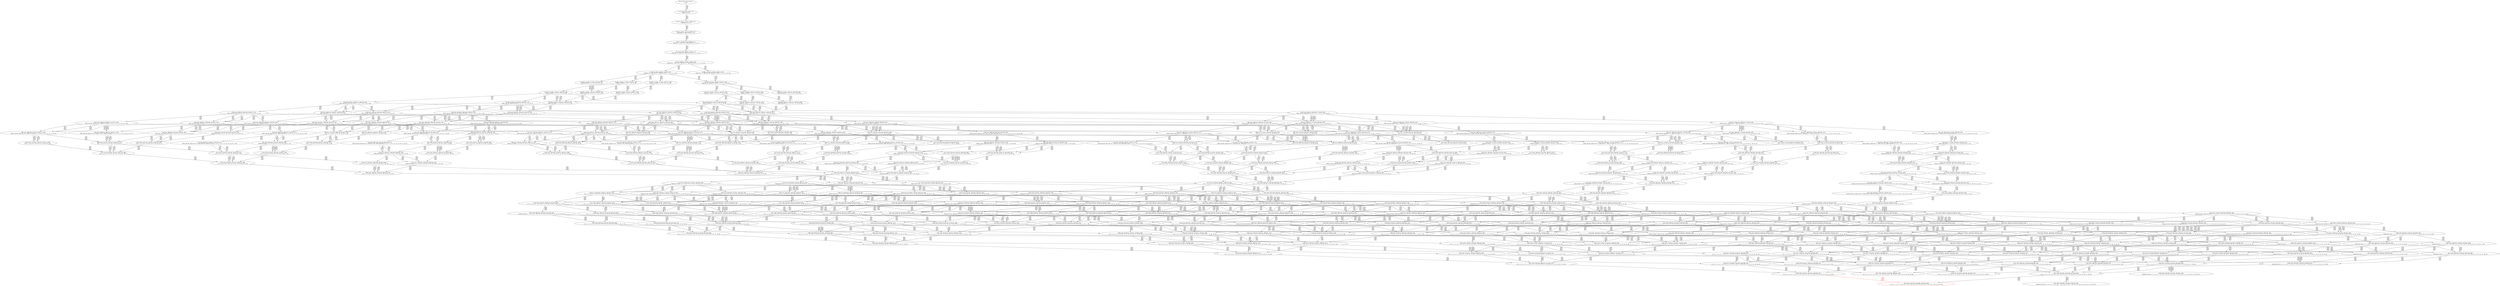 digraph {
	S0[label="S0: [0, 0] [0, 0] [0, 0] [0, 0] \n{}{}"];
	S1[label="S1: [0, 0] [0, 0] [0, 0] [21, 27] \n{T0J0:21-27}{1}"];
	S2[label="S2: [21, 21] [21, 21] [21, 27] [88, 111] \n{T0J1:88-111}{1, 2}"];
	S3[label="S3: [21, 21] [21, 27] [73, 92] [88, 111] \n{T0J1:88-111, T0J2:73-92}{1, 2, 3}"];
	S4[label="S4: [21, 27] [40, 51] [73, 92] [88, 111] \n{T0J1:88-111, T0J2:73-92, T0J10:40-51}{1, 2, 3, 11}"];
	S5[label="S5: [40, 51] [73, 92] [88, 111] [92, 117] \n{T0J1:88-111, T0J2:73-92, T0J11:92-117}{1, 2, 3, 11, 12}"];
	S6[label="S6: [73, 92] [88, 111] [92, 117] [93, 118] \n{T0J1:88-111, T0J2:73-92, T0J11:92-117, T0J15:93-118}{1, 2, 3, 11, 12, 16}"];
	S7[label="S7: [88, 111] [92, 116] [92, 117] [93, 118] \n{T0J3:92-116, T0J11:92-117, T0J15:93-118}{1, 2, 3, 4, 11, 12, 16}"];
	S8[label="S8: [88, 111] [92, 117] [93, 118] [115, 144] \n{T0J11:92-117, T0J15:93-118, T0J19:115-144}{1, 2, 3, 11, 12, 16, 20}"];
	S9[label="S9: [92, 116] [92, 117] [93, 118] [110, 139] \n{T0J6:110-139}{1, 2, 3, 4, 7, 11, 12, 16}"];
	S10[label="S10: [92, 117] [92, 118] [93, 135] [115, 144] \n{T0J3:92-135, T0J19:115-144}{1, 2, 3, 4, 11, 12, 16, 20}"];
	S11[label="S11: [92, 111] [92, 117] [93, 118] [121, 148] \n{T0J4:121-148}{1, 2, 3, 4, 5, 6, 11, 12, 16}"];
	S12[label="S12: [92, 111] [92, 117] [93, 118] [160, 197] \n{T0J5:160-197}{1, 2, 3, 4, 5, 6, 11, 12, 16}"];
	S13[label="S13: [92, 117] [93, 118] [110, 139] [149, 188] \n{T0J7:149-188}{1, 2, 3, 4, 7, 8, 11, 12, 16}"];
	S14[label="S14: [92, 118] [93, 135] [114, 144] [115, 145] \n{T0J6:114-145}{1, 2, 3, 4, 7, 11, 12, 16, 20}"];
	S15[label="S15: [92, 117] [93, 118] [110, 139] [121, 153] \n{T0J4:121-153}{1, 2, 3, 4, 5, 6, 7, 11, 12, 16}"];
	S16[label="S16: [92, 117] [93, 118] [110, 139] [160, 202] \n{T0J5:160-202}{1, 2, 3, 4, 5, 6, 7, 11, 12, 16}"];
	S17[label="S17: [92, 117] [93, 118] [115, 144] [121, 154] \n{T0J4:121-154}{1, 2, 3, 4, 5, 6, 11, 12, 16, 20}"];
	S18[label="S18: [92, 117] [93, 118] [115, 144] [160, 203] \n{T0J5:160-203}{1, 2, 3, 4, 5, 6, 11, 12, 16, 20}"];
	S19[label="S19: [93, 118] [101, 129] [110, 139] [149, 188] \n{T0J7:149-188, T0J12:101-129}{1, 2, 3, 4, 7, 8, 11, 12, 13, 16}"];
	S20[label="S20: [93, 118] [110, 139] [149, 188] [153, 191] \n{T0J7:149-188, T0J16:153-191}{1, 2, 3, 4, 7, 8, 11, 12, 16, 17}"];
	S21[label="S21: [93, 135] [110, 144] [115, 169] [149, 190] \n{T0J7:149-190}{1, 2, 3, 4, 7, 8, 11, 12, 16, 20}"];
	S22[label="S22: [93, 118] [110, 139] [121, 189] [149, 203] \n{T0J7:149-189}{1, 2, 3, 4, 5, 6, 7, 8, 11, 12, 16}"];
	S23[label="S23: [93, 135] [114, 144] [115, 145] [121, 155] \n{T0J4:121-155}{1, 2, 3, 4, 5, 6, 7, 11, 12, 16, 20}"];
	S24[label="S24: [93, 135] [114, 144] [115, 145] [160, 204] \n{T0J5:160-204}{1, 2, 3, 4, 5, 6, 7, 11, 12, 16, 20}"];
	S25[label="S25: [101, 129] [110, 139] [149, 188] [167, 211] \n{T0J7:149-188, T0J13:167-211}{1, 2, 3, 4, 7, 8, 11, 12, 13, 14, 16}"];
	S26[label="S26: [101, 130] [110, 139] [149, 188] [153, 191] \n{T0J7:149-188, T0J16:153-191}{1, 2, 3, 4, 7, 8, 11, 12, 13, 16, 17}"];
	S27[label="S27: [101, 144] [110, 146] [115, 169] [149, 190] \n{T0J7:149-190}{1, 2, 3, 4, 7, 8, 11, 12, 13, 16, 20}"];
	S28[label="S28: [110, 139] [128, 160] [149, 188] [153, 191] \n{T0J7:149-188, T0J16:153-191, T0J17:128-160}{1, 2, 3, 4, 7, 8, 11, 12, 16, 17, 18}"];
	S29[label="S29: [110, 144] [115, 169] [149, 190] [153, 191] \n{T0J7:149-190, T0J16:153-191}{1, 2, 3, 4, 7, 8, 11, 12, 16, 17, 20}"];
	S30[label="S30: [115, 144] [115, 169] [149, 177] [163, 190] \n{T0J7:149-190, T0J20:163-177}{1, 2, 3, 4, 7, 8, 11, 12, 16, 20, 21}"];
	S31[label="S31: [101, 130] [110, 139] [121, 189] [149, 204] \n{T0J7:149-189}{1, 2, 3, 4, 5, 6, 7, 8, 11, 12, 13, 16}"];
	S32[label="S32: [110, 139] [121, 189] [149, 191] [153, 204] \n{T0J7:149-189, T0J16:153-191}{1, 2, 3, 4, 5, 6, 7, 8, 11, 12, 16, 17}"];
	S33[label="S33: [110, 144] [115, 169] [121, 204] [149, 221] \n{T0J7:149-207}{1, 2, 3, 4, 5, 6, 7, 8, 11, 12, 16, 20}"];
	S34[label="S34: [110, 139] [149, 188] [167, 211] [172, 218] \n{T0J7:149-188, T0J13:167-211, T0J14:172-218}{1, 2, 3, 4, 7, 8, 11, 12, 13, 14, 15, 16}"];
	S35[label="S35: [110, 139] [149, 188] [153, 191] [167, 223] \n{T0J7:149-188, T0J13:167-223, T0J16:153-191}{1, 2, 3, 4, 7, 8, 11, 12, 13, 14, 16, 17}"];
	S36[label="S36: [110, 146] [115, 169] [149, 190] [167, 227] \n{T0J7:149-190, T0J13:167-227}{1, 2, 3, 4, 7, 8, 11, 12, 13, 14, 16, 20}"];
	S37[label="S37: [110, 146] [128, 160] [149, 188] [153, 191] \n{T0J7:149-188, T0J16:153-191}{1, 2, 3, 4, 7, 8, 11, 12, 13, 16, 17, 18}"];
	S38[label="S38: [110, 146] [115, 169] [149, 190] [153, 191] \n{T0J7:149-190, T0J16:153-191}{1, 2, 3, 4, 7, 8, 11, 12, 13, 16, 17, 20}"];
	S39[label="S39: [115, 146] [115, 169] [149, 177] [163, 190] \n{T0J7:149-190, T0J20:163-177}{1, 2, 3, 4, 7, 8, 11, 12, 13, 16, 20, 21}"];
	S40[label="S40: [128, 160] [149, 188] [153, 191] [180, 204] \n{T0J7:149-188, T0J16:153-191, T0J17:128-160, T0J18:180-204}{1, 2, 3, 4, 7, 8, 11, 12, 16, 17, 18, 19}"];
	S41[label="S41: [115, 160] [145, 169] [149, 190] [153, 191] \n{T0J7:149-190, T0J16:153-191, T0J17:128-160}{1, 2, 3, 4, 7, 8, 11, 12, 16, 17, 18, 20}"];
	S42[label="S42: [115, 169] [149, 177] [153, 190] [163, 191] \n{T0J7:149-190, T0J16:153-191, T0J20:163-177}{1, 2, 3, 4, 7, 8, 11, 12, 16, 17, 20, 21}"];
	S43[label="S43: [115, 142] [135, 169] [149, 177] [163, 190] \n{T0J7:149-190, T0J20:163-177, T0J21:135-142}{1, 2, 3, 4, 7, 8, 11, 12, 16, 20, 21, 22}"];
	S44[label="S44: [110, 139] [121, 189] [149, 211] [167, 223] \n{T0J7:149-189, T0J13:167-223}{1, 2, 3, 4, 5, 6, 7, 8, 11, 12, 13, 14, 16}"];
	S45[label="S45: [110, 151] [121, 189] [149, 191] [153, 216] \n{T0J7:149-189, T0J16:153-191}{1, 2, 3, 4, 5, 6, 7, 8, 11, 12, 13, 16, 17}"];
	S46[label="S46: [110, 156] [115, 169] [121, 204] [149, 230] \n{T0J7:149-207}{1, 2, 3, 4, 5, 6, 7, 8, 11, 12, 13, 16, 20}"];
	S47[label="S47: [121, 160] [139, 189] [149, 191] [153, 225] \n{T0J7:149-189, T0J16:153-191}{1, 2, 3, 4, 5, 6, 7, 8, 11, 12, 16, 17, 18}"];
	S48[label="S48: [115, 169] [121, 191] [149, 204] [153, 230] \n{T0J7:149-207, T0J16:153-191}{1, 2, 3, 4, 5, 6, 7, 8, 11, 12, 16, 17, 20}"];
	S49[label="S49: [115, 169] [121, 177] [149, 204] [163, 230] \n{T0J7:149-207, T0J20:163-177}{1, 2, 3, 4, 5, 6, 7, 8, 11, 12, 16, 20, 21}"];
	S50[label="S50: [149, 188] [153, 209] [167, 223] [172, 223] \n{T0J7:149-188, T0J13:167-223, T0J14:172-223, T0J16:153-209}{1, 2, 3, 4, 7, 8, 11, 12, 13, 14, 15, 16, 17}"];
	S51[label="S51: [115, 170] [149, 190] [167, 223] [172, 227] \n{T0J7:149-190, T0J13:167-227, T0J14:172-223}{1, 2, 3, 4, 7, 8, 11, 12, 13, 14, 15, 16, 20}"];
	S52[label="S52: [128, 160] [149, 188] [153, 191] [167, 227] \n{T0J7:149-188, T0J13:167-227, T0J16:153-191}{1, 2, 3, 4, 7, 8, 11, 12, 13, 14, 16, 17, 18}"];
	S53[label="S53: [115, 169] [149, 190] [153, 191] [167, 227] \n{T0J7:149-190, T0J13:167-227, T0J16:153-191}{1, 2, 3, 4, 7, 8, 11, 12, 13, 14, 16, 17, 20}"];
	S54[label="S54: [115, 169] [149, 177] [163, 190] [167, 227] \n{T0J7:149-190, T0J13:167-227, T0J20:163-177}{1, 2, 3, 4, 7, 8, 11, 12, 13, 14, 16, 20, 21}"];
	S55[label="S55: [128, 160] [149, 188] [153, 191] [180, 204] \n{T0J7:149-188, T0J16:153-191, T0J18:180-204}{1, 2, 3, 4, 7, 8, 11, 12, 13, 16, 17, 18, 19}"];
	S56[label="S56: [115, 160] [145, 169] [149, 190] [153, 191] \n{T0J7:149-190, T0J16:153-191}{1, 2, 3, 4, 7, 8, 11, 12, 13, 16, 17, 18, 20}"];
	S57[label="S57: [115, 169] [149, 177] [153, 190] [163, 191] \n{T0J7:149-190, T0J16:153-191, T0J20:163-177}{1, 2, 3, 4, 7, 8, 11, 12, 13, 16, 17, 20, 21}"];
	S58[label="S58: [115, 146] [135, 169] [149, 177] [163, 190] \n{T0J7:149-190, T0J20:163-177, T0J21:135-142}{1, 2, 3, 4, 7, 8, 11, 12, 13, 16, 20, 21, 22}"];
	S59[label="S59: [145, 169] [149, 190] [153, 191] [185, 204] \n{T0J7:149-190, T0J16:153-191, T0J17:128-160, T0J18:185-204}{1, 2, 3, 4, 7, 8, 11, 12, 16, 17, 18, 19, 20}"];
	S60[label="S60: [145, 169] [149, 177] [153, 190] [163, 191] \n{T0J7:149-190, T0J16:153-191, T0J17:128-160, T0J20:163-177}{1, 2, 3, 4, 7, 8, 11, 12, 16, 17, 18, 20, 21}"];
	S61[label="S61: [135, 169] [149, 177] [153, 190] [163, 191] \n{T0J7:149-190, T0J16:153-191, T0J20:163-177, T0J21:135-142}{1, 2, 3, 4, 7, 8, 11, 12, 16, 17, 20, 21, 22}"];
	S62[label="S62: [135, 169] [149, 177] [163, 190] [184, 203] \n{T0J7:149-190, T0J20:163-177, T0J21:135-142, T0J22:184-203}{1, 2, 3, 4, 7, 8, 11, 12, 16, 20, 21, 22, 23}"];
	S63[label="S63: [121, 189] [149, 211] [167, 223] [172, 228] \n{T0J7:149-189, T0J13:167-223, T0J14:172-228}{1, 2, 3, 4, 5, 6, 7, 8, 11, 12, 13, 14, 15, 16}"];
	S64[label="S64: [121, 189] [149, 191] [153, 223] [167, 244] \n{T0J13:167-244, T0J16:153-191}{1, 2, 3, 4, 5, 6, 7, 8, 11, 12, 13, 14, 16, 17}"];
	S65[label="S65: [115, 169] [121, 204] [149, 230] [167, 249] \n{T0J13:167-249}{1, 2, 3, 4, 5, 6, 7, 8, 11, 12, 13, 14, 16, 20}"];
	S66[label="S66: [121, 172] [139, 189] [149, 191] [153, 232] \n{}{1, 2, 3, 4, 5, 6, 7, 8, 11, 12, 13, 16, 17, 18}"];
	S67[label="S67: [115, 181] [121, 191] [149, 204] [153, 232] \n{}{1, 2, 3, 4, 5, 6, 7, 8, 11, 12, 13, 16, 17, 20}"];
	S68[label="S68: [115, 177] [121, 181] [149, 204] [163, 232] \n{}{1, 2, 3, 4, 5, 6, 7, 8, 11, 12, 13, 16, 20, 21}"];
	S69[label="S69: [149, 188] [153, 191] [157, 204] [180, 246] \n{T0J18:180-204}{1, 2, 3, 4, 5, 6, 7, 8, 11, 12, 16, 17, 18, 19}"];
	S70[label="S70: [121, 169] [145, 191] [149, 204] [153, 246] \n{}{1, 2, 3, 4, 5, 6, 7, 8, 11, 12, 16, 17, 18, 20}"];
	S71[label="S71: [121, 177] [149, 191] [153, 204] [163, 255] \n{}{1, 2, 3, 4, 5, 6, 7, 8, 11, 12, 16, 17, 20, 21}"];
	S72[label="S72: [121, 169] [135, 177] [149, 204] [163, 230] \n{T0J7:149-207, T0J20:163-177}{1, 2, 3, 4, 5, 6, 7, 8, 11, 12, 16, 20, 21, 22}"];
	S73[label="S73: [149, 190] [153, 209] [167, 223] [175, 227] \n{T0J7:149-190, T0J13:167-227, T0J14:172-223, T0J16:153-209}{1, 2, 3, 4, 7, 8, 11, 12, 13, 14, 15, 16, 17, 20}"];
	S74[label="S74: [149, 178] [163, 190] [167, 223] [172, 227] \n{T0J7:149-190, T0J13:167-227, T0J14:172-223, T0J20:163-178}{1, 2, 3, 4, 7, 8, 11, 12, 13, 14, 15, 16, 20, 21}"];
	S75[label="S75: [149, 188] [153, 191] [167, 223] [199, 227] \n{T0J7:149-188, T0J13:167-227, T0J14:199-223, T0J16:153-191}{1, 2, 3, 4, 7, 8, 11, 12, 13, 14, 15, 16, 17, 18}"];
	S76[label="S76: [145, 169] [149, 190] [153, 191] [167, 227] \n{T0J7:149-190, T0J13:167-227, T0J16:153-191}{1, 2, 3, 4, 7, 8, 11, 12, 13, 14, 16, 17, 18, 20}"];
	S77[label="S77: [149, 177] [153, 190] [163, 191] [167, 227] \n{T0J7:149-190, T0J13:167-227, T0J16:153-191, T0J20:163-177}{1, 2, 3, 4, 7, 8, 11, 12, 13, 14, 16, 17, 20, 21}"];
	S78[label="S78: [135, 169] [149, 177] [163, 190] [167, 227] \n{T0J7:149-190, T0J13:167-227, T0J20:163-177, T0J21:135-142}{1, 2, 3, 4, 7, 8, 11, 12, 13, 14, 16, 20, 21, 22}"];
	S79[label="S79: [149, 188] [153, 191] [180, 204] [202, 227] \n{T0J7:149-188, T0J13:202-227, T0J16:153-191, T0J18:180-204}{1, 2, 3, 4, 7, 8, 11, 12, 13, 14, 16, 17, 18, 19}"];
	S80[label="S80: [145, 169] [149, 190] [153, 191] [185, 204] \n{T0J7:149-190, T0J16:153-191, T0J18:185-204}{1, 2, 3, 4, 7, 8, 11, 12, 13, 16, 17, 18, 19, 20}"];
	S81[label="S81: [145, 169] [149, 177] [153, 190] [163, 191] \n{T0J7:149-190, T0J16:153-191, T0J20:163-177}{1, 2, 3, 4, 7, 8, 11, 12, 13, 16, 17, 18, 20, 21}"];
	S82[label="S82: [135, 169] [149, 177] [153, 190] [163, 191] \n{T0J7:149-190, T0J16:153-191, T0J20:163-177, T0J21:135-142}{1, 2, 3, 4, 7, 8, 11, 12, 13, 16, 17, 20, 21, 22}"];
	S83[label="S83: [135, 169] [149, 177] [163, 190] [184, 203] \n{T0J7:149-190, T0J20:163-177, T0J21:135-142, T0J22:184-203}{1, 2, 3, 4, 7, 8, 11, 12, 13, 16, 20, 21, 22, 23}"];
	S84[label="S84: [149, 151] [149, 181] [153, 191] [162, 216] \n{T0J16:153-191}{1, 2, 3, 4, 5, 6, 7, 8, 9, 10, 11, 12, 13, 16, 17}"];
	S85[label="S85: [149, 169] [149, 186] [149, 204] [162, 230] \n{}{1, 2, 3, 4, 5, 6, 7, 8, 9, 10, 11, 12, 13, 16, 20}"];
	S86[label="S86: [149, 160] [149, 190] [153, 191] [162, 225] \n{}{1, 2, 3, 4, 5, 6, 7, 8, 9, 10, 11, 12, 16, 17, 18}"];
	S87[label="S87: [149, 191] [149, 199] [153, 204] [162, 230] \n{}{1, 2, 3, 4, 5, 6, 7, 8, 9, 10, 11, 12, 16, 17, 20}"];
	S88[label="S88: [149, 177] [149, 199] [162, 204] [163, 230] \n{}{1, 2, 3, 4, 5, 6, 7, 8, 9, 10, 11, 12, 16, 20, 21}"];
	S89[label="S89: [149, 211] [153, 223] [167, 244] [178, 278] \n{}{1, 2, 3, 4, 5, 6, 7, 8, 11, 12, 13, 14, 15, 16, 17}"];
	S90[label="S90: [121, 204] [149, 230] [167, 249] [172, 258] \n{T0J14:172-258}{1, 2, 3, 4, 5, 6, 7, 8, 11, 12, 13, 14, 15, 16, 20}"];
	S91[label="S91: [139, 189] [149, 191] [153, 232] [167, 265] \n{T0J13:167-265}{1, 2, 3, 4, 5, 6, 7, 8, 11, 12, 13, 14, 16, 17, 18}"];
	S92[label="S92: [121, 191] [149, 204] [153, 232] [167, 274] \n{}{1, 2, 3, 4, 5, 6, 7, 8, 11, 12, 13, 14, 16, 17, 20}"];
	S93[label="S93: [121, 181] [149, 204] [163, 232] [167, 270] \n{}{1, 2, 3, 4, 5, 6, 7, 8, 11, 12, 13, 14, 16, 20, 21}"];
	S94[label="S94: [149, 191] [153, 200] [157, 204] [180, 246] \n{}{1, 2, 3, 4, 5, 6, 7, 8, 11, 12, 13, 16, 17, 18, 19}"];
	S95[label="S95: [121, 181] [145, 191] [149, 204] [153, 246] \n{}{1, 2, 3, 4, 5, 6, 7, 8, 11, 12, 13, 16, 17, 18, 20}"];
	S96[label="S96: [121, 189] [149, 191] [153, 204] [163, 255] \n{}{1, 2, 3, 4, 5, 6, 7, 8, 11, 12, 13, 16, 17, 20, 21}"];
	S97[label="S97: [121, 177] [135, 181] [149, 204] [163, 232] \n{}{1, 2, 3, 4, 5, 6, 7, 8, 11, 12, 13, 16, 20, 21, 22}"];
	S98[label="S98: [149, 190] [153, 191] [174, 204] [185, 206] \n{T0J4:174-206, T0J18:185-204}{1, 2, 3, 4, 5, 6, 7, 8, 11, 12, 16, 17, 18, 19, 20}"];
	S99[label="S99: [149, 190] [153, 191] [185, 204] [213, 255] \n{T0J5:213-255, T0J18:185-204}{1, 2, 3, 4, 5, 6, 7, 8, 11, 12, 16, 17, 18, 19, 20}"];
	S100[label="S100: [149, 177] [153, 190] [163, 191] [174, 206] \n{T0J4:174-206}{1, 2, 3, 4, 5, 6, 7, 8, 11, 12, 16, 17, 18, 20, 21}"];
	S101[label="S101: [149, 177] [153, 190] [163, 191] [213, 255] \n{T0J5:213-255}{1, 2, 3, 4, 5, 6, 7, 8, 11, 12, 16, 17, 18, 20, 21}"];
	S102[label="S102: [149, 177] [153, 190] [163, 191] [164, 255] \n{}{1, 2, 3, 4, 5, 6, 7, 8, 11, 12, 16, 17, 20, 21, 22}"];
	S103[label="S103: [149, 177] [163, 190] [164, 203] [184, 255] \n{T0J22:184-203}{1, 2, 3, 4, 5, 6, 7, 8, 11, 12, 16, 20, 21, 22, 23}"];
	S104[label="S104: [149, 211] [162, 219] [167, 223] [172, 228] \n{}{1, 2, 3, 4, 5, 6, 7, 8, 9, 10, 11, 12, 13, 14, 15, 16}"];
	S105[label="S105: [149, 191] [153, 219] [162, 223] [167, 244] \n{}{1, 2, 3, 4, 5, 6, 7, 8, 9, 10, 11, 12, 13, 14, 16, 17}"];
	S106[label="S106: [149, 199] [149, 204] [162, 230] [167, 262] \n{}{1, 2, 3, 4, 5, 6, 7, 8, 9, 10, 11, 12, 13, 14, 16, 20}"];
	S107[label="S107: [149, 189] [149, 191] [153, 202] [162, 232] \n{}{1, 2, 3, 4, 5, 6, 7, 8, 9, 10, 11, 12, 13, 16, 17, 18}"];
	S108[label="S108: [149, 199] [149, 204] [153, 211] [162, 232] \n{}{1, 2, 3, 4, 5, 6, 7, 8, 9, 10, 11, 12, 13, 16, 17, 20}"];
	S109[label="S109: [149, 189] [149, 204] [162, 207] [163, 232] \n{}{1, 2, 3, 4, 5, 6, 7, 8, 9, 10, 11, 12, 13, 16, 20, 21}"];
	S110[label="S110: [153, 191] [157, 204] [162, 218] [180, 246] \n{}{1, 2, 3, 4, 5, 6, 7, 8, 9, 10, 11, 12, 16, 17, 18, 19}"];
	S111[label="S111: [149, 191] [149, 199] [153, 204] [162, 246] \n{}{1, 2, 3, 4, 5, 6, 7, 8, 9, 10, 11, 12, 16, 17, 18, 20}"];
	S112[label="S112: [149, 191] [153, 204] [162, 207] [163, 255] \n{}{1, 2, 3, 4, 5, 6, 7, 8, 9, 10, 11, 12, 16, 17, 20, 21}"];
	S113[label="S113: [149, 177] [149, 199] [162, 204] [163, 230] \n{}{1, 2, 3, 4, 5, 6, 7, 8, 9, 10, 11, 12, 16, 20, 21, 22}"];
	S114[label="S114: [149, 230] [153, 249] [167, 274] [178, 280] \n{}{1, 2, 3, 4, 5, 6, 7, 8, 11, 12, 13, 14, 15, 16, 17, 20}"];
	S115[label="S115: [149, 204] [163, 232] [167, 270] [178, 270] \n{}{1, 2, 3, 4, 5, 6, 7, 8, 11, 12, 13, 14, 15, 16, 20, 21}"];
	S116[label="S116: [149, 223] [153, 244] [167, 265] [184, 278] \n{}{1, 2, 3, 4, 5, 6, 7, 8, 11, 12, 13, 14, 15, 16, 17, 18}"];
	S117[label="S117: [145, 191] [149, 204] [153, 246] [174, 274] \n{}{1, 2, 3, 4, 5, 6, 7, 8, 11, 12, 13, 14, 16, 17, 18, 20}"];
	S118[label="S118: [149, 191] [153, 204] [163, 255] [178, 282] \n{}{1, 2, 3, 4, 5, 6, 7, 8, 11, 12, 13, 14, 16, 17, 20, 21}"];
	S119[label="S119: [135, 181] [149, 204] [163, 232] [167, 270] \n{}{1, 2, 3, 4, 5, 6, 7, 8, 11, 12, 13, 14, 16, 20, 21, 22}"];
	S120[label="S120: [153, 200] [157, 204] [180, 246] [202, 284] \n{T0J13:202-284}{1, 2, 3, 4, 5, 6, 7, 8, 11, 12, 13, 14, 16, 17, 18, 19}"];
	S121[label="S121: [149, 191] [153, 202] [174, 204] [185, 206] \n{}{1, 2, 3, 4, 5, 6, 7, 8, 11, 12, 13, 16, 17, 18, 19, 20}"];
	S122[label="S122: [149, 191] [153, 202] [185, 204] [213, 255] \n{T0J5:213-255}{1, 2, 3, 4, 5, 6, 7, 8, 11, 12, 13, 16, 17, 18, 19, 20}"];
	S123[label="S123: [149, 189] [153, 190] [163, 191] [174, 206] \n{}{1, 2, 3, 4, 5, 6, 7, 8, 11, 12, 13, 16, 17, 18, 20, 21}"];
	S124[label="S124: [149, 189] [153, 190] [163, 191] [213, 255] \n{T0J5:213-255}{1, 2, 3, 4, 5, 6, 7, 8, 11, 12, 13, 16, 17, 18, 20, 21}"];
	S125[label="S125: [149, 189] [153, 190] [163, 191] [164, 255] \n{}{1, 2, 3, 4, 5, 6, 7, 8, 11, 12, 13, 16, 17, 20, 21, 22}"];
	S126[label="S126: [149, 189] [163, 190] [164, 203] [184, 255] \n{T0J22:184-203}{1, 2, 3, 4, 5, 6, 7, 8, 11, 12, 13, 16, 20, 21, 22, 23}"];
	S127[label="S127: [153, 223] [162, 241] [167, 244] [178, 286] \n{}{1, 2, 3, 4, 5, 6, 7, 8, 9, 10, 11, 12, 13, 14, 15, 16, 17}"];
	S128[label="S128: [149, 230] [162, 234] [167, 262] [172, 288] \n{}{1, 2, 3, 4, 5, 6, 7, 8, 9, 10, 11, 12, 13, 14, 15, 16, 20}"];
	S129[label="S129: [149, 191] [153, 219] [162, 232] [167, 282] \n{}{1, 2, 3, 4, 5, 6, 7, 8, 9, 10, 11, 12, 13, 14, 16, 17, 18}"];
	S130[label="S130: [149, 204] [153, 221] [162, 232] [167, 292] \n{}{1, 2, 3, 4, 5, 6, 7, 8, 9, 10, 11, 12, 13, 14, 16, 17, 20}"];
	S131[label="S131: [149, 204] [162, 211] [163, 232] [167, 282] \n{}{1, 2, 3, 4, 5, 6, 7, 8, 9, 10, 11, 12, 13, 14, 16, 20, 21}"];
	S132[label="S132: [153, 203] [157, 204] [162, 221] [180, 246] \n{}{1, 2, 3, 4, 5, 6, 7, 8, 9, 10, 11, 12, 13, 16, 17, 18, 19}"];
	S133[label="S133: [149, 199] [149, 204] [153, 211] [162, 246] \n{}{1, 2, 3, 4, 5, 6, 7, 8, 9, 10, 11, 12, 13, 16, 17, 18, 20}"];
	S134[label="S134: [149, 203] [153, 204] [162, 219] [163, 255] \n{}{1, 2, 3, 4, 5, 6, 7, 8, 9, 10, 11, 12, 13, 16, 17, 20, 21}"];
	S135[label="S135: [149, 189] [149, 204] [162, 207] [163, 232] \n{}{1, 2, 3, 4, 5, 6, 7, 8, 9, 10, 11, 12, 13, 16, 20, 21, 22}"];
	S136[label="S136: [153, 191] [162, 204] [174, 220] [185, 255] \n{}{1, 2, 3, 4, 5, 6, 7, 8, 9, 10, 11, 12, 16, 17, 18, 19, 20}"];
	S137[label="S137: [153, 190] [162, 191] [163, 206] [174, 207] \n{}{1, 2, 3, 4, 5, 6, 7, 8, 9, 10, 11, 12, 16, 17, 18, 20, 21}"];
	S138[label="S138: [153, 190] [162, 191] [163, 207] [213, 255] \n{T0J5:213-255}{1, 2, 3, 4, 5, 6, 7, 8, 9, 10, 11, 12, 16, 17, 18, 20, 21}"];
	S139[label="S139: [153, 190] [162, 191] [163, 207] [164, 255] \n{}{1, 2, 3, 4, 5, 6, 7, 8, 9, 10, 11, 12, 16, 17, 20, 21, 22}"];
	S140[label="S140: [162, 190] [163, 203] [164, 207] [184, 255] \n{T0J22:184-203}{1, 2, 3, 4, 5, 6, 7, 8, 9, 10, 11, 12, 16, 20, 21, 22, 23}"];
	S141[label="S141: [149, 249] [153, 250] [174, 274] [184, 280] \n{}{1, 2, 3, 4, 5, 6, 7, 8, 11, 12, 13, 14, 15, 16, 17, 18, 20}"];
	S142[label="S142: [153, 232] [163, 270] [178, 280] [209, 282] \n{}{1, 2, 3, 4, 5, 6, 7, 8, 11, 12, 13, 14, 15, 16, 17, 20, 21}"];
	S143[label="S143: [153, 244] [167, 265] [184, 284] [219, 294] \n{}{1, 2, 3, 4, 5, 6, 7, 8, 11, 12, 13, 14, 15, 16, 17, 18, 19}"];
	S144[label="S144: [149, 204] [163, 232] [167, 270] [206, 270] \n{T0J14:206-270}{1, 2, 3, 4, 5, 6, 7, 8, 11, 12, 13, 14, 15, 16, 20, 21, 22}"];
	S145[label="S145: [153, 202] [174, 204] [185, 206] [223, 284] \n{T0J13:223-284}{1, 2, 3, 4, 5, 6, 7, 8, 11, 12, 13, 14, 16, 17, 18, 19, 20}"];
	S146[label="S146: [153, 202] [185, 204] [213, 255] [223, 284] \n{T0J5:213-255, T0J13:223-284}{1, 2, 3, 4, 5, 6, 7, 8, 11, 12, 13, 14, 16, 17, 18, 19, 20}"];
	S147[label="S147: [153, 190] [163, 191] [174, 206] [223, 282] \n{T0J13:223-282}{1, 2, 3, 4, 5, 6, 7, 8, 11, 12, 13, 14, 16, 17, 18, 20, 21}"];
	S148[label="S148: [153, 190] [163, 191] [213, 255] [223, 282] \n{T0J5:213-255, T0J13:223-282}{1, 2, 3, 4, 5, 6, 7, 8, 11, 12, 13, 14, 16, 17, 18, 20, 21}"];
	S149[label="S149: [153, 190] [163, 191] [164, 255] [223, 282] \n{T0J13:223-282}{1, 2, 3, 4, 5, 6, 7, 8, 11, 12, 13, 14, 16, 17, 20, 21, 22}"];
	S150[label="S150: [163, 190] [164, 203] [184, 255] [223, 282] \n{T0J13:223-282}{1, 2, 3, 4, 5, 6, 7, 8, 11, 12, 13, 14, 16, 20, 21, 22, 23}"];
	S151[label="S151: [153, 249] [162, 262] [167, 292] [178, 305] \n{}{1, 2, 3, 4, 5, 6, 7, 8, 9, 10, 11, 12, 13, 14, 15, 16, 17, 20}"];
	S152[label="S152: [162, 232] [163, 234] [167, 282] [178, 293] \n{}{1, 2, 3, 4, 5, 6, 7, 8, 9, 10, 11, 12, 13, 14, 15, 16, 20, 21}"];
	S153[label="S153: [153, 244] [162, 253] [167, 280] [184, 286] \n{}{1, 2, 3, 4, 5, 6, 7, 8, 9, 10, 11, 12, 13, 14, 15, 16, 17, 18}"];
	S154[label="S154: [149, 204] [153, 221] [162, 246] [174, 292] \n{}{1, 2, 3, 4, 5, 6, 7, 8, 9, 10, 11, 12, 13, 14, 16, 17, 18, 20}"];
	S155[label="S155: [153, 204] [162, 221] [163, 255] [178, 296] \n{}{1, 2, 3, 4, 5, 6, 7, 8, 9, 10, 11, 12, 13, 14, 16, 17, 20, 21}"];
	S156[label="S156: [149, 204] [162, 211] [163, 232] [167, 282] \n{}{1, 2, 3, 4, 5, 6, 7, 8, 9, 10, 11, 12, 13, 14, 16, 20, 21, 22}"];
	S157[label="S157: [157, 204] [162, 230] [180, 246] [202, 296] \n{T0J13:202-296}{1, 2, 3, 4, 5, 6, 7, 8, 9, 10, 11, 12, 13, 14, 16, 17, 18, 19}"];
	S158[label="S158: [153, 203] [162, 204] [174, 221] [185, 255] \n{}{1, 2, 3, 4, 5, 6, 7, 8, 9, 10, 11, 12, 13, 16, 17, 18, 19, 20}"];
	S159[label="S159: [153, 191] [162, 202] [163, 219] [174, 255] \n{}{1, 2, 3, 4, 5, 6, 7, 8, 9, 10, 11, 12, 13, 16, 17, 18, 20, 21}"];
	S160[label="S160: [153, 191] [162, 202] [163, 219] [164, 255] \n{}{1, 2, 3, 4, 5, 6, 7, 8, 9, 10, 11, 12, 13, 16, 17, 20, 21, 22}"];
	S161[label="S161: [162, 202] [163, 203] [164, 219] [184, 255] \n{}{1, 2, 3, 4, 5, 6, 7, 8, 9, 10, 11, 12, 13, 16, 20, 21, 22, 23}"];
	S162[label="S162: [153, 259] [174, 274] [184, 284] [219, 294] \n{}{1, 2, 3, 4, 5, 6, 7, 8, 11, 12, 13, 14, 15, 16, 17, 18, 19, 20}"];
	S163[label="S163: [163, 250] [174, 270] [188, 280] [209, 282] \n{}{1, 2, 3, 4, 5, 6, 7, 8, 11, 12, 13, 14, 15, 16, 17, 18, 20, 21}"];
	S164[label="S164: [163, 232] [164, 270] [206, 279] [209, 282] \n{T0J14:206-279}{1, 2, 3, 4, 5, 6, 7, 8, 11, 12, 13, 14, 15, 16, 17, 20, 21, 22}"];
	S165[label="S165: [164, 203] [184, 255] [223, 279] [234, 282] \n{T0J13:223-282, T0J14:234-279}{1, 2, 3, 4, 5, 6, 7, 8, 11, 12, 13, 14, 15, 16, 20, 21, 22, 23}"];
	S166[label="S166: [153, 262] [162, 292] [174, 293] [184, 305] \n{}{1, 2, 3, 4, 5, 6, 7, 8, 9, 10, 11, 12, 13, 14, 15, 16, 17, 18, 20}"];
	S167[label="S167: [162, 262] [163, 282] [178, 293] [209, 307] \n{}{1, 2, 3, 4, 5, 6, 7, 8, 9, 10, 11, 12, 13, 14, 15, 16, 17, 20, 21}"];
	S168[label="S168: [162, 265] [167, 280] [184, 293] [219, 332] \n{}{1, 2, 3, 4, 5, 6, 7, 8, 9, 10, 11, 12, 13, 14, 15, 16, 17, 18, 19}"];
	S169[label="S169: [162, 232] [163, 234] [167, 282] [206, 293] \n{T0J14:206-293}{1, 2, 3, 4, 5, 6, 7, 8, 9, 10, 11, 12, 13, 14, 15, 16, 20, 21, 22}"];
	S170[label="S170: [162, 204] [174, 232] [185, 255] [223, 296] \n{T0J13:223-296}{1, 2, 3, 4, 5, 6, 7, 8, 9, 10, 11, 12, 13, 14, 16, 17, 18, 19, 20}"];
	S171[label="S171: [162, 202] [163, 220] [174, 255] [223, 284] \n{T0J13:223-284}{1, 2, 3, 4, 5, 6, 7, 8, 9, 10, 11, 12, 13, 14, 16, 17, 18, 20, 21}"];
	S172[label="S172: [162, 202] [163, 220] [164, 255] [223, 284] \n{T0J13:223-284}{1, 2, 3, 4, 5, 6, 7, 8, 9, 10, 11, 12, 13, 14, 16, 17, 20, 21, 22}"];
	S173[label="S173: [163, 203] [164, 220] [184, 255] [223, 295] \n{T0J13:223-295}{1, 2, 3, 4, 5, 6, 7, 8, 9, 10, 11, 12, 13, 14, 16, 20, 21, 22, 23}"];
	S174[label="S174: [174, 270] [184, 280] [201, 284] [219, 294] \n{}{1, 2, 3, 4, 5, 6, 7, 8, 11, 12, 13, 14, 15, 16, 17, 18, 19, 20, 21}"];
	S175[label="S175: [174, 265] [184, 274] [207, 284] [219, 294] \n{T0J24:207-265}{1, 2, 3, 4, 5, 6, 7, 8, 11, 12, 13, 14, 15, 16, 17, 18, 19, 20, 25}"];
	S176[label="S176: [174, 251] [184, 274] [208, 284] [219, 294] \n{T0J26:208-251}{1, 2, 3, 4, 5, 6, 7, 8, 11, 12, 13, 14, 15, 16, 17, 18, 19, 20, 27}"];
	S177[label="S177: [180, 214] [184, 274] [186, 284] [219, 294] \n{T0J27:186-214}{1, 2, 3, 4, 5, 6, 7, 8, 11, 12, 13, 14, 15, 16, 17, 18, 19, 20, 28}"];
	S178[label="S178: [164, 250] [198, 270] [206, 279] [209, 282] \n{T0J14:206-279, T0J17:198-250}{1, 2, 3, 4, 5, 6, 7, 8, 11, 12, 13, 14, 15, 16, 17, 18, 20, 21, 22}"];
	S179[label="S179: [184, 255] [223, 278] [224, 279] [234, 282] \n{T0J13:223-282, T0J14:234-279, T0J16:224-278}{1, 2, 3, 4, 5, 6, 7, 8, 11, 12, 13, 14, 15, 16, 17, 20, 21, 22, 23}"];
	S180[label="S180: [162, 292] [174, 293] [184, 318] [219, 350] \n{}{1, 2, 3, 4, 5, 6, 7, 8, 9, 10, 11, 12, 13, 14, 15, 16, 17, 18, 19, 20}"];
	S181[label="S181: [163, 282] [174, 293] [188, 306] [209, 307] \n{}{1, 2, 3, 4, 5, 6, 7, 8, 9, 10, 11, 12, 13, 14, 15, 16, 17, 18, 20, 21}"];
	S182[label="S182: [163, 262] [164, 282] [206, 293] [209, 307] \n{}{1, 2, 3, 4, 5, 6, 7, 8, 9, 10, 11, 12, 13, 14, 15, 16, 17, 20, 21, 22}"];
	S183[label="S183: [164, 233] [184, 255] [223, 292] [234, 295] \n{T0J13:223-295, T0J14:234-292}{1, 2, 3, 4, 5, 6, 7, 8, 9, 10, 11, 12, 13, 14, 15, 16, 20, 21, 22, 23}"];
	S184[label="S184: [184, 270] [194, 280] [201, 284] [219, 294] \n{}{1, 2, 3, 4, 5, 6, 7, 8, 11, 12, 13, 14, 15, 16, 17, 18, 19, 20, 21, 22}"];
	S185[label="S185: [184, 267] [201, 280] [219, 284] [221, 294] \n{T0J24:207-265}{1, 2, 3, 4, 5, 6, 7, 8, 11, 12, 13, 14, 15, 16, 17, 18, 19, 20, 21, 25}"];
	S186[label="S186: [184, 267] [201, 280] [210, 284] [219, 294] \n{T0J26:208-251}{1, 2, 3, 4, 5, 6, 7, 8, 11, 12, 13, 14, 15, 16, 17, 18, 19, 20, 21, 27}"];
	S187[label="S187: [184, 267] [186, 280] [201, 284] [219, 294] \n{}{1, 2, 3, 4, 5, 6, 7, 8, 11, 12, 13, 14, 15, 16, 17, 18, 19, 20, 21, 28}"];
	S188[label="S188: [184, 265] [207, 274] [210, 284] [219, 294] \n{T0J24:207-265, T0J26:208-251}{1, 2, 3, 4, 5, 6, 7, 8, 11, 12, 13, 14, 15, 16, 17, 18, 19, 20, 25, 27}"];
	S189[label="S189: [184, 265] [186, 274] [207, 284] [219, 294] \n{T0J24:207-265}{1, 2, 3, 4, 5, 6, 7, 8, 11, 12, 13, 14, 15, 16, 17, 18, 19, 20, 25, 28}"];
	S190[label="S190: [184, 251] [186, 274] [208, 284] [219, 294] \n{T0J26:208-251}{1, 2, 3, 4, 5, 6, 7, 8, 11, 12, 13, 14, 15, 16, 17, 18, 19, 20, 27, 28}"];
	S191[label="S191: [219, 250] [223, 278] [224, 279] [234, 282] \n{T0J13:223-282, T0J14:234-279, T0J16:224-278, T0J17:219-250}{1, 2, 3, 4, 5, 6, 7, 8, 11, 12, 13, 14, 15, 16, 17, 18, 20, 21, 22, 23}"];
	S192[label="S192: [174, 293] [184, 318] [201, 350] [219, 370] \n{}{1, 2, 3, 4, 5, 6, 7, 8, 9, 10, 11, 12, 13, 14, 15, 16, 17, 18, 19, 20, 21}"];
	S193[label="S193: [174, 293] [184, 318] [207, 350] [219, 351] \n{}{1, 2, 3, 4, 5, 6, 7, 8, 9, 10, 11, 12, 13, 14, 15, 16, 17, 18, 19, 20, 25}"];
	S194[label="S194: [174, 293] [184, 318] [208, 320] [219, 350] \n{}{1, 2, 3, 4, 5, 6, 7, 8, 9, 10, 11, 12, 13, 14, 15, 16, 17, 18, 19, 20, 27}"];
	S195[label="S195: [180, 283] [184, 293] [186, 318] [219, 350] \n{}{1, 2, 3, 4, 5, 6, 7, 8, 9, 10, 11, 12, 13, 14, 15, 16, 17, 18, 19, 20, 28}"];
	S196[label="S196: [164, 282] [198, 293] [206, 306] [209, 307] \n{}{1, 2, 3, 4, 5, 6, 7, 8, 9, 10, 11, 12, 13, 14, 15, 16, 17, 18, 20, 21, 22}"];
	S197[label="S197: [184, 278] [223, 292] [224, 295] [234, 308] \n{}{1, 2, 3, 4, 5, 6, 7, 8, 9, 10, 11, 12, 13, 14, 15, 16, 17, 20, 21, 22, 23}"];
	S198[label="S198: [174, 293] [184, 318] [219, 344] [228, 350] \n{T0J25:228-344}{1, 2, 3, 4, 5, 6, 7, 8, 9, 10, 11, 12, 13, 14, 15, 16, 17, 18, 19, 20, 26}"];
	S199[label="S199: [194, 280] [201, 284] [219, 293] [253, 294] \n{T0J22:253-293}{1, 2, 3, 4, 5, 6, 7, 8, 11, 12, 13, 14, 15, 16, 17, 18, 19, 20, 21, 22, 23}"];
	S200[label="S200: [194, 265] [201, 280] [219, 284] [221, 294] \n{T0J24:207-265}{1, 2, 3, 4, 5, 6, 7, 8, 11, 12, 13, 14, 15, 16, 17, 18, 19, 20, 21, 22, 25}"];
	S201[label="S201: [194, 251] [201, 280] [210, 284] [219, 294] \n{T0J26:208-251}{1, 2, 3, 4, 5, 6, 7, 8, 11, 12, 13, 14, 15, 16, 17, 18, 19, 20, 21, 22, 27}"];
	S202[label="S202: [186, 232] [194, 280] [201, 284] [219, 294] \n{}{1, 2, 3, 4, 5, 6, 7, 8, 11, 12, 13, 14, 15, 16, 17, 18, 19, 20, 21, 22, 28}"];
	S203[label="S203: [201, 267] [210, 280] [219, 284] [221, 294] \n{T0J24:207-265, T0J26:208-251}{1, 2, 3, 4, 5, 6, 7, 8, 11, 12, 13, 14, 15, 16, 17, 18, 19, 20, 21, 25, 27}"];
	S204[label="S204: [186, 267] [201, 280] [219, 284] [221, 294] \n{T0J24:207-265}{1, 2, 3, 4, 5, 6, 7, 8, 11, 12, 13, 14, 15, 16, 17, 18, 19, 20, 21, 25, 28}"];
	S205[label="S205: [186, 267] [201, 280] [210, 284] [219, 294] \n{T0J26:208-251}{1, 2, 3, 4, 5, 6, 7, 8, 11, 12, 13, 14, 15, 16, 17, 18, 19, 20, 21, 27, 28}"];
	S206[label="S206: [186, 265] [207, 274] [210, 284] [219, 294] \n{T0J24:207-265, T0J26:208-251}{1, 2, 3, 4, 5, 6, 7, 8, 11, 12, 13, 14, 15, 16, 17, 18, 19, 20, 25, 27, 28}"];
	S207[label="S207: [184, 318] [194, 319] [201, 350] [219, 370] \n{}{1, 2, 3, 4, 5, 6, 7, 8, 9, 10, 11, 12, 13, 14, 15, 16, 17, 18, 19, 20, 21, 22}"];
	S208[label="S208: [184, 318] [201, 350] [219, 352] [221, 370] \n{}{1, 2, 3, 4, 5, 6, 7, 8, 9, 10, 11, 12, 13, 14, 15, 16, 17, 18, 19, 20, 21, 25}"];
	S209[label="S209: [184, 318] [201, 320] [210, 350] [219, 370] \n{}{1, 2, 3, 4, 5, 6, 7, 8, 9, 10, 11, 12, 13, 14, 15, 16, 17, 18, 19, 20, 21, 27}"];
	S210[label="S210: [184, 293] [186, 318] [201, 350] [219, 370] \n{}{1, 2, 3, 4, 5, 6, 7, 8, 9, 10, 11, 12, 13, 14, 15, 16, 17, 18, 19, 20, 21, 28}"];
	S211[label="S211: [184, 318] [207, 341] [210, 350] [219, 352] \n{}{1, 2, 3, 4, 5, 6, 7, 8, 9, 10, 11, 12, 13, 14, 15, 16, 17, 18, 19, 20, 25, 27}"];
	S212[label="S212: [184, 303] [186, 318] [207, 350] [219, 351] \n{}{1, 2, 3, 4, 5, 6, 7, 8, 9, 10, 11, 12, 13, 14, 15, 16, 17, 18, 19, 20, 25, 28}"];
	S213[label="S213: [184, 293] [186, 318] [208, 320] [219, 350] \n{}{1, 2, 3, 4, 5, 6, 7, 8, 9, 10, 11, 12, 13, 14, 15, 16, 17, 18, 19, 20, 27, 28}"];
	S214[label="S214: [219, 292] [223, 295] [224, 308] [234, 322] \n{}{1, 2, 3, 4, 5, 6, 7, 8, 9, 10, 11, 12, 13, 14, 15, 16, 17, 18, 20, 21, 22, 23}"];
	S215[label="S215: [184, 318] [201, 344] [219, 350] [228, 370] \n{}{1, 2, 3, 4, 5, 6, 7, 8, 9, 10, 11, 12, 13, 14, 15, 16, 17, 18, 19, 20, 21, 26}"];
	S216[label="S216: [184, 318] [207, 350] [219, 351] [228, 365] \n{}{1, 2, 3, 4, 5, 6, 7, 8, 9, 10, 11, 12, 13, 14, 15, 16, 17, 18, 19, 20, 25, 26}"];
	S217[label="S217: [184, 318] [208, 320] [219, 344] [228, 350] \n{}{1, 2, 3, 4, 5, 6, 7, 8, 9, 10, 11, 12, 13, 14, 15, 16, 17, 18, 19, 20, 26, 27}"];
	S218[label="S218: [184, 293] [186, 318] [219, 344] [228, 350] \n{}{1, 2, 3, 4, 5, 6, 7, 8, 9, 10, 11, 12, 13, 14, 15, 16, 17, 18, 19, 20, 26, 28}"];
	S219[label="S219: [201, 270] [219, 284] [245, 293] [253, 294] \n{T0J22:253-293, T0J23:245-270}{1, 2, 3, 4, 5, 6, 7, 8, 11, 12, 13, 14, 15, 16, 17, 18, 19, 20, 21, 22, 23, 24}"];
	S220[label="S220: [201, 280] [219, 284] [221, 293] [253, 294] \n{T0J22:253-293, T0J24:207-265}{1, 2, 3, 4, 5, 6, 7, 8, 11, 12, 13, 14, 15, 16, 17, 18, 19, 20, 21, 22, 23, 25}"];
	S221[label="S221: [201, 280] [210, 284] [219, 293] [253, 294] \n{T0J22:253-293, T0J26:208-251}{1, 2, 3, 4, 5, 6, 7, 8, 11, 12, 13, 14, 15, 16, 17, 18, 19, 20, 21, 22, 23, 27}"];
	S222[label="S222: [194, 280] [201, 284] [219, 293] [253, 294] \n{T0J22:253-293}{1, 2, 3, 4, 5, 6, 7, 8, 11, 12, 13, 14, 15, 16, 17, 18, 19, 20, 21, 22, 23, 28}"];
	S223[label="S223: [201, 265] [210, 280] [219, 284] [221, 294] \n{T0J24:207-265, T0J26:208-251}{1, 2, 3, 4, 5, 6, 7, 8, 11, 12, 13, 14, 15, 16, 17, 18, 19, 20, 21, 22, 25, 27}"];
	S224[label="S224: [194, 265] [201, 280] [219, 284] [221, 294] \n{T0J24:207-265}{1, 2, 3, 4, 5, 6, 7, 8, 11, 12, 13, 14, 15, 16, 17, 18, 19, 20, 21, 22, 25, 28}"];
	S225[label="S225: [194, 251] [201, 280] [210, 284] [219, 294] \n{T0J26:208-251}{1, 2, 3, 4, 5, 6, 7, 8, 11, 12, 13, 14, 15, 16, 17, 18, 19, 20, 21, 22, 27, 28}"];
	S226[label="S226: [201, 267] [210, 280] [219, 284] [221, 294] \n{T0J24:207-265, T0J26:208-251}{1, 2, 3, 4, 5, 6, 7, 8, 11, 12, 13, 14, 15, 16, 17, 18, 19, 20, 21, 25, 27, 28}"];
	S227[label="S227: [194, 319] [201, 350] [219, 370] [253, 405] \n{}{1, 2, 3, 4, 5, 6, 7, 8, 9, 10, 11, 12, 13, 14, 15, 16, 17, 18, 19, 20, 21, 22, 23}"];
	S228[label="S228: [194, 344] [201, 350] [219, 370] [221, 376] \n{}{1, 2, 3, 4, 5, 6, 7, 8, 9, 10, 11, 12, 13, 14, 15, 16, 17, 18, 19, 20, 21, 22, 25}"];
	S229[label="S229: [194, 320] [201, 344] [210, 350] [219, 370] \n{}{1, 2, 3, 4, 5, 6, 7, 8, 9, 10, 11, 12, 13, 14, 15, 16, 17, 18, 19, 20, 21, 22, 27}"];
	S230[label="S230: [186, 318] [194, 319] [201, 350] [219, 370] \n{}{1, 2, 3, 4, 5, 6, 7, 8, 9, 10, 11, 12, 13, 14, 15, 16, 17, 18, 19, 20, 21, 22, 28}"];
	S231[label="S231: [201, 350] [210, 352] [219, 370] [221, 379] \n{}{1, 2, 3, 4, 5, 6, 7, 8, 9, 10, 11, 12, 13, 14, 15, 16, 17, 18, 19, 20, 21, 25, 27}"];
	S232[label="S232: [186, 318] [201, 350] [219, 352] [221, 370] \n{}{1, 2, 3, 4, 5, 6, 7, 8, 9, 10, 11, 12, 13, 14, 15, 16, 17, 18, 19, 20, 21, 25, 28}"];
	S233[label="S233: [186, 318] [201, 320] [210, 350] [219, 370] \n{}{1, 2, 3, 4, 5, 6, 7, 8, 9, 10, 11, 12, 13, 14, 15, 16, 17, 18, 19, 20, 21, 27, 28}"];
	S234[label="S234: [186, 318] [207, 348] [210, 350] [219, 352] \n{}{1, 2, 3, 4, 5, 6, 7, 8, 9, 10, 11, 12, 13, 14, 15, 16, 17, 18, 19, 20, 25, 27, 28}"];
	S235[label="S235: [194, 344] [201, 344] [219, 350] [228, 370] \n{}{1, 2, 3, 4, 5, 6, 7, 8, 9, 10, 11, 12, 13, 14, 15, 16, 17, 18, 19, 20, 21, 22, 26}"];
	S236[label="S236: [201, 350] [219, 352] [221, 370] [231, 386] \n{}{1, 2, 3, 4, 5, 6, 7, 8, 9, 10, 11, 12, 13, 14, 15, 16, 17, 18, 19, 20, 21, 25, 26}"];
	S237[label="S237: [201, 320] [210, 344] [219, 350] [228, 379] \n{}{1, 2, 3, 4, 5, 6, 7, 8, 9, 10, 11, 12, 13, 14, 15, 16, 17, 18, 19, 20, 21, 26, 27}"];
	S238[label="S238: [186, 318] [201, 344] [219, 350] [228, 370] \n{}{1, 2, 3, 4, 5, 6, 7, 8, 9, 10, 11, 12, 13, 14, 15, 16, 17, 18, 19, 20, 21, 26, 28}"];
	S239[label="S239: [207, 350] [210, 351] [219, 362] [228, 386] \n{}{1, 2, 3, 4, 5, 6, 7, 8, 9, 10, 11, 12, 13, 14, 15, 16, 17, 18, 19, 20, 25, 26, 27}"];
	S240[label="S240: [186, 318] [207, 350] [219, 351] [228, 372] \n{}{1, 2, 3, 4, 5, 6, 7, 8, 9, 10, 11, 12, 13, 14, 15, 16, 17, 18, 19, 20, 25, 26, 28}"];
	S241[label="S241: [186, 318] [208, 320] [219, 344] [228, 350] \n{}{1, 2, 3, 4, 5, 6, 7, 8, 9, 10, 11, 12, 13, 14, 15, 16, 17, 18, 19, 20, 26, 27, 28}"];
	S242[label="S242: [228, 306] [228, 350] [228, 351] [236, 365] \n{T0J29:236-306}{1, 2, 3, 4, 5, 6, 7, 8, 9, 10, 11, 12, 13, 14, 15, 16, 17, 18, 19, 20, 25, 26, 30}"];
	S243[label="S243: [219, 270] [221, 284] [248, 293] [253, 294] \n{T0J22:253-293, T0J23:245-270, T0J24:207-265}{1, 2, 3, 4, 5, 6, 7, 8, 11, 12, 13, 14, 15, 16, 17, 18, 19, 20, 21, 22, 23, 24, 25}"];
	S244[label="S244: [210, 270] [219, 284] [245, 293] [253, 294] \n{T0J22:253-293, T0J23:245-270, T0J26:208-251}{1, 2, 3, 4, 5, 6, 7, 8, 11, 12, 13, 14, 15, 16, 17, 18, 19, 20, 21, 22, 23, 24, 27}"];
	S245[label="S245: [201, 270] [219, 284] [245, 293] [253, 294] \n{T0J22:253-293, T0J23:245-270}{1, 2, 3, 4, 5, 6, 7, 8, 11, 12, 13, 14, 15, 16, 17, 18, 19, 20, 21, 22, 23, 24, 28}"];
	S246[label="S246: [210, 280] [219, 284] [221, 293] [253, 294] \n{T0J22:253-293, T0J24:207-265, T0J26:208-251}{1, 2, 3, 4, 5, 6, 7, 8, 11, 12, 13, 14, 15, 16, 17, 18, 19, 20, 21, 22, 23, 25, 27}"];
	S247[label="S247: [201, 280] [219, 284] [221, 293] [253, 294] \n{T0J22:253-293, T0J24:207-265}{1, 2, 3, 4, 5, 6, 7, 8, 11, 12, 13, 14, 15, 16, 17, 18, 19, 20, 21, 22, 23, 25, 28}"];
	S248[label="S248: [201, 280] [210, 284] [219, 293] [253, 294] \n{T0J22:253-293, T0J26:208-251}{1, 2, 3, 4, 5, 6, 7, 8, 11, 12, 13, 14, 15, 16, 17, 18, 19, 20, 21, 22, 23, 27, 28}"];
	S249[label="S249: [201, 265] [210, 280] [219, 284] [221, 294] \n{T0J24:207-265, T0J26:208-251}{1, 2, 3, 4, 5, 6, 7, 8, 11, 12, 13, 14, 15, 16, 17, 18, 19, 20, 21, 22, 25, 27, 28}"];
	S250[label="S250: [201, 350] [219, 370] [245, 383] [253, 405] \n{}{1, 2, 3, 4, 5, 6, 7, 8, 9, 10, 11, 12, 13, 14, 15, 16, 17, 18, 19, 20, 21, 22, 23, 24}"];
	S251[label="S251: [201, 350] [219, 370] [221, 376] [253, 431] \n{}{1, 2, 3, 4, 5, 6, 7, 8, 9, 10, 11, 12, 13, 14, 15, 16, 17, 18, 19, 20, 21, 22, 23, 25}"];
	S252[label="S252: [201, 344] [210, 350] [219, 370] [253, 407] \n{}{1, 2, 3, 4, 5, 6, 7, 8, 9, 10, 11, 12, 13, 14, 15, 16, 17, 18, 19, 20, 21, 22, 23, 27}"];
	S253[label="S253: [194, 319] [201, 350] [219, 370] [253, 405] \n{}{1, 2, 3, 4, 5, 6, 7, 8, 9, 10, 11, 12, 13, 14, 15, 16, 17, 18, 19, 20, 21, 22, 23, 28}"];
	S254[label="S254: [201, 352] [210, 370] [219, 376] [221, 379] \n{}{1, 2, 3, 4, 5, 6, 7, 8, 9, 10, 11, 12, 13, 14, 15, 16, 17, 18, 19, 20, 21, 22, 25, 27}"];
	S255[label="S255: [194, 344] [201, 350] [219, 370] [221, 376] \n{}{1, 2, 3, 4, 5, 6, 7, 8, 9, 10, 11, 12, 13, 14, 15, 16, 17, 18, 19, 20, 21, 22, 25, 28}"];
	S256[label="S256: [194, 320] [201, 344] [210, 350] [219, 370] \n{}{1, 2, 3, 4, 5, 6, 7, 8, 9, 10, 11, 12, 13, 14, 15, 16, 17, 18, 19, 20, 21, 22, 27, 28}"];
	S257[label="S257: [201, 350] [210, 352] [219, 370] [221, 379] \n{}{1, 2, 3, 4, 5, 6, 7, 8, 9, 10, 11, 12, 13, 14, 15, 16, 17, 18, 19, 20, 21, 25, 27, 28}"];
	S258[label="S258: [201, 344] [219, 350] [228, 370] [253, 431] \n{}{1, 2, 3, 4, 5, 6, 7, 8, 9, 10, 11, 12, 13, 14, 15, 16, 17, 18, 19, 20, 21, 22, 23, 26}"];
	S259[label="S259: [201, 352] [219, 370] [221, 376] [231, 386] \n{}{1, 2, 3, 4, 5, 6, 7, 8, 9, 10, 11, 12, 13, 14, 15, 16, 17, 18, 19, 20, 21, 22, 25, 26}"];
	S260[label="S260: [201, 344] [210, 346] [219, 350] [228, 379] \n{}{1, 2, 3, 4, 5, 6, 7, 8, 9, 10, 11, 12, 13, 14, 15, 16, 17, 18, 19, 20, 21, 22, 26, 27}"];
	S261[label="S261: [194, 344] [201, 344] [219, 350] [228, 370] \n{}{1, 2, 3, 4, 5, 6, 7, 8, 9, 10, 11, 12, 13, 14, 15, 16, 17, 18, 19, 20, 21, 22, 26, 28}"];
	S262[label="S262: [210, 352] [219, 370] [221, 386] [237, 411] \n{}{1, 2, 3, 4, 5, 6, 7, 8, 9, 10, 11, 12, 13, 14, 15, 16, 17, 18, 19, 20, 21, 25, 26, 27}"];
	S263[label="S263: [201, 350] [219, 352] [221, 372] [231, 386] \n{}{1, 2, 3, 4, 5, 6, 7, 8, 9, 10, 11, 12, 13, 14, 15, 16, 17, 18, 19, 20, 21, 25, 26, 28}"];
	S264[label="S264: [201, 320] [210, 344] [219, 350] [228, 379] \n{}{1, 2, 3, 4, 5, 6, 7, 8, 9, 10, 11, 12, 13, 14, 15, 16, 17, 18, 19, 20, 21, 26, 27, 28}"];
	S265[label="S265: [207, 350] [210, 351] [219, 362] [228, 386] \n{}{1, 2, 3, 4, 5, 6, 7, 8, 9, 10, 11, 12, 13, 14, 15, 16, 17, 18, 19, 20, 25, 26, 27, 28}"];
	S266[label="S266: [228, 350] [228, 352] [231, 370] [236, 386] \n{}{1, 2, 3, 4, 5, 6, 7, 8, 9, 10, 11, 12, 13, 14, 15, 16, 17, 18, 19, 20, 21, 25, 26, 30}"];
	S267[label="S267: [228, 350] [228, 351] [228, 362] [236, 386] \n{}{1, 2, 3, 4, 5, 6, 7, 8, 9, 10, 11, 12, 13, 14, 15, 16, 17, 18, 19, 20, 25, 26, 27, 30}"];
	S268[label="S268: [228, 306] [228, 350] [228, 351] [236, 372] \n{}{1, 2, 3, 4, 5, 6, 7, 8, 9, 10, 11, 12, 13, 14, 15, 16, 17, 18, 19, 20, 25, 26, 28, 30}"];
	S269[label="S269: [219, 270] [221, 284] [248, 293] [253, 294] \n{T0J22:253-293, T0J23:245-270, T0J24:207-265}{1, 2, 3, 4, 5, 6, 7, 8, 11, 12, 13, 14, 15, 16, 17, 18, 19, 20, 21, 22, 23, 24, 25, 28}"];
	S270[label="S270: [210, 270] [219, 284] [245, 293] [253, 294] \n{T0J22:253-293, T0J23:245-270, T0J26:208-251}{1, 2, 3, 4, 5, 6, 7, 8, 11, 12, 13, 14, 15, 16, 17, 18, 19, 20, 21, 22, 23, 24, 27, 28}"];
	S271[label="S271: [210, 280] [219, 284] [221, 293] [253, 294] \n{T0J22:253-293, T0J24:207-265, T0J26:208-251}{1, 2, 3, 4, 5, 6, 7, 8, 11, 12, 13, 14, 15, 16, 17, 18, 19, 20, 21, 22, 23, 25, 27, 28}"];
	S272[label="S272: [219, 370] [221, 383] [248, 414] [253, 431] \n{}{1, 2, 3, 4, 5, 6, 7, 8, 9, 10, 11, 12, 13, 14, 15, 16, 17, 18, 19, 20, 21, 22, 23, 24, 25}"];
	S273[label="S273: [210, 350] [219, 370] [245, 407] [253, 408] \n{}{1, 2, 3, 4, 5, 6, 7, 8, 9, 10, 11, 12, 13, 14, 15, 16, 17, 18, 19, 20, 21, 22, 23, 24, 27}"];
	S274[label="S274: [201, 350] [219, 370] [245, 383] [253, 405] \n{}{1, 2, 3, 4, 5, 6, 7, 8, 9, 10, 11, 12, 13, 14, 15, 16, 17, 18, 19, 20, 21, 22, 23, 24, 28}"];
	S275[label="S275: [210, 370] [219, 376] [221, 379] [253, 439] \n{}{1, 2, 3, 4, 5, 6, 7, 8, 9, 10, 11, 12, 13, 14, 15, 16, 17, 18, 19, 20, 21, 22, 23, 25, 27}"];
	S276[label="S276: [201, 350] [219, 370] [221, 376] [253, 431] \n{}{1, 2, 3, 4, 5, 6, 7, 8, 9, 10, 11, 12, 13, 14, 15, 16, 17, 18, 19, 20, 21, 22, 23, 25, 28}"];
	S277[label="S277: [201, 344] [210, 350] [219, 370] [253, 407] \n{}{1, 2, 3, 4, 5, 6, 7, 8, 9, 10, 11, 12, 13, 14, 15, 16, 17, 18, 19, 20, 21, 22, 23, 27, 28}"];
	S278[label="S278: [201, 352] [210, 370] [219, 376] [221, 379] \n{}{1, 2, 3, 4, 5, 6, 7, 8, 9, 10, 11, 12, 13, 14, 15, 16, 17, 18, 19, 20, 21, 22, 25, 27, 28}"];
	S279[label="S279: [219, 350] [228, 370] [252, 408] [253, 431] \n{}{1, 2, 3, 4, 5, 6, 7, 8, 9, 10, 11, 12, 13, 14, 15, 16, 17, 18, 19, 20, 21, 22, 23, 24, 26}"];
	S280[label="S280: [245, 326] [245, 370] [253, 383] [285, 405] \n{T0J28:285-326}{1, 2, 3, 4, 5, 6, 7, 8, 9, 10, 11, 12, 13, 14, 15, 16, 17, 18, 19, 20, 21, 22, 23, 24, 29}"];
	S281[label="S281: [219, 370] [221, 376] [231, 386] [253, 439] \n{}{1, 2, 3, 4, 5, 6, 7, 8, 9, 10, 11, 12, 13, 14, 15, 16, 17, 18, 19, 20, 21, 22, 23, 25, 26}"];
	S282[label="S282: [210, 346] [219, 350] [228, 379] [253, 431] \n{}{1, 2, 3, 4, 5, 6, 7, 8, 9, 10, 11, 12, 13, 14, 15, 16, 17, 18, 19, 20, 21, 22, 23, 26, 27}"];
	S283[label="S283: [201, 344] [219, 350] [228, 370] [253, 431] \n{}{1, 2, 3, 4, 5, 6, 7, 8, 9, 10, 11, 12, 13, 14, 15, 16, 17, 18, 19, 20, 21, 22, 23, 26, 28}"];
	S284[label="S284: [210, 370] [219, 378] [221, 386] [237, 411] \n{}{1, 2, 3, 4, 5, 6, 7, 8, 9, 10, 11, 12, 13, 14, 15, 16, 17, 18, 19, 20, 21, 22, 25, 26, 27}"];
	S285[label="S285: [201, 352] [219, 372] [221, 376] [231, 386] \n{}{1, 2, 3, 4, 5, 6, 7, 8, 9, 10, 11, 12, 13, 14, 15, 16, 17, 18, 19, 20, 21, 22, 25, 26, 28}"];
	S286[label="S286: [201, 344] [210, 346] [219, 350] [228, 379] \n{}{1, 2, 3, 4, 5, 6, 7, 8, 9, 10, 11, 12, 13, 14, 15, 16, 17, 18, 19, 20, 21, 22, 26, 27, 28}"];
	S287[label="S287: [210, 352] [219, 370] [221, 386] [237, 411] \n{}{1, 2, 3, 4, 5, 6, 7, 8, 9, 10, 11, 12, 13, 14, 15, 16, 17, 18, 19, 20, 21, 25, 26, 27, 28}"];
	S288[label="S288: [228, 352] [228, 370] [231, 376] [236, 386] \n{}{1, 2, 3, 4, 5, 6, 7, 8, 9, 10, 11, 12, 13, 14, 15, 16, 17, 18, 19, 20, 21, 22, 25, 26, 30}"];
	S289[label="S289: [228, 352] [228, 370] [236, 386] [237, 411] \n{}{1, 2, 3, 4, 5, 6, 7, 8, 9, 10, 11, 12, 13, 14, 15, 16, 17, 18, 19, 20, 21, 25, 26, 27, 30}"];
	S290[label="S290: [228, 350] [228, 352] [231, 372] [236, 386] \n{}{1, 2, 3, 4, 5, 6, 7, 8, 9, 10, 11, 12, 13, 14, 15, 16, 17, 18, 19, 20, 21, 25, 26, 28, 30}"];
	S291[label="S291: [228, 350] [228, 351] [228, 362] [236, 386] \n{}{1, 2, 3, 4, 5, 6, 7, 8, 9, 10, 11, 12, 13, 14, 15, 16, 17, 18, 19, 20, 25, 26, 27, 28, 30}"];
	S292[label="S292: [219, 370] [221, 383] [248, 414] [253, 431] \n{}{1, 2, 3, 4, 5, 6, 7, 8, 9, 10, 11, 12, 13, 14, 15, 16, 17, 18, 19, 20, 21, 22, 23, 24, 25, 28}"];
	S293[label="S293: [210, 350] [219, 370] [245, 407] [253, 408] \n{}{1, 2, 3, 4, 5, 6, 7, 8, 9, 10, 11, 12, 13, 14, 15, 16, 17, 18, 19, 20, 21, 22, 23, 24, 27, 28}"];
	S294[label="S294: [210, 370] [219, 376] [221, 379] [253, 439] \n{}{1, 2, 3, 4, 5, 6, 7, 8, 9, 10, 11, 12, 13, 14, 15, 16, 17, 18, 19, 20, 21, 22, 23, 25, 27, 28}"];
	S295[label="S295: [221, 383] [231, 414] [253, 434] [266, 439] \n{}{1, 2, 3, 4, 5, 6, 7, 8, 9, 10, 11, 12, 13, 14, 15, 16, 17, 18, 19, 20, 21, 22, 23, 24, 25, 26}"];
	S296[label="S296: [219, 376] [221, 407] [253, 434] [255, 439] \n{}{1, 2, 3, 4, 5, 6, 7, 8, 9, 10, 11, 12, 13, 14, 15, 16, 17, 18, 19, 20, 21, 22, 23, 24, 25, 27}"];
	S297[label="S297: [245, 370] [248, 383] [253, 414] [285, 431] \n{}{1, 2, 3, 4, 5, 6, 7, 8, 9, 10, 11, 12, 13, 14, 15, 16, 17, 18, 19, 20, 21, 22, 23, 24, 25, 29}"];
	S298[label="S298: [219, 350] [228, 379] [253, 410] [255, 431] \n{}{1, 2, 3, 4, 5, 6, 7, 8, 9, 10, 11, 12, 13, 14, 15, 16, 17, 18, 19, 20, 21, 22, 23, 24, 26, 27}"];
	S299[label="S299: [245, 326] [245, 370] [253, 407] [285, 408] \n{T0J28:285-326}{1, 2, 3, 4, 5, 6, 7, 8, 9, 10, 11, 12, 13, 14, 15, 16, 17, 18, 19, 20, 21, 22, 23, 24, 27, 29}"];
	S300[label="S300: [219, 350] [228, 370] [252, 408] [253, 431] \n{}{1, 2, 3, 4, 5, 6, 7, 8, 9, 10, 11, 12, 13, 14, 15, 16, 17, 18, 19, 20, 21, 22, 23, 24, 26, 28}"];
	S301[label="S301: [245, 326] [245, 370] [253, 383] [285, 405] \n{T0J28:285-326}{1, 2, 3, 4, 5, 6, 7, 8, 9, 10, 11, 12, 13, 14, 15, 16, 17, 18, 19, 20, 21, 22, 23, 24, 28, 29}"];
	S302[label="S302: [219, 378] [221, 386] [237, 411] [255, 457] \n{}{1, 2, 3, 4, 5, 6, 7, 8, 9, 10, 11, 12, 13, 14, 15, 16, 17, 18, 19, 20, 21, 22, 23, 25, 26, 27}"];
	S303[label="S303: [219, 372] [221, 376] [231, 386] [253, 439] \n{}{1, 2, 3, 4, 5, 6, 7, 8, 9, 10, 11, 12, 13, 14, 15, 16, 17, 18, 19, 20, 21, 22, 23, 25, 26, 28}"];
	S304[label="S304: [210, 346] [219, 350] [228, 379] [253, 431] \n{}{1, 2, 3, 4, 5, 6, 7, 8, 9, 10, 11, 12, 13, 14, 15, 16, 17, 18, 19, 20, 21, 22, 23, 26, 27, 28}"];
	S305[label="S305: [210, 370] [219, 378] [221, 386] [237, 411] \n{}{1, 2, 3, 4, 5, 6, 7, 8, 9, 10, 11, 12, 13, 14, 15, 16, 17, 18, 19, 20, 21, 22, 25, 26, 27, 28}"];
	S306[label="S306: [245, 344] [252, 370] [253, 408] [285, 431] \n{T0J28:285-326}{1, 2, 3, 4, 5, 6, 7, 8, 9, 10, 11, 12, 13, 14, 15, 16, 17, 18, 19, 20, 21, 22, 23, 24, 26, 29}"];
	S307[label="S307: [228, 370] [231, 376] [236, 386] [253, 439] \n{}{1, 2, 3, 4, 5, 6, 7, 8, 9, 10, 11, 12, 13, 14, 15, 16, 17, 18, 19, 20, 21, 22, 23, 25, 26, 30}"];
	S308[label="S308: [228, 370] [228, 378] [236, 386] [237, 411] \n{}{1, 2, 3, 4, 5, 6, 7, 8, 9, 10, 11, 12, 13, 14, 15, 16, 17, 18, 19, 20, 21, 22, 25, 26, 27, 30}"];
	S309[label="S309: [228, 352] [228, 372] [231, 376] [236, 386] \n{}{1, 2, 3, 4, 5, 6, 7, 8, 9, 10, 11, 12, 13, 14, 15, 16, 17, 18, 19, 20, 21, 22, 25, 26, 28, 30}"];
	S310[label="S310: [228, 352] [228, 370] [236, 386] [237, 411] \n{}{1, 2, 3, 4, 5, 6, 7, 8, 9, 10, 11, 12, 13, 14, 15, 16, 17, 18, 19, 20, 21, 25, 26, 27, 28, 30}"];
	S311[label="S311: [221, 383] [231, 414] [253, 436] [266, 439] \n{}{1, 2, 3, 4, 5, 6, 7, 8, 9, 10, 11, 12, 13, 14, 15, 16, 17, 18, 19, 20, 21, 22, 23, 24, 25, 26, 28}"];
	S312[label="S312: [219, 376] [221, 407] [253, 434] [255, 439] \n{}{1, 2, 3, 4, 5, 6, 7, 8, 9, 10, 11, 12, 13, 14, 15, 16, 17, 18, 19, 20, 21, 22, 23, 24, 25, 27, 28}"];
	S313[label="S313: [245, 370] [248, 383] [253, 414] [285, 431] \n{}{1, 2, 3, 4, 5, 6, 7, 8, 9, 10, 11, 12, 13, 14, 15, 16, 17, 18, 19, 20, 21, 22, 23, 24, 25, 28, 29}"];
	S314[label="S314: [219, 350] [228, 379] [253, 410] [255, 431] \n{}{1, 2, 3, 4, 5, 6, 7, 8, 9, 10, 11, 12, 13, 14, 15, 16, 17, 18, 19, 20, 21, 22, 23, 24, 26, 27, 28}"];
	S315[label="S315: [245, 326] [245, 370] [253, 407] [285, 408] \n{T0J28:285-326}{1, 2, 3, 4, 5, 6, 7, 8, 9, 10, 11, 12, 13, 14, 15, 16, 17, 18, 19, 20, 21, 22, 23, 24, 27, 28, 29}"];
	S316[label="S316: [219, 378] [221, 386] [237, 411] [255, 457] \n{}{1, 2, 3, 4, 5, 6, 7, 8, 9, 10, 11, 12, 13, 14, 15, 16, 17, 18, 19, 20, 21, 22, 23, 25, 26, 27, 28}"];
	S317[label="S317: [221, 414] [237, 434] [255, 442] [266, 457] \n{}{1, 2, 3, 4, 5, 6, 7, 8, 9, 10, 11, 12, 13, 14, 15, 16, 17, 18, 19, 20, 21, 22, 23, 24, 25, 26, 27}"];
	S318[label="S318: [245, 383] [253, 414] [266, 434] [285, 439] \n{}{1, 2, 3, 4, 5, 6, 7, 8, 9, 10, 11, 12, 13, 14, 15, 16, 17, 18, 19, 20, 21, 22, 23, 24, 25, 26, 29}"];
	S319[label="S319: [231, 376] [236, 414] [253, 434] [266, 439] \n{}{1, 2, 3, 4, 5, 6, 7, 8, 9, 10, 11, 12, 13, 14, 15, 16, 17, 18, 19, 20, 21, 22, 23, 24, 25, 26, 30}"];
	S320[label="S320: [245, 370] [253, 407] [255, 434] [285, 439] \n{}{1, 2, 3, 4, 5, 6, 7, 8, 9, 10, 11, 12, 13, 14, 15, 16, 17, 18, 19, 20, 21, 22, 23, 24, 25, 27, 29}"];
	S321[label="S321: [245, 344] [253, 379] [255, 410] [285, 431] \n{T0J28:285-326}{1, 2, 3, 4, 5, 6, 7, 8, 9, 10, 11, 12, 13, 14, 15, 16, 17, 18, 19, 20, 21, 22, 23, 24, 26, 27, 29}"];
	S322[label="S322: [245, 344] [252, 370] [253, 408] [285, 431] \n{T0J28:285-326}{1, 2, 3, 4, 5, 6, 7, 8, 9, 10, 11, 12, 13, 14, 15, 16, 17, 18, 19, 20, 21, 22, 23, 24, 26, 28, 29}"];
	S323[label="S323: [228, 378] [236, 386] [237, 411] [255, 457] \n{}{1, 2, 3, 4, 5, 6, 7, 8, 9, 10, 11, 12, 13, 14, 15, 16, 17, 18, 19, 20, 21, 22, 23, 25, 26, 27, 30}"];
	S324[label="S324: [228, 372] [231, 376] [236, 386] [253, 439] \n{}{1, 2, 3, 4, 5, 6, 7, 8, 9, 10, 11, 12, 13, 14, 15, 16, 17, 18, 19, 20, 21, 22, 23, 25, 26, 28, 30}"];
	S325[label="S325: [228, 370] [228, 378] [236, 386] [237, 411] \n{}{1, 2, 3, 4, 5, 6, 7, 8, 9, 10, 11, 12, 13, 14, 15, 16, 17, 18, 19, 20, 21, 22, 25, 26, 27, 28, 30}"];
	S326[label="S326: [221, 422] [237, 434] [255, 442] [266, 457] \n{}{1, 2, 3, 4, 5, 6, 7, 8, 9, 10, 11, 12, 13, 14, 15, 16, 17, 18, 19, 20, 21, 22, 23, 24, 25, 26, 27, 28}"];
	S327[label="S327: [245, 383] [253, 414] [266, 436] [285, 439] \n{}{1, 2, 3, 4, 5, 6, 7, 8, 9, 10, 11, 12, 13, 14, 15, 16, 17, 18, 19, 20, 21, 22, 23, 24, 25, 26, 28, 29}"];
	S328[label="S328: [231, 376] [236, 414] [253, 436] [266, 439] \n{}{1, 2, 3, 4, 5, 6, 7, 8, 9, 10, 11, 12, 13, 14, 15, 16, 17, 18, 19, 20, 21, 22, 23, 24, 25, 26, 28, 30}"];
	S329[label="S329: [245, 370] [253, 407] [255, 434] [285, 439] \n{}{1, 2, 3, 4, 5, 6, 7, 8, 9, 10, 11, 12, 13, 14, 15, 16, 17, 18, 19, 20, 21, 22, 23, 24, 25, 27, 28, 29}"];
	S330[label="S330: [245, 344] [253, 379] [255, 410] [285, 431] \n{T0J28:285-326}{1, 2, 3, 4, 5, 6, 7, 8, 9, 10, 11, 12, 13, 14, 15, 16, 17, 18, 19, 20, 21, 22, 23, 24, 26, 27, 28, 29}"];
	S331[label="S331: [228, 378] [236, 386] [237, 411] [255, 457] \n{}{1, 2, 3, 4, 5, 6, 7, 8, 9, 10, 11, 12, 13, 14, 15, 16, 17, 18, 19, 20, 21, 22, 23, 25, 26, 27, 28, 30}"];
	S332[label="S332: [245, 430] [255, 434] [266, 442] [285, 457] \n{}{1, 2, 3, 4, 5, 6, 7, 8, 9, 10, 11, 12, 13, 14, 15, 16, 17, 18, 19, 20, 21, 22, 23, 24, 25, 26, 27, 29}"];
	S333[label="S333: [236, 414] [237, 434] [255, 442] [266, 457] \n{}{1, 2, 3, 4, 5, 6, 7, 8, 9, 10, 11, 12, 13, 14, 15, 16, 17, 18, 19, 20, 21, 22, 23, 24, 25, 26, 27, 30}"];
	S334[label="S334: [245, 346] [253, 414] [266, 434] [285, 439] \n{}{1, 2, 3, 4, 5, 6, 7, 8, 9, 10, 11, 12, 13, 14, 15, 16, 17, 18, 19, 20, 21, 22, 23, 24, 25, 26, 29, 30}"];
	S335[label="S335: [245, 434] [255, 442] [266, 457] [285, 496] \n{}{1, 2, 3, 4, 5, 6, 7, 8, 9, 10, 11, 12, 13, 14, 15, 16, 17, 18, 19, 20, 21, 22, 23, 24, 25, 26, 27, 28, 29}"];
	S336[label="S336: [236, 434] [237, 442] [255, 456] [266, 457] \n{}{1, 2, 3, 4, 5, 6, 7, 8, 9, 10, 11, 12, 13, 14, 15, 16, 17, 18, 19, 20, 21, 22, 23, 24, 25, 26, 27, 28, 30}"];
	S337[label="S337: [245, 346] [253, 414] [266, 436] [285, 439] \n{}{1, 2, 3, 4, 5, 6, 7, 8, 9, 10, 11, 12, 13, 14, 15, 16, 17, 18, 19, 20, 21, 22, 23, 24, 25, 26, 28, 29, 30}"];
	S338[label="S338: [285, 344] [285, 407] [285, 434] [313, 439] \n{T0J30:313-344}{1, 2, 3, 4, 5, 6, 7, 8, 9, 10, 11, 12, 13, 14, 15, 16, 17, 18, 19, 20, 21, 22, 23, 24, 25, 27, 28, 29, 31}"];
	S339[label="S339: [245, 430] [255, 434] [266, 442] [285, 457] \n{}{1, 2, 3, 4, 5, 6, 7, 8, 9, 10, 11, 12, 13, 14, 15, 16, 17, 18, 19, 20, 21, 22, 23, 24, 25, 26, 27, 29, 30}"];
	S340[label="S340: [245, 442] [255, 456] [266, 457] [285, 508] \n{}{1, 2, 3, 4, 5, 6, 7, 8, 9, 10, 11, 12, 13, 14, 15, 16, 17, 18, 19, 20, 21, 22, 23, 24, 25, 26, 27, 28, 29, 30}"];
	S341[label="S341: [285, 442] [285, 457] [285, 479] [313, 496] \n{T0J30:313-479}{1, 2, 3, 4, 5, 6, 7, 8, 9, 10, 11, 12, 13, 14, 15, 16, 17, 18, 19, 20, 21, 22, 23, 24, 25, 26, 27, 28, 29, 31}"];
	S0 -> S1[label="T0 J0\nDL=500\nES=0\nLS=0\nEF=21\nLF=27",fontsize=8];
	S1 -> S2[label="T0 J1\nDL=500\nES=21\nLS=27\nEF=88\nLF=111",fontsize=8];
	S2 -> S3[label="T0 J2\nDL=500\nES=21\nLS=27\nEF=73\nLF=92",fontsize=8];
	S3 -> S4[label="T0 J10\nDL=500\nES=21\nLS=27\nEF=40\nLF=51",fontsize=8];
	S4 -> S5[label="T0 J11\nDL=500\nES=40\nLS=51\nEF=92\nLF=117",fontsize=8];
	S5 -> S6[label="T0 J15\nDL=500\nES=40\nLS=51\nEF=93\nLF=118",fontsize=8];
	S6 -> S7[label="T0 J3\nDL=500\nES=73\nLS=92\nEF=92\nLF=116",fontsize=8];
	S6 -> S8[label="T0 J19\nDL=500\nES=73\nLS=91\nEF=115\nLF=144",fontsize=8];
	S7 -> S11[label="T0 J4\nDL=500\nES=92\nLS=111\nEF=121\nLF=148",fontsize=8];
	S7 -> S12[label="T0 J5\nDL=500\nES=92\nLS=111\nEF=160\nLF=197",fontsize=8];
	S7 -> S9[label="T0 J6\nDL=500\nES=88\nLS=111\nEF=110\nLF=139",fontsize=8];
	S7 -> S10[label="T0 J19\nDL=500\nES=88\nLS=91\nEF=130\nLF=144",fontsize=8];
	S8 -> S10[label="T0 J3\nDL=500\nES=88\nLS=111\nEF=107\nLF=135",fontsize=8];
	S9 -> S15[label="T0 J4\nDL=500\nES=92\nLS=116\nEF=121\nLF=153",fontsize=8];
	S9 -> S16[label="T0 J5\nDL=500\nES=92\nLS=116\nEF=160\nLF=202",fontsize=8];
	S9 -> S13[label="T0 J7\nDL=500\nES=92\nLS=116\nEF=149\nLF=188",fontsize=8];
	S10 -> S17[label="T0 J4\nDL=500\nES=92\nLS=117\nEF=121\nLF=154",fontsize=8];
	S10 -> S18[label="T0 J5\nDL=500\nES=92\nLS=117\nEF=160\nLF=203",fontsize=8];
	S10 -> S14[label="T0 J6\nDL=500\nES=92\nLS=117\nEF=114\nLF=145",fontsize=8];
	S11 -> S15[label="T0 J6\nDL=500\nES=92\nLS=111\nEF=114\nLF=139",fontsize=8];
	S12 -> S16[label="T0 J6\nDL=500\nES=92\nLS=111\nEF=114\nLF=139",fontsize=8];
	S13 -> S22[label="T0 J4\nDL=500\nES=92\nLS=117\nEF=121\nLF=154",fontsize=8];
	S13 -> S22[label="T0 J5\nDL=500\nES=92\nLS=117\nEF=160\nLF=203",fontsize=8];
	S13 -> S19[label="T0 J12\nDL=500\nES=92\nLS=117\nEF=101\nLF=129",fontsize=8];
	S13 -> S20[label="T0 J16\nDL=500\nES=93\nLS=116\nEF=153\nLF=191",fontsize=8];
	S13 -> S21[label="T0 J19\nDL=500\nES=92\nLS=116\nEF=134\nLF=169",fontsize=8];
	S14 -> S23[label="T0 J4\nDL=500\nES=92\nLS=118\nEF=121\nLF=155",fontsize=8];
	S14 -> S24[label="T0 J5\nDL=500\nES=92\nLS=118\nEF=160\nLF=204",fontsize=8];
	S14 -> S21[label="T0 J7\nDL=500\nES=92\nLS=118\nEF=149\nLF=190",fontsize=8];
	S15 -> S22[label="T0 J7\nDL=500\nES=92\nLS=117\nEF=149\nLF=189",fontsize=8];
	S16 -> S22[label="T0 J7\nDL=500\nES=92\nLS=117\nEF=149\nLF=189",fontsize=8];
	S17 -> S23[label="T0 J6\nDL=500\nES=92\nLS=117\nEF=114\nLF=145",fontsize=8];
	S18 -> S24[label="T0 J6\nDL=500\nES=92\nLS=117\nEF=114\nLF=145",fontsize=8];
	S19 -> S31[label="T0 J4\nDL=500\nES=93\nLS=118\nEF=122\nLF=155",fontsize=8];
	S19 -> S31[label="T0 J5\nDL=500\nES=93\nLS=118\nEF=161\nLF=204",fontsize=8];
	S19 -> S25[label="T0 J13\nDL=500\nES=93\nLS=118\nEF=167\nLF=211",fontsize=8];
	S19 -> S26[label="T0 J16\nDL=500\nES=93\nLS=116\nEF=153\nLF=191",fontsize=8];
	S19 -> S27[label="T0 J19\nDL=500\nES=93\nLS=116\nEF=135\nLF=169",fontsize=8];
	S20 -> S32[label="T0 J4\nDL=500\nES=93\nLS=118\nEF=122\nLF=155",fontsize=8];
	S20 -> S32[label="T0 J5\nDL=500\nES=93\nLS=118\nEF=161\nLF=204",fontsize=8];
	S20 -> S26[label="T0 J12\nDL=500\nES=93\nLS=118\nEF=102\nLF=130",fontsize=8];
	S20 -> S28[label="T0 J17\nDL=500\nES=93\nLS=116\nEF=128\nLF=160",fontsize=8];
	S20 -> S29[label="T0 J19\nDL=500\nES=93\nLS=116\nEF=135\nLF=169",fontsize=8];
	S21 -> S33[label="T0 J4\nDL=500\nES=93\nLS=135\nEF=122\nLF=172",fontsize=8];
	S21 -> S33[label="T0 J5\nDL=500\nES=93\nLS=135\nEF=161\nLF=221",fontsize=8];
	S21 -> S27[label="T0 J12\nDL=500\nES=93\nLS=134\nEF=102\nLF=146",fontsize=8];
	S21 -> S29[label="T0 J16\nDL=500\nES=93\nLS=116\nEF=153\nLF=191",fontsize=8];
	S21 -> S30[label="T0 J20\nDL=500\nES=115\nLS=116\nEF=163\nLF=177",fontsize=8];
	S22 -> S31[label="T0 J12\nDL=500\nES=93\nLS=118\nEF=102\nLF=130",fontsize=8];
	S22 -> S32[label="T0 J16\nDL=500\nES=93\nLS=116\nEF=153\nLF=191",fontsize=8];
	S22 -> S33[label="T0 J19\nDL=500\nES=93\nLS=116\nEF=135\nLF=169",fontsize=8];
	S23 -> S33[label="T0 J7\nDL=500\nES=93\nLS=135\nEF=150\nLF=207",fontsize=8];
	S24 -> S33[label="T0 J7\nDL=500\nES=93\nLS=135\nEF=150\nLF=207",fontsize=8];
	S25 -> S44[label="T0 J4\nDL=500\nES=101\nLS=129\nEF=130\nLF=166",fontsize=8];
	S25 -> S44[label="T0 J5\nDL=500\nES=101\nLS=129\nEF=169\nLF=215",fontsize=8];
	S25 -> S34[label="T0 J14\nDL=500\nES=101\nLS=129\nEF=172\nLF=218",fontsize=8];
	S25 -> S35[label="T0 J16\nDL=500\nES=101\nLS=116\nEF=161\nLF=191",fontsize=8];
	S25 -> S36[label="T0 J19\nDL=500\nES=101\nLS=116\nEF=143\nLF=169",fontsize=8];
	S26 -> S45[label="T0 J4\nDL=500\nES=101\nLS=130\nEF=130\nLF=167",fontsize=8];
	S26 -> S45[label="T0 J5\nDL=500\nES=101\nLS=130\nEF=169\nLF=216",fontsize=8];
	S26 -> S35[label="T0 J13\nDL=500\nES=101\nLS=130\nEF=175\nLF=223",fontsize=8];
	S26 -> S37[label="T0 J17\nDL=500\nES=101\nLS=116\nEF=136\nLF=160",fontsize=8];
	S26 -> S38[label="T0 J19\nDL=500\nES=101\nLS=116\nEF=143\nLF=169",fontsize=8];
	S27 -> S46[label="T0 J4\nDL=500\nES=101\nLS=144\nEF=130\nLF=181",fontsize=8];
	S27 -> S46[label="T0 J5\nDL=500\nES=101\nLS=144\nEF=169\nLF=230",fontsize=8];
	S27 -> S36[label="T0 J13\nDL=500\nES=101\nLS=134\nEF=175\nLF=227",fontsize=8];
	S27 -> S38[label="T0 J16\nDL=500\nES=101\nLS=116\nEF=161\nLF=191",fontsize=8];
	S27 -> S39[label="T0 J20\nDL=500\nES=115\nLS=116\nEF=163\nLF=177",fontsize=8];
	S28 -> S47[label="T0 J4\nDL=500\nES=110\nLS=139\nEF=139\nLF=176",fontsize=8];
	S28 -> S47[label="T0 J5\nDL=500\nES=110\nLS=139\nEF=178\nLF=225",fontsize=8];
	S28 -> S37[label="T0 J12\nDL=500\nES=110\nLS=134\nEF=119\nLF=146",fontsize=8];
	S28 -> S40[label="T0 J18\nDL=500\nES=110\nLS=116\nEF=180\nLF=204",fontsize=8];
	S28 -> S41[label="T0 J19\nDL=500\nES=110\nLS=116\nEF=152\nLF=169",fontsize=8];
	S29 -> S48[label="T0 J4\nDL=500\nES=110\nLS=144\nEF=139\nLF=181",fontsize=8];
	S29 -> S48[label="T0 J5\nDL=500\nES=110\nLS=144\nEF=178\nLF=230",fontsize=8];
	S29 -> S38[label="T0 J12\nDL=500\nES=110\nLS=134\nEF=119\nLF=146",fontsize=8];
	S29 -> S41[label="T0 J17\nDL=500\nES=110\nLS=116\nEF=145\nLF=160",fontsize=8];
	S29 -> S42[label="T0 J20\nDL=500\nES=115\nLS=116\nEF=163\nLF=177",fontsize=8];
	S30 -> S49[label="T0 J4\nDL=500\nES=115\nLS=144\nEF=144\nLF=181",fontsize=8];
	S30 -> S49[label="T0 J5\nDL=500\nES=115\nLS=144\nEF=183\nLF=230",fontsize=8];
	S30 -> S39[label="T0 J12\nDL=500\nES=115\nLS=134\nEF=124\nLF=146",fontsize=8];
	S30 -> S42[label="T0 J16\nDL=500\nES=115\nLS=116\nEF=175\nLF=191",fontsize=8];
	S30 -> S43[label="T0 J21\nDL=500\nES=115\nLS=116\nEF=135\nLF=142",fontsize=8];
	S31 -> S44[label="T0 J13\nDL=500\nES=101\nLS=130\nEF=175\nLF=223",fontsize=8];
	S31 -> S45[label="T0 J16\nDL=500\nES=101\nLS=116\nEF=161\nLF=191",fontsize=8];
	S31 -> S46[label="T0 J19\nDL=500\nES=101\nLS=116\nEF=143\nLF=169",fontsize=8];
	S32 -> S45[label="T0 J12\nDL=500\nES=110\nLS=139\nEF=119\nLF=151",fontsize=8];
	S32 -> S47[label="T0 J17\nDL=500\nES=110\nLS=116\nEF=145\nLF=160",fontsize=8];
	S32 -> S48[label="T0 J19\nDL=500\nES=110\nLS=116\nEF=152\nLF=169",fontsize=8];
	S33 -> S46[label="T0 J12\nDL=500\nES=110\nLS=144\nEF=119\nLF=156",fontsize=8];
	S33 -> S48[label="T0 J16\nDL=500\nES=110\nLS=116\nEF=170\nLF=191",fontsize=8];
	S33 -> S49[label="T0 J20\nDL=500\nES=115\nLS=116\nEF=163\nLF=177",fontsize=8];
	S34 -> S63[label="T0 J4\nDL=500\nES=110\nLS=139\nEF=139\nLF=176",fontsize=8];
	S34 -> S63[label="T0 J5\nDL=500\nES=110\nLS=139\nEF=178\nLF=225",fontsize=8];
	S34 -> S50[label="T0 J16\nDL=500\nES=110\nLS=134\nEF=170\nLF=209",fontsize=8];
	S34 -> S51[label="T0 J19\nDL=500\nES=110\nLS=117\nEF=152\nLF=170",fontsize=8];
	S35 -> S64[label="T0 J4\nDL=500\nES=110\nLS=139\nEF=139\nLF=176",fontsize=8];
	S35 -> S64[label="T0 J5\nDL=500\nES=110\nLS=139\nEF=178\nLF=225",fontsize=8];
	S35 -> S50[label="T0 J14\nDL=500\nES=110\nLS=134\nEF=181\nLF=223",fontsize=8];
	S35 -> S52[label="T0 J17\nDL=500\nES=110\nLS=116\nEF=145\nLF=160",fontsize=8];
	S35 -> S53[label="T0 J19\nDL=500\nES=110\nLS=116\nEF=152\nLF=169",fontsize=8];
	S36 -> S65[label="T0 J4\nDL=500\nES=110\nLS=146\nEF=139\nLF=183",fontsize=8];
	S36 -> S65[label="T0 J5\nDL=500\nES=110\nLS=146\nEF=178\nLF=232",fontsize=8];
	S36 -> S51[label="T0 J14\nDL=500\nES=110\nLS=134\nEF=181\nLF=223",fontsize=8];
	S36 -> S53[label="T0 J16\nDL=500\nES=110\nLS=116\nEF=170\nLF=191",fontsize=8];
	S36 -> S54[label="T0 J20\nDL=500\nES=115\nLS=116\nEF=163\nLF=177",fontsize=8];
	S37 -> S66[label="T0 J4\nDL=500\nES=110\nLS=146\nEF=139\nLF=183",fontsize=8];
	S37 -> S66[label="T0 J5\nDL=500\nES=110\nLS=146\nEF=178\nLF=232",fontsize=8];
	S37 -> S52[label="T0 J13\nDL=500\nES=110\nLS=134\nEF=184\nLF=227",fontsize=8];
	S37 -> S55[label="T0 J18\nDL=500\nES=110\nLS=116\nEF=180\nLF=204",fontsize=8];
	S37 -> S56[label="T0 J19\nDL=500\nES=110\nLS=116\nEF=152\nLF=169",fontsize=8];
	S38 -> S67[label="T0 J4\nDL=500\nES=110\nLS=146\nEF=139\nLF=183",fontsize=8];
	S38 -> S67[label="T0 J5\nDL=500\nES=110\nLS=146\nEF=178\nLF=232",fontsize=8];
	S38 -> S53[label="T0 J13\nDL=500\nES=110\nLS=134\nEF=184\nLF=227",fontsize=8];
	S38 -> S56[label="T0 J17\nDL=500\nES=110\nLS=116\nEF=145\nLF=160",fontsize=8];
	S38 -> S57[label="T0 J20\nDL=500\nES=115\nLS=116\nEF=163\nLF=177",fontsize=8];
	S39 -> S68[label="T0 J4\nDL=500\nES=115\nLS=146\nEF=144\nLF=183",fontsize=8];
	S39 -> S68[label="T0 J5\nDL=500\nES=115\nLS=146\nEF=183\nLF=232",fontsize=8];
	S39 -> S54[label="T0 J13\nDL=500\nES=115\nLS=134\nEF=189\nLF=227",fontsize=8];
	S39 -> S57[label="T0 J16\nDL=500\nES=115\nLS=116\nEF=175\nLF=191",fontsize=8];
	S39 -> S58[label="T0 J21\nDL=500\nES=115\nLS=116\nEF=135\nLF=142",fontsize=8];
	S40 -> S69[label="T0 J4\nDL=500\nES=128\nLS=160\nEF=157\nLF=197",fontsize=8];
	S40 -> S69[label="T0 J5\nDL=500\nES=128\nLS=160\nEF=196\nLF=246",fontsize=8];
	S40 -> S55[label="T0 J12\nDL=500\nES=128\nLS=134\nEF=137\nLF=146",fontsize=8];
	S41 -> S70[label="T0 J4\nDL=500\nES=115\nLS=160\nEF=144\nLF=197",fontsize=8];
	S41 -> S70[label="T0 J5\nDL=500\nES=115\nLS=160\nEF=183\nLF=246",fontsize=8];
	S41 -> S56[label="T0 J12\nDL=500\nES=115\nLS=134\nEF=124\nLF=146",fontsize=8];
	S41 -> S59[label="T0 J18\nDL=500\nES=115\nLS=116\nEF=185\nLF=204",fontsize=8];
	S41 -> S60[label="T0 J20\nDL=500\nES=115\nLS=116\nEF=163\nLF=177",fontsize=8];
	S42 -> S71[label="T0 J4\nDL=500\nES=115\nLS=169\nEF=144\nLF=206",fontsize=8];
	S42 -> S71[label="T0 J5\nDL=500\nES=115\nLS=169\nEF=183\nLF=255",fontsize=8];
	S42 -> S57[label="T0 J12\nDL=500\nES=115\nLS=134\nEF=124\nLF=146",fontsize=8];
	S42 -> S60[label="T0 J17\nDL=500\nES=115\nLS=116\nEF=150\nLF=160",fontsize=8];
	S42 -> S61[label="T0 J21\nDL=500\nES=115\nLS=116\nEF=135\nLF=142",fontsize=8];
	S43 -> S72[label="T0 J4\nDL=500\nES=115\nLS=142\nEF=144\nLF=179",fontsize=8];
	S43 -> S72[label="T0 J5\nDL=500\nES=115\nLS=142\nEF=183\nLF=228",fontsize=8];
	S43 -> S58[label="T0 J12\nDL=500\nES=115\nLS=134\nEF=124\nLF=146",fontsize=8];
	S43 -> S61[label="T0 J16\nDL=500\nES=115\nLS=116\nEF=175\nLF=191",fontsize=8];
	S43 -> S62[label="T0 J22\nDL=500\nES=115\nLS=116\nEF=184\nLF=203",fontsize=8];
	S44 -> S63[label="T0 J14\nDL=500\nES=110\nLS=139\nEF=181\nLF=228",fontsize=8];
	S44 -> S64[label="T0 J16\nDL=500\nES=110\nLS=116\nEF=170\nLF=191",fontsize=8];
	S44 -> S65[label="T0 J19\nDL=500\nES=110\nLS=116\nEF=152\nLF=169",fontsize=8];
	S45 -> S84[label="T0 J8\nDL=500\nES=149\nLS=151\nEF=173\nLF=181",fontsize=8];
	S45 -> S84[label="T0 J9\nDL=500\nES=149\nLS=151\nEF=162\nLF=168",fontsize=8];
	S45 -> S64[label="T0 J13\nDL=500\nES=110\nLS=151\nEF=184\nLF=244",fontsize=8];
	S45 -> S66[label="T0 J17\nDL=500\nES=110\nLS=116\nEF=145\nLF=160",fontsize=8];
	S45 -> S67[label="T0 J19\nDL=500\nES=110\nLS=116\nEF=152\nLF=169",fontsize=8];
	S46 -> S85[label="T0 J8\nDL=500\nES=149\nLS=156\nEF=173\nLF=186",fontsize=8];
	S46 -> S85[label="T0 J9\nDL=500\nES=149\nLS=156\nEF=162\nLF=173",fontsize=8];
	S46 -> S65[label="T0 J13\nDL=500\nES=110\nLS=156\nEF=184\nLF=249",fontsize=8];
	S46 -> S67[label="T0 J16\nDL=500\nES=110\nLS=116\nEF=170\nLF=191",fontsize=8];
	S46 -> S68[label="T0 J20\nDL=500\nES=115\nLS=116\nEF=163\nLF=177",fontsize=8];
	S47 -> S86[label="T0 J8\nDL=500\nES=149\nLS=160\nEF=173\nLF=190",fontsize=8];
	S47 -> S86[label="T0 J9\nDL=500\nES=149\nLS=160\nEF=162\nLF=177",fontsize=8];
	S47 -> S66[label="T0 J12\nDL=500\nES=121\nLS=160\nEF=130\nLF=172",fontsize=8];
	S48 -> S87[label="T0 J8\nDL=500\nES=149\nLS=169\nEF=173\nLF=199",fontsize=8];
	S48 -> S87[label="T0 J9\nDL=500\nES=149\nLS=169\nEF=162\nLF=186",fontsize=8];
	S48 -> S67[label="T0 J12\nDL=500\nES=115\nLS=169\nEF=124\nLF=181",fontsize=8];
	S48 -> S70[label="T0 J17\nDL=500\nES=115\nLS=116\nEF=150\nLF=160",fontsize=8];
	S48 -> S71[label="T0 J20\nDL=500\nES=115\nLS=116\nEF=163\nLF=177",fontsize=8];
	S49 -> S88[label="T0 J8\nDL=500\nES=149\nLS=169\nEF=173\nLF=199",fontsize=8];
	S49 -> S88[label="T0 J9\nDL=500\nES=149\nLS=169\nEF=162\nLF=186",fontsize=8];
	S49 -> S68[label="T0 J12\nDL=500\nES=115\nLS=169\nEF=124\nLF=181",fontsize=8];
	S49 -> S71[label="T0 J16\nDL=500\nES=115\nLS=116\nEF=175\nLF=191",fontsize=8];
	S49 -> S72[label="T0 J21\nDL=500\nES=115\nLS=116\nEF=135\nLF=142",fontsize=8];
	S50 -> S89[label="T0 J4\nDL=500\nES=149\nLS=188\nEF=178\nLF=225",fontsize=8];
	S50 -> S89[label="T0 J5\nDL=500\nES=149\nLS=188\nEF=217\nLF=274",fontsize=8];
	S51 -> S90[label="T0 J4\nDL=500\nES=115\nLS=170\nEF=144\nLF=207",fontsize=8];
	S51 -> S90[label="T0 J5\nDL=500\nES=115\nLS=170\nEF=183\nLF=256",fontsize=8];
	S51 -> S73[label="T0 J16\nDL=500\nES=115\nLS=134\nEF=175\nLF=209",fontsize=8];
	S51 -> S74[label="T0 J20\nDL=500\nES=115\nLS=117\nEF=163\nLF=178",fontsize=8];
	S52 -> S91[label="T0 J4\nDL=500\nES=128\nLS=160\nEF=157\nLF=197",fontsize=8];
	S52 -> S91[label="T0 J5\nDL=500\nES=128\nLS=160\nEF=196\nLF=246",fontsize=8];
	S52 -> S75[label="T0 J14\nDL=500\nES=128\nLS=134\nEF=199\nLF=223",fontsize=8];
	S53 -> S92[label="T0 J4\nDL=500\nES=115\nLS=169\nEF=144\nLF=206",fontsize=8];
	S53 -> S92[label="T0 J5\nDL=500\nES=115\nLS=169\nEF=183\nLF=255",fontsize=8];
	S53 -> S73[label="T0 J14\nDL=500\nES=115\nLS=134\nEF=186\nLF=223",fontsize=8];
	S53 -> S76[label="T0 J17\nDL=500\nES=115\nLS=116\nEF=150\nLF=160",fontsize=8];
	S53 -> S77[label="T0 J20\nDL=500\nES=115\nLS=116\nEF=163\nLF=177",fontsize=8];
	S54 -> S93[label="T0 J4\nDL=500\nES=115\nLS=169\nEF=144\nLF=206",fontsize=8];
	S54 -> S93[label="T0 J5\nDL=500\nES=115\nLS=169\nEF=183\nLF=255",fontsize=8];
	S54 -> S74[label="T0 J14\nDL=500\nES=115\nLS=134\nEF=186\nLF=223",fontsize=8];
	S54 -> S77[label="T0 J16\nDL=500\nES=115\nLS=116\nEF=175\nLF=191",fontsize=8];
	S54 -> S78[label="T0 J21\nDL=500\nES=115\nLS=116\nEF=135\nLF=142",fontsize=8];
	S55 -> S94[label="T0 J4\nDL=500\nES=128\nLS=160\nEF=157\nLF=197",fontsize=8];
	S55 -> S94[label="T0 J5\nDL=500\nES=128\nLS=160\nEF=196\nLF=246",fontsize=8];
	S55 -> S79[label="T0 J13\nDL=500\nES=128\nLS=134\nEF=202\nLF=227",fontsize=8];
	S56 -> S95[label="T0 J4\nDL=500\nES=115\nLS=160\nEF=144\nLF=197",fontsize=8];
	S56 -> S95[label="T0 J5\nDL=500\nES=115\nLS=160\nEF=183\nLF=246",fontsize=8];
	S56 -> S76[label="T0 J13\nDL=500\nES=115\nLS=134\nEF=189\nLF=227",fontsize=8];
	S56 -> S80[label="T0 J18\nDL=500\nES=115\nLS=116\nEF=185\nLF=204",fontsize=8];
	S56 -> S81[label="T0 J20\nDL=500\nES=115\nLS=116\nEF=163\nLF=177",fontsize=8];
	S57 -> S96[label="T0 J4\nDL=500\nES=115\nLS=169\nEF=144\nLF=206",fontsize=8];
	S57 -> S96[label="T0 J5\nDL=500\nES=115\nLS=169\nEF=183\nLF=255",fontsize=8];
	S57 -> S77[label="T0 J13\nDL=500\nES=115\nLS=134\nEF=189\nLF=227",fontsize=8];
	S57 -> S81[label="T0 J17\nDL=500\nES=115\nLS=116\nEF=150\nLF=160",fontsize=8];
	S57 -> S82[label="T0 J21\nDL=500\nES=115\nLS=116\nEF=135\nLF=142",fontsize=8];
	S58 -> S97[label="T0 J4\nDL=500\nES=115\nLS=146\nEF=144\nLF=183",fontsize=8];
	S58 -> S97[label="T0 J5\nDL=500\nES=115\nLS=146\nEF=183\nLF=232",fontsize=8];
	S58 -> S78[label="T0 J13\nDL=500\nES=115\nLS=134\nEF=189\nLF=227",fontsize=8];
	S58 -> S82[label="T0 J16\nDL=500\nES=115\nLS=116\nEF=175\nLF=191",fontsize=8];
	S58 -> S83[label="T0 J22\nDL=500\nES=115\nLS=116\nEF=184\nLF=203",fontsize=8];
	S59 -> S98[label="T0 J4\nDL=500\nES=145\nLS=169\nEF=174\nLF=206",fontsize=8];
	S59 -> S99[label="T0 J5\nDL=500\nES=145\nLS=169\nEF=213\nLF=255",fontsize=8];
	S60 -> S100[label="T0 J4\nDL=500\nES=145\nLS=169\nEF=174\nLF=206",fontsize=8];
	S60 -> S101[label="T0 J5\nDL=500\nES=145\nLS=169\nEF=213\nLF=255",fontsize=8];
	S61 -> S102[label="T0 J4\nDL=500\nES=135\nLS=169\nEF=164\nLF=206",fontsize=8];
	S61 -> S102[label="T0 J5\nDL=500\nES=135\nLS=169\nEF=203\nLF=255",fontsize=8];
	S62 -> S103[label="T0 J4\nDL=500\nES=135\nLS=169\nEF=164\nLF=206",fontsize=8];
	S62 -> S103[label="T0 J5\nDL=500\nES=135\nLS=169\nEF=203\nLF=255",fontsize=8];
	S63 -> S104[label="T0 J8\nDL=500\nES=149\nLS=189\nEF=173\nLF=219",fontsize=8];
	S63 -> S104[label="T0 J9\nDL=500\nES=149\nLS=189\nEF=162\nLF=206",fontsize=8];
	S63 -> S89[label="T0 J16\nDL=500\nES=121\nLS=188\nEF=181\nLF=263",fontsize=8];
	S64 -> S105[label="T0 J8\nDL=500\nES=149\nLS=189\nEF=173\nLF=219",fontsize=8];
	S64 -> S105[label="T0 J9\nDL=500\nES=149\nLS=189\nEF=162\nLF=206",fontsize=8];
	S64 -> S89[label="T0 J14\nDL=500\nES=121\nLS=189\nEF=192\nLF=278",fontsize=8];
	S65 -> S106[label="T0 J8\nDL=500\nES=149\nLS=169\nEF=173\nLF=199",fontsize=8];
	S65 -> S106[label="T0 J9\nDL=500\nES=149\nLS=169\nEF=162\nLF=186",fontsize=8];
	S65 -> S90[label="T0 J14\nDL=500\nES=115\nLS=169\nEF=186\nLF=258",fontsize=8];
	S65 -> S92[label="T0 J16\nDL=500\nES=115\nLS=116\nEF=175\nLF=191",fontsize=8];
	S65 -> S93[label="T0 J20\nDL=500\nES=115\nLS=116\nEF=163\nLF=177",fontsize=8];
	S66 -> S107[label="T0 J8\nDL=500\nES=149\nLS=172\nEF=173\nLF=202",fontsize=8];
	S66 -> S107[label="T0 J9\nDL=500\nES=149\nLS=172\nEF=162\nLF=189",fontsize=8];
	S66 -> S91[label="T0 J13\nDL=500\nES=121\nLS=172\nEF=195\nLF=265",fontsize=8];
	S67 -> S108[label="T0 J8\nDL=500\nES=149\nLS=181\nEF=173\nLF=211",fontsize=8];
	S67 -> S108[label="T0 J9\nDL=500\nES=149\nLS=181\nEF=162\nLF=198",fontsize=8];
	S67 -> S92[label="T0 J13\nDL=500\nES=115\nLS=181\nEF=189\nLF=274",fontsize=8];
	S67 -> S95[label="T0 J17\nDL=500\nES=115\nLS=116\nEF=150\nLF=160",fontsize=8];
	S67 -> S96[label="T0 J20\nDL=500\nES=115\nLS=116\nEF=163\nLF=177",fontsize=8];
	S68 -> S109[label="T0 J8\nDL=500\nES=149\nLS=177\nEF=173\nLF=207",fontsize=8];
	S68 -> S109[label="T0 J9\nDL=500\nES=149\nLS=177\nEF=162\nLF=194",fontsize=8];
	S68 -> S93[label="T0 J13\nDL=500\nES=115\nLS=177\nEF=189\nLF=270",fontsize=8];
	S68 -> S96[label="T0 J16\nDL=500\nES=115\nLS=116\nEF=175\nLF=191",fontsize=8];
	S68 -> S97[label="T0 J21\nDL=500\nES=115\nLS=116\nEF=135\nLF=142",fontsize=8];
	S69 -> S110[label="T0 J8\nDL=500\nES=149\nLS=188\nEF=173\nLF=218",fontsize=8];
	S69 -> S110[label="T0 J9\nDL=500\nES=149\nLS=188\nEF=162\nLF=205",fontsize=8];
	S69 -> S94[label="T0 J12\nDL=500\nES=149\nLS=188\nEF=158\nLF=200",fontsize=8];
	S70 -> S111[label="T0 J8\nDL=500\nES=149\nLS=169\nEF=173\nLF=199",fontsize=8];
	S70 -> S111[label="T0 J9\nDL=500\nES=149\nLS=169\nEF=162\nLF=186",fontsize=8];
	S70 -> S95[label="T0 J12\nDL=500\nES=121\nLS=169\nEF=130\nLF=181",fontsize=8];
	S71 -> S112[label="T0 J8\nDL=500\nES=149\nLS=177\nEF=173\nLF=207",fontsize=8];
	S71 -> S112[label="T0 J9\nDL=500\nES=149\nLS=177\nEF=162\nLF=194",fontsize=8];
	S71 -> S96[label="T0 J12\nDL=500\nES=121\nLS=177\nEF=130\nLF=189",fontsize=8];
	S72 -> S113[label="T0 J8\nDL=500\nES=149\nLS=169\nEF=173\nLF=199",fontsize=8];
	S72 -> S113[label="T0 J9\nDL=500\nES=149\nLS=169\nEF=162\nLF=186",fontsize=8];
	S72 -> S97[label="T0 J12\nDL=500\nES=121\nLS=169\nEF=130\nLF=181",fontsize=8];
	S73 -> S114[label="T0 J4\nDL=500\nES=149\nLS=190\nEF=178\nLF=227",fontsize=8];
	S73 -> S114[label="T0 J5\nDL=500\nES=149\nLS=190\nEF=217\nLF=276",fontsize=8];
	S74 -> S115[label="T0 J4\nDL=500\nES=149\nLS=178\nEF=178\nLF=215",fontsize=8];
	S74 -> S115[label="T0 J5\nDL=500\nES=149\nLS=178\nEF=217\nLF=264",fontsize=8];
	S75 -> S116[label="T0 J4\nDL=500\nES=149\nLS=188\nEF=178\nLF=225",fontsize=8];
	S75 -> S116[label="T0 J5\nDL=500\nES=149\nLS=188\nEF=217\nLF=274",fontsize=8];
	S76 -> S117[label="T0 J4\nDL=500\nES=145\nLS=169\nEF=174\nLF=206",fontsize=8];
	S76 -> S117[label="T0 J5\nDL=500\nES=145\nLS=169\nEF=213\nLF=255",fontsize=8];
	S77 -> S118[label="T0 J4\nDL=500\nES=149\nLS=177\nEF=178\nLF=214",fontsize=8];
	S77 -> S118[label="T0 J5\nDL=500\nES=149\nLS=177\nEF=217\nLF=263",fontsize=8];
	S78 -> S119[label="T0 J4\nDL=500\nES=135\nLS=169\nEF=164\nLF=206",fontsize=8];
	S78 -> S119[label="T0 J5\nDL=500\nES=135\nLS=169\nEF=203\nLF=255",fontsize=8];
	S79 -> S120[label="T0 J4\nDL=500\nES=149\nLS=188\nEF=178\nLF=225",fontsize=8];
	S79 -> S120[label="T0 J5\nDL=500\nES=149\nLS=188\nEF=217\nLF=274",fontsize=8];
	S80 -> S121[label="T0 J4\nDL=500\nES=145\nLS=169\nEF=174\nLF=206",fontsize=8];
	S80 -> S122[label="T0 J5\nDL=500\nES=145\nLS=169\nEF=213\nLF=255",fontsize=8];
	S81 -> S123[label="T0 J4\nDL=500\nES=145\nLS=169\nEF=174\nLF=206",fontsize=8];
	S81 -> S124[label="T0 J5\nDL=500\nES=145\nLS=169\nEF=213\nLF=255",fontsize=8];
	S82 -> S125[label="T0 J4\nDL=500\nES=135\nLS=169\nEF=164\nLF=206",fontsize=8];
	S82 -> S125[label="T0 J5\nDL=500\nES=135\nLS=169\nEF=203\nLF=255",fontsize=8];
	S83 -> S126[label="T0 J4\nDL=500\nES=135\nLS=169\nEF=164\nLF=206",fontsize=8];
	S83 -> S126[label="T0 J5\nDL=500\nES=135\nLS=169\nEF=203\nLF=255",fontsize=8];
	S84 -> S105[label="T0 J13\nDL=500\nES=149\nLS=151\nEF=223\nLF=244",fontsize=8];
	S85 -> S106[label="T0 J13\nDL=500\nES=149\nLS=169\nEF=223\nLF=262",fontsize=8];
	S86 -> S107[label="T0 J12\nDL=500\nES=149\nLS=160\nEF=158\nLF=172",fontsize=8];
	S87 -> S108[label="T0 J12\nDL=500\nES=149\nLS=191\nEF=158\nLF=203",fontsize=8];
	S88 -> S109[label="T0 J12\nDL=500\nES=149\nLS=177\nEF=158\nLF=189",fontsize=8];
	S89 -> S127[label="T0 J8\nDL=500\nES=149\nLS=211\nEF=173\nLF=241",fontsize=8];
	S89 -> S127[label="T0 J9\nDL=500\nES=149\nLS=211\nEF=162\nLF=228",fontsize=8];
	S89 -> S116[label="T0 J17\nDL=500\nES=149\nLS=206\nEF=184\nLF=250",fontsize=8];
	S90 -> S128[label="T0 J8\nDL=500\nES=149\nLS=204\nEF=173\nLF=234",fontsize=8];
	S90 -> S128[label="T0 J9\nDL=500\nES=149\nLS=204\nEF=162\nLF=221",fontsize=8];
	S90 -> S114[label="T0 J16\nDL=500\nES=121\nLS=204\nEF=181\nLF=279",fontsize=8];
	S91 -> S129[label="T0 J8\nDL=500\nES=149\nLS=189\nEF=173\nLF=219",fontsize=8];
	S91 -> S129[label="T0 J9\nDL=500\nES=149\nLS=189\nEF=162\nLF=206",fontsize=8];
	S91 -> S116[label="T0 J14\nDL=500\nES=139\nLS=189\nEF=210\nLF=278",fontsize=8];
	S92 -> S130[label="T0 J8\nDL=500\nES=149\nLS=191\nEF=173\nLF=221",fontsize=8];
	S92 -> S130[label="T0 J9\nDL=500\nES=149\nLS=191\nEF=162\nLF=208",fontsize=8];
	S92 -> S114[label="T0 J14\nDL=500\nES=121\nLS=191\nEF=192\nLF=280",fontsize=8];
	S93 -> S131[label="T0 J8\nDL=500\nES=149\nLS=181\nEF=173\nLF=211",fontsize=8];
	S93 -> S131[label="T0 J9\nDL=500\nES=149\nLS=181\nEF=162\nLF=198",fontsize=8];
	S93 -> S115[label="T0 J14\nDL=500\nES=121\nLS=181\nEF=192\nLF=270",fontsize=8];
	S94 -> S132[label="T0 J8\nDL=500\nES=149\nLS=191\nEF=173\nLF=221",fontsize=8];
	S94 -> S132[label="T0 J9\nDL=500\nES=149\nLS=191\nEF=162\nLF=208",fontsize=8];
	S94 -> S120[label="T0 J13\nDL=500\nES=149\nLS=191\nEF=223\nLF=284",fontsize=8];
	S95 -> S133[label="T0 J8\nDL=500\nES=149\nLS=181\nEF=173\nLF=211",fontsize=8];
	S95 -> S133[label="T0 J9\nDL=500\nES=149\nLS=181\nEF=162\nLF=198",fontsize=8];
	S95 -> S117[label="T0 J13\nDL=500\nES=121\nLS=181\nEF=195\nLF=274",fontsize=8];
	S96 -> S134[label="T0 J8\nDL=500\nES=149\nLS=189\nEF=173\nLF=219",fontsize=8];
	S96 -> S134[label="T0 J9\nDL=500\nES=149\nLS=189\nEF=162\nLF=206",fontsize=8];
	S96 -> S118[label="T0 J13\nDL=500\nES=121\nLS=189\nEF=195\nLF=282",fontsize=8];
	S97 -> S135[label="T0 J8\nDL=500\nES=149\nLS=177\nEF=173\nLF=207",fontsize=8];
	S97 -> S135[label="T0 J9\nDL=500\nES=149\nLS=177\nEF=162\nLF=194",fontsize=8];
	S97 -> S119[label="T0 J13\nDL=500\nES=121\nLS=177\nEF=195\nLF=270",fontsize=8];
	S98 -> S136[label="T0 J8\nDL=500\nES=149\nLS=190\nEF=173\nLF=220",fontsize=8];
	S98 -> S136[label="T0 J9\nDL=500\nES=149\nLS=190\nEF=162\nLF=207",fontsize=8];
	S98 -> S121[label="T0 J12\nDL=500\nES=149\nLS=190\nEF=158\nLF=202",fontsize=8];
	S99 -> S136[label="T0 J8\nDL=500\nES=149\nLS=190\nEF=173\nLF=220",fontsize=8];
	S99 -> S136[label="T0 J9\nDL=500\nES=149\nLS=190\nEF=162\nLF=207",fontsize=8];
	S99 -> S122[label="T0 J12\nDL=500\nES=149\nLS=190\nEF=158\nLF=202",fontsize=8];
	S100 -> S137[label="T0 J8\nDL=500\nES=149\nLS=177\nEF=173\nLF=207",fontsize=8];
	S100 -> S137[label="T0 J9\nDL=500\nES=149\nLS=177\nEF=162\nLF=194",fontsize=8];
	S100 -> S123[label="T0 J12\nDL=500\nES=149\nLS=177\nEF=158\nLF=189",fontsize=8];
	S101 -> S138[label="T0 J8\nDL=500\nES=149\nLS=177\nEF=173\nLF=207",fontsize=8];
	S101 -> S138[label="T0 J9\nDL=500\nES=149\nLS=177\nEF=162\nLF=194",fontsize=8];
	S101 -> S124[label="T0 J12\nDL=500\nES=149\nLS=177\nEF=158\nLF=189",fontsize=8];
	S102 -> S139[label="T0 J8\nDL=500\nES=149\nLS=177\nEF=173\nLF=207",fontsize=8];
	S102 -> S139[label="T0 J9\nDL=500\nES=149\nLS=177\nEF=162\nLF=194",fontsize=8];
	S102 -> S125[label="T0 J12\nDL=500\nES=149\nLS=177\nEF=158\nLF=189",fontsize=8];
	S103 -> S140[label="T0 J8\nDL=500\nES=149\nLS=177\nEF=173\nLF=207",fontsize=8];
	S103 -> S140[label="T0 J9\nDL=500\nES=149\nLS=177\nEF=162\nLF=194",fontsize=8];
	S103 -> S126[label="T0 J12\nDL=500\nES=149\nLS=177\nEF=158\nLF=189",fontsize=8];
	S104 -> S127[label="T0 J16\nDL=500\nES=149\nLS=211\nEF=209\nLF=286",fontsize=8];
	S105 -> S127[label="T0 J14\nDL=500\nES=149\nLS=191\nEF=220\nLF=280",fontsize=8];
	S106 -> S128[label="T0 J14\nDL=500\nES=149\nLS=199\nEF=220\nLF=288",fontsize=8];
	S107 -> S129[label="T0 J13\nDL=500\nES=149\nLS=189\nEF=223\nLF=282",fontsize=8];
	S108 -> S130[label="T0 J13\nDL=500\nES=149\nLS=199\nEF=223\nLF=292",fontsize=8];
	S109 -> S131[label="T0 J13\nDL=500\nES=149\nLS=189\nEF=223\nLF=282",fontsize=8];
	S110 -> S132[label="T0 J12\nDL=500\nES=153\nLS=191\nEF=162\nLF=203",fontsize=8];
	S111 -> S133[label="T0 J12\nDL=500\nES=149\nLS=191\nEF=158\nLF=203",fontsize=8];
	S112 -> S134[label="T0 J12\nDL=500\nES=149\nLS=191\nEF=158\nLF=203",fontsize=8];
	S113 -> S135[label="T0 J12\nDL=500\nES=149\nLS=177\nEF=158\nLF=189",fontsize=8];
	S114 -> S151[label="T0 J8\nDL=500\nES=149\nLS=230\nEF=173\nLF=260",fontsize=8];
	S114 -> S151[label="T0 J9\nDL=500\nES=149\nLS=230\nEF=162\nLF=247",fontsize=8];
	S114 -> S141[label="T0 J17\nDL=500\nES=149\nLS=206\nEF=184\nLF=250",fontsize=8];
	S115 -> S152[label="T0 J8\nDL=500\nES=149\nLS=204\nEF=173\nLF=234",fontsize=8];
	S115 -> S152[label="T0 J9\nDL=500\nES=149\nLS=204\nEF=162\nLF=221",fontsize=8];
	S115 -> S142[label="T0 J16\nDL=500\nES=149\nLS=204\nEF=209\nLF=279",fontsize=8];
	S116 -> S153[label="T0 J8\nDL=500\nES=149\nLS=223\nEF=173\nLF=253",fontsize=8];
	S116 -> S153[label="T0 J9\nDL=500\nES=149\nLS=223\nEF=162\nLF=240",fontsize=8];
	S116 -> S143[label="T0 J18\nDL=500\nES=149\nLS=206\nEF=219\nLF=294",fontsize=8];
	S117 -> S154[label="T0 J8\nDL=500\nES=149\nLS=191\nEF=173\nLF=221",fontsize=8];
	S117 -> S154[label="T0 J9\nDL=500\nES=149\nLS=191\nEF=162\nLF=208",fontsize=8];
	S117 -> S141[label="T0 J14\nDL=500\nES=145\nLS=191\nEF=216\nLF=280",fontsize=8];
	S118 -> S155[label="T0 J8\nDL=500\nES=149\nLS=191\nEF=173\nLF=221",fontsize=8];
	S118 -> S155[label="T0 J9\nDL=500\nES=149\nLS=191\nEF=162\nLF=208",fontsize=8];
	S118 -> S142[label="T0 J14\nDL=500\nES=149\nLS=191\nEF=220\nLF=280",fontsize=8];
	S119 -> S156[label="T0 J8\nDL=500\nES=149\nLS=181\nEF=173\nLF=211",fontsize=8];
	S119 -> S156[label="T0 J9\nDL=500\nES=149\nLS=181\nEF=162\nLF=198",fontsize=8];
	S119 -> S144[label="T0 J14\nDL=500\nES=135\nLS=181\nEF=206\nLF=270",fontsize=8];
	S120 -> S157[label="T0 J8\nDL=500\nES=153\nLS=200\nEF=177\nLF=230",fontsize=8];
	S120 -> S157[label="T0 J9\nDL=500\nES=153\nLS=200\nEF=166\nLF=217",fontsize=8];
	S120 -> S143[label="T0 J14\nDL=500\nES=153\nLS=200\nEF=224\nLF=289",fontsize=8];
	S121 -> S158[label="T0 J8\nDL=500\nES=149\nLS=191\nEF=173\nLF=221",fontsize=8];
	S121 -> S158[label="T0 J9\nDL=500\nES=149\nLS=191\nEF=162\nLF=208",fontsize=8];
	S121 -> S145[label="T0 J13\nDL=500\nES=149\nLS=191\nEF=223\nLF=284",fontsize=8];
	S122 -> S158[label="T0 J8\nDL=500\nES=149\nLS=191\nEF=173\nLF=221",fontsize=8];
	S122 -> S158[label="T0 J9\nDL=500\nES=149\nLS=191\nEF=162\nLF=208",fontsize=8];
	S122 -> S146[label="T0 J13\nDL=500\nES=149\nLS=191\nEF=223\nLF=284",fontsize=8];
	S123 -> S159[label="T0 J8\nDL=500\nES=149\nLS=189\nEF=173\nLF=219",fontsize=8];
	S123 -> S159[label="T0 J9\nDL=500\nES=149\nLS=189\nEF=162\nLF=206",fontsize=8];
	S123 -> S147[label="T0 J13\nDL=500\nES=149\nLS=189\nEF=223\nLF=282",fontsize=8];
	S124 -> S159[label="T0 J8\nDL=500\nES=149\nLS=189\nEF=173\nLF=219",fontsize=8];
	S124 -> S159[label="T0 J9\nDL=500\nES=149\nLS=189\nEF=162\nLF=206",fontsize=8];
	S124 -> S148[label="T0 J13\nDL=500\nES=149\nLS=189\nEF=223\nLF=282",fontsize=8];
	S125 -> S160[label="T0 J8\nDL=500\nES=149\nLS=189\nEF=173\nLF=219",fontsize=8];
	S125 -> S160[label="T0 J9\nDL=500\nES=149\nLS=189\nEF=162\nLF=206",fontsize=8];
	S125 -> S149[label="T0 J13\nDL=500\nES=149\nLS=189\nEF=223\nLF=282",fontsize=8];
	S126 -> S161[label="T0 J8\nDL=500\nES=149\nLS=189\nEF=173\nLF=219",fontsize=8];
	S126 -> S161[label="T0 J9\nDL=500\nES=149\nLS=189\nEF=162\nLF=206",fontsize=8];
	S126 -> S150[label="T0 J13\nDL=500\nES=149\nLS=189\nEF=223\nLF=282",fontsize=8];
	S127 -> S153[label="T0 J17\nDL=500\nES=153\nLS=223\nEF=188\nLF=267",fontsize=8];
	S128 -> S151[label="T0 J16\nDL=500\nES=149\nLS=230\nEF=209\nLF=305",fontsize=8];
	S129 -> S153[label="T0 J14\nDL=500\nES=149\nLS=191\nEF=220\nLF=280",fontsize=8];
	S130 -> S151[label="T0 J14\nDL=500\nES=149\nLS=204\nEF=220\nLF=293",fontsize=8];
	S131 -> S152[label="T0 J14\nDL=500\nES=149\nLS=204\nEF=220\nLF=293",fontsize=8];
	S132 -> S157[label="T0 J13\nDL=500\nES=153\nLS=203\nEF=227\nLF=296",fontsize=8];
	S133 -> S154[label="T0 J13\nDL=500\nES=149\nLS=199\nEF=223\nLF=292",fontsize=8];
	S134 -> S155[label="T0 J13\nDL=500\nES=149\nLS=203\nEF=223\nLF=296",fontsize=8];
	S135 -> S156[label="T0 J13\nDL=500\nES=149\nLS=189\nEF=223\nLF=282",fontsize=8];
	S136 -> S158[label="T0 J12\nDL=500\nES=153\nLS=191\nEF=162\nLF=203",fontsize=8];
	S137 -> S159[label="T0 J12\nDL=500\nES=153\nLS=190\nEF=162\nLF=202",fontsize=8];
	S138 -> S159[label="T0 J12\nDL=500\nES=153\nLS=190\nEF=162\nLF=202",fontsize=8];
	S139 -> S160[label="T0 J12\nDL=500\nES=153\nLS=190\nEF=162\nLF=202",fontsize=8];
	S140 -> S161[label="T0 J12\nDL=500\nES=162\nLS=190\nEF=171\nLF=202",fontsize=8];
	S141 -> S166[label="T0 J8\nDL=500\nES=149\nLS=249\nEF=173\nLF=279",fontsize=8];
	S141 -> S166[label="T0 J9\nDL=500\nES=149\nLS=249\nEF=162\nLF=266",fontsize=8];
	S141 -> S162[label="T0 J18\nDL=500\nES=149\nLS=206\nEF=219\nLF=294",fontsize=8];
	S142 -> S167[label="T0 J8\nDL=500\nES=153\nLS=232\nEF=177\nLF=262",fontsize=8];
	S142 -> S167[label="T0 J9\nDL=500\nES=153\nLS=232\nEF=166\nLF=249",fontsize=8];
	S142 -> S163[label="T0 J17\nDL=500\nES=153\nLS=206\nEF=188\nLF=250",fontsize=8];
	S143 -> S168[label="T0 J8\nDL=500\nES=153\nLS=244\nEF=177\nLF=274",fontsize=8];
	S143 -> S168[label="T0 J9\nDL=500\nES=153\nLS=244\nEF=166\nLF=261",fontsize=8];
	S143 -> S162[label="T0 J19\nDL=500\nES=153\nLS=206\nEF=195\nLF=259",fontsize=8];
	S144 -> S169[label="T0 J8\nDL=500\nES=149\nLS=204\nEF=173\nLF=234",fontsize=8];
	S144 -> S169[label="T0 J9\nDL=500\nES=149\nLS=204\nEF=162\nLF=221",fontsize=8];
	S144 -> S164[label="T0 J16\nDL=500\nES=149\nLS=204\nEF=209\nLF=279",fontsize=8];
	S145 -> S170[label="T0 J8\nDL=500\nES=153\nLS=202\nEF=177\nLF=232",fontsize=8];
	S145 -> S170[label="T0 J9\nDL=500\nES=153\nLS=202\nEF=166\nLF=219",fontsize=8];
	S145 -> S162[label="T0 J14\nDL=500\nES=153\nLS=202\nEF=224\nLF=291",fontsize=8];
	S146 -> S170[label="T0 J8\nDL=500\nES=153\nLS=202\nEF=177\nLF=232",fontsize=8];
	S146 -> S170[label="T0 J9\nDL=500\nES=153\nLS=202\nEF=166\nLF=219",fontsize=8];
	S146 -> S162[label="T0 J14\nDL=500\nES=153\nLS=202\nEF=224\nLF=291",fontsize=8];
	S147 -> S171[label="T0 J8\nDL=500\nES=153\nLS=190\nEF=177\nLF=220",fontsize=8];
	S147 -> S171[label="T0 J9\nDL=500\nES=153\nLS=190\nEF=166\nLF=207",fontsize=8];
	S147 -> S163[label="T0 J14\nDL=500\nES=153\nLS=190\nEF=224\nLF=279",fontsize=8];
	S148 -> S171[label="T0 J8\nDL=500\nES=153\nLS=190\nEF=177\nLF=220",fontsize=8];
	S148 -> S171[label="T0 J9\nDL=500\nES=153\nLS=190\nEF=166\nLF=207",fontsize=8];
	S148 -> S163[label="T0 J14\nDL=500\nES=153\nLS=190\nEF=224\nLF=279",fontsize=8];
	S149 -> S172[label="T0 J8\nDL=500\nES=153\nLS=190\nEF=177\nLF=220",fontsize=8];
	S149 -> S172[label="T0 J9\nDL=500\nES=153\nLS=190\nEF=166\nLF=207",fontsize=8];
	S149 -> S164[label="T0 J14\nDL=500\nES=153\nLS=190\nEF=224\nLF=279",fontsize=8];
	S150 -> S173[label="T0 J8\nDL=500\nES=163\nLS=190\nEF=187\nLF=220",fontsize=8];
	S150 -> S173[label="T0 J9\nDL=500\nES=163\nLS=190\nEF=176\nLF=207",fontsize=8];
	S150 -> S165[label="T0 J14\nDL=500\nES=163\nLS=190\nEF=234\nLF=279",fontsize=8];
	S151 -> S166[label="T0 J17\nDL=500\nES=153\nLS=249\nEF=188\nLF=293",fontsize=8];
	S152 -> S167[label="T0 J16\nDL=500\nES=162\nLS=232\nEF=222\nLF=307",fontsize=8];
	S153 -> S168[label="T0 J18\nDL=500\nES=153\nLS=244\nEF=223\nLF=332",fontsize=8];
	S154 -> S166[label="T0 J14\nDL=500\nES=149\nLS=204\nEF=220\nLF=293",fontsize=8];
	S155 -> S167[label="T0 J14\nDL=500\nES=153\nLS=204\nEF=224\nLF=293",fontsize=8];
	S156 -> S169[label="T0 J14\nDL=500\nES=149\nLS=204\nEF=220\nLF=293",fontsize=8];
	S157 -> S168[label="T0 J14\nDL=500\nES=157\nLS=204\nEF=228\nLF=293",fontsize=8];
	S158 -> S170[label="T0 J13\nDL=500\nES=153\nLS=203\nEF=227\nLF=296",fontsize=8];
	S159 -> S171[label="T0 J13\nDL=500\nES=153\nLS=191\nEF=227\nLF=284",fontsize=8];
	S160 -> S172[label="T0 J13\nDL=500\nES=153\nLS=191\nEF=227\nLF=284",fontsize=8];
	S161 -> S173[label="T0 J13\nDL=500\nES=162\nLS=202\nEF=236\nLF=295",fontsize=8];
	S162 -> S180[label="T0 J8\nDL=500\nES=153\nLS=259\nEF=177\nLF=289",fontsize=8];
	S162 -> S180[label="T0 J9\nDL=500\nES=153\nLS=259\nEF=166\nLF=276",fontsize=8];
	S162 -> S174[label="T0 J20\nDL=500\nES=153\nLS=206\nEF=201\nLF=267",fontsize=8];
	S162 -> S175[label="T0 J24\nDL=500\nES=160\nLS=206\nEF=207\nLF=265",fontsize=8];
	S162 -> S176[label="T0 J26\nDL=500\nES=172\nLS=206\nEF=208\nLF=251",fontsize=8];
	S162 -> S177[label="T0 J27\nDL=500\nES=180\nLS=206\nEF=186\nLF=214",fontsize=8];
	S163 -> S181[label="T0 J8\nDL=500\nES=163\nLS=250\nEF=187\nLF=280",fontsize=8];
	S163 -> S181[label="T0 J9\nDL=500\nES=163\nLS=250\nEF=176\nLF=267",fontsize=8];
	S163 -> S174[label="T0 J18\nDL=500\nES=163\nLS=206\nEF=233\nLF=294",fontsize=8];
	S164 -> S182[label="T0 J8\nDL=500\nES=163\nLS=232\nEF=187\nLF=262",fontsize=8];
	S164 -> S182[label="T0 J9\nDL=500\nES=163\nLS=232\nEF=176\nLF=249",fontsize=8];
	S164 -> S178[label="T0 J17\nDL=500\nES=163\nLS=206\nEF=198\nLF=250",fontsize=8];
	S165 -> S183[label="T0 J8\nDL=500\nES=164\nLS=203\nEF=188\nLF=233",fontsize=8];
	S165 -> S183[label="T0 J9\nDL=500\nES=164\nLS=203\nEF=177\nLF=220",fontsize=8];
	S165 -> S179[label="T0 J16\nDL=500\nES=164\nLS=203\nEF=224\nLF=278",fontsize=8];
	S166 -> S180[label="T0 J18\nDL=500\nES=153\nLS=262\nEF=223\nLF=350",fontsize=8];
	S167 -> S181[label="T0 J17\nDL=500\nES=162\nLS=262\nEF=197\nLF=306",fontsize=8];
	S168 -> S180[label="T0 J19\nDL=500\nES=162\nLS=265\nEF=204\nLF=318",fontsize=8];
	S169 -> S182[label="T0 J16\nDL=500\nES=162\nLS=232\nEF=222\nLF=307",fontsize=8];
	S170 -> S180[label="T0 J14\nDL=500\nES=162\nLS=204\nEF=233\nLF=293",fontsize=8];
	S171 -> S181[label="T0 J14\nDL=500\nES=162\nLS=202\nEF=233\nLF=291",fontsize=8];
	S172 -> S182[label="T0 J14\nDL=500\nES=162\nLS=202\nEF=233\nLF=291",fontsize=8];
	S173 -> S183[label="T0 J14\nDL=500\nES=163\nLS=203\nEF=234\nLF=292",fontsize=8];
	S174 -> S192[label="T0 J8\nDL=500\nES=174\nLS=270\nEF=198\nLF=300",fontsize=8];
	S174 -> S192[label="T0 J9\nDL=500\nES=174\nLS=270\nEF=187\nLF=287",fontsize=8];
	S174 -> S184[label="T0 J21\nDL=500\nES=174\nLS=206\nEF=194\nLF=232",fontsize=8];
	S174 -> S185[label="T0 J24\nDL=500\nES=174\nLS=206\nEF=221\nLF=265",fontsize=8];
	S174 -> S186[label="T0 J26\nDL=500\nES=174\nLS=206\nEF=210\nLF=251",fontsize=8];
	S174 -> S187[label="T0 J27\nDL=500\nES=180\nLS=206\nEF=186\nLF=214",fontsize=8];
	S175 -> S193[label="T0 J8\nDL=500\nES=174\nLS=265\nEF=198\nLF=295",fontsize=8];
	S175 -> S193[label="T0 J9\nDL=500\nES=174\nLS=265\nEF=187\nLF=282",fontsize=8];
	S175 -> S185[label="T0 J20\nDL=500\nES=174\nLS=206\nEF=222\nLF=267",fontsize=8];
	S175 -> S188[label="T0 J26\nDL=500\nES=174\nLS=206\nEF=210\nLF=251",fontsize=8];
	S175 -> S189[label="T0 J27\nDL=500\nES=180\nLS=206\nEF=186\nLF=214",fontsize=8];
	S176 -> S194[label="T0 J8\nDL=500\nES=174\nLS=251\nEF=198\nLF=281",fontsize=8];
	S176 -> S194[label="T0 J9\nDL=500\nES=174\nLS=251\nEF=187\nLF=268",fontsize=8];
	S176 -> S186[label="T0 J20\nDL=500\nES=174\nLS=206\nEF=222\nLF=267",fontsize=8];
	S176 -> S188[label="T0 J24\nDL=500\nES=174\nLS=206\nEF=221\nLF=265",fontsize=8];
	S176 -> S190[label="T0 J27\nDL=500\nES=180\nLS=206\nEF=186\nLF=214",fontsize=8];
	S177 -> S195[label="T0 J8\nDL=500\nES=180\nLS=214\nEF=204\nLF=244",fontsize=8];
	S177 -> S195[label="T0 J9\nDL=500\nES=180\nLS=214\nEF=193\nLF=231",fontsize=8];
	S177 -> S187[label="T0 J20\nDL=500\nES=180\nLS=206\nEF=228\nLF=267",fontsize=8];
	S177 -> S189[label="T0 J24\nDL=500\nES=180\nLS=206\nEF=227\nLF=265",fontsize=8];
	S177 -> S190[label="T0 J26\nDL=500\nES=180\nLS=206\nEF=216\nLF=251",fontsize=8];
	S178 -> S196[label="T0 J8\nDL=500\nES=164\nLS=250\nEF=188\nLF=280",fontsize=8];
	S178 -> S196[label="T0 J9\nDL=500\nES=164\nLS=250\nEF=177\nLF=267",fontsize=8];
	S178 -> S184[label="T0 J18\nDL=500\nES=164\nLS=206\nEF=234\nLF=294",fontsize=8];
	S179 -> S197[label="T0 J8\nDL=500\nES=184\nLS=255\nEF=208\nLF=285",fontsize=8];
	S179 -> S197[label="T0 J9\nDL=500\nES=184\nLS=255\nEF=197\nLF=272",fontsize=8];
	S179 -> S191[label="T0 J17\nDL=500\nES=184\nLS=206\nEF=219\nLF=250",fontsize=8];
	S180 -> S192[label="T0 J20\nDL=500\nES=162\nLS=292\nEF=210\nLF=353",fontsize=8];
	S180 -> S193[label="T0 J24\nDL=500\nES=162\nLS=292\nEF=209\nLF=351",fontsize=8];
	S180 -> S198[label="T0 J25\nDL=500\nES=173\nLS=275\nEF=228\nLF=344",fontsize=8];
	S180 -> S194[label="T0 J26\nDL=500\nES=172\nLS=275\nEF=208\nLF=320",fontsize=8];
	S180 -> S195[label="T0 J27\nDL=500\nES=180\nLS=275\nEF=186\nLF=283",fontsize=8];
	S181 -> S192[label="T0 J18\nDL=500\nES=163\nLS=282\nEF=233\nLF=370",fontsize=8];
	S182 -> S196[label="T0 J17\nDL=500\nES=163\nLS=262\nEF=198\nLF=306",fontsize=8];
	S183 -> S197[label="T0 J16\nDL=500\nES=164\nLS=233\nEF=224\nLF=308",fontsize=8];
	S184 -> S207[label="T0 J8\nDL=500\nES=184\nLS=270\nEF=208\nLF=300",fontsize=8];
	S184 -> S207[label="T0 J9\nDL=500\nES=184\nLS=270\nEF=197\nLF=287",fontsize=8];
	S184 -> S199[label="T0 J22\nDL=500\nES=184\nLS=206\nEF=253\nLF=293",fontsize=8];
	S184 -> S200[label="T0 J24\nDL=500\nES=184\nLS=206\nEF=231\nLF=265",fontsize=8];
	S184 -> S201[label="T0 J26\nDL=500\nES=184\nLS=206\nEF=220\nLF=251",fontsize=8];
	S184 -> S202[label="T0 J27\nDL=500\nES=184\nLS=206\nEF=190\nLF=214",fontsize=8];
	S185 -> S208[label="T0 J8\nDL=500\nES=184\nLS=267\nEF=208\nLF=297",fontsize=8];
	S185 -> S208[label="T0 J9\nDL=500\nES=184\nLS=267\nEF=197\nLF=284",fontsize=8];
	S185 -> S200[label="T0 J21\nDL=500\nES=184\nLS=206\nEF=204\nLF=232",fontsize=8];
	S185 -> S203[label="T0 J26\nDL=500\nES=184\nLS=206\nEF=220\nLF=251",fontsize=8];
	S185 -> S204[label="T0 J27\nDL=500\nES=184\nLS=206\nEF=190\nLF=214",fontsize=8];
	S186 -> S209[label="T0 J8\nDL=500\nES=184\nLS=267\nEF=208\nLF=297",fontsize=8];
	S186 -> S209[label="T0 J9\nDL=500\nES=184\nLS=267\nEF=197\nLF=284",fontsize=8];
	S186 -> S201[label="T0 J21\nDL=500\nES=184\nLS=206\nEF=204\nLF=232",fontsize=8];
	S186 -> S203[label="T0 J24\nDL=500\nES=184\nLS=206\nEF=231\nLF=265",fontsize=8];
	S186 -> S205[label="T0 J27\nDL=500\nES=184\nLS=206\nEF=190\nLF=214",fontsize=8];
	S187 -> S210[label="T0 J8\nDL=500\nES=184\nLS=267\nEF=208\nLF=297",fontsize=8];
	S187 -> S210[label="T0 J9\nDL=500\nES=184\nLS=267\nEF=197\nLF=284",fontsize=8];
	S187 -> S202[label="T0 J21\nDL=500\nES=184\nLS=206\nEF=204\nLF=232",fontsize=8];
	S187 -> S204[label="T0 J24\nDL=500\nES=184\nLS=206\nEF=231\nLF=265",fontsize=8];
	S187 -> S205[label="T0 J26\nDL=500\nES=184\nLS=206\nEF=220\nLF=251",fontsize=8];
	S188 -> S211[label="T0 J8\nDL=500\nES=184\nLS=265\nEF=208\nLF=295",fontsize=8];
	S188 -> S211[label="T0 J9\nDL=500\nES=184\nLS=265\nEF=197\nLF=282",fontsize=8];
	S188 -> S203[label="T0 J20\nDL=500\nES=184\nLS=206\nEF=232\nLF=267",fontsize=8];
	S188 -> S206[label="T0 J27\nDL=500\nES=184\nLS=206\nEF=190\nLF=214",fontsize=8];
	S189 -> S212[label="T0 J8\nDL=500\nES=184\nLS=265\nEF=208\nLF=295",fontsize=8];
	S189 -> S212[label="T0 J9\nDL=500\nES=184\nLS=265\nEF=197\nLF=282",fontsize=8];
	S189 -> S204[label="T0 J20\nDL=500\nES=184\nLS=206\nEF=232\nLF=267",fontsize=8];
	S189 -> S206[label="T0 J26\nDL=500\nES=184\nLS=206\nEF=220\nLF=251",fontsize=8];
	S190 -> S213[label="T0 J8\nDL=500\nES=184\nLS=251\nEF=208\nLF=281",fontsize=8];
	S190 -> S213[label="T0 J9\nDL=500\nES=184\nLS=251\nEF=197\nLF=268",fontsize=8];
	S190 -> S205[label="T0 J20\nDL=500\nES=184\nLS=206\nEF=232\nLF=267",fontsize=8];
	S190 -> S206[label="T0 J24\nDL=500\nES=184\nLS=206\nEF=231\nLF=265",fontsize=8];
	S191 -> S214[label="T0 J8\nDL=500\nES=219\nLS=250\nEF=243\nLF=280",fontsize=8];
	S191 -> S214[label="T0 J9\nDL=500\nES=219\nLS=250\nEF=232\nLF=267",fontsize=8];
	S192 -> S207[label="T0 J21\nDL=500\nES=174\nLS=293\nEF=194\nLF=319",fontsize=8];
	S192 -> S208[label="T0 J24\nDL=500\nES=174\nLS=293\nEF=221\nLF=352",fontsize=8];
	S192 -> S215[label="T0 J25\nDL=500\nES=174\nLS=275\nEF=229\nLF=344",fontsize=8];
	S192 -> S209[label="T0 J26\nDL=500\nES=174\nLS=275\nEF=210\nLF=320",fontsize=8];
	S192 -> S210[label="T0 J27\nDL=500\nES=180\nLS=275\nEF=186\nLF=283",fontsize=8];
	S193 -> S208[label="T0 J20\nDL=500\nES=174\nLS=296\nEF=222\nLF=357",fontsize=8];
	S193 -> S216[label="T0 J25\nDL=500\nES=174\nLS=296\nEF=229\nLF=365",fontsize=8];
	S193 -> S211[label="T0 J26\nDL=500\nES=174\nLS=296\nEF=210\nLF=341",fontsize=8];
	S193 -> S212[label="T0 J27\nDL=500\nES=180\nLS=295\nEF=186\nLF=303",fontsize=8];
	S194 -> S209[label="T0 J20\nDL=500\nES=174\nLS=293\nEF=222\nLF=354",fontsize=8];
	S194 -> S211[label="T0 J24\nDL=500\nES=174\nLS=293\nEF=221\nLF=352",fontsize=8];
	S194 -> S217[label="T0 J25\nDL=500\nES=174\nLS=275\nEF=229\nLF=344",fontsize=8];
	S194 -> S213[label="T0 J27\nDL=500\nES=180\nLS=275\nEF=186\nLF=283",fontsize=8];
	S195 -> S210[label="T0 J20\nDL=500\nES=180\nLS=283\nEF=228\nLF=344",fontsize=8];
	S195 -> S212[label="T0 J24\nDL=500\nES=180\nLS=283\nEF=227\nLF=342",fontsize=8];
	S195 -> S218[label="T0 J25\nDL=500\nES=180\nLS=275\nEF=235\nLF=344",fontsize=8];
	S195 -> S213[label="T0 J26\nDL=500\nES=180\nLS=275\nEF=216\nLF=320",fontsize=8];
	S196 -> S207[label="T0 J18\nDL=500\nES=164\nLS=282\nEF=234\nLF=370",fontsize=8];
	S197 -> S214[label="T0 J17\nDL=500\nES=184\nLS=278\nEF=219\nLF=322",fontsize=8];
	S198 -> S215[label="T0 J20\nDL=500\nES=174\nLS=293\nEF=222\nLF=354",fontsize=8];
	S198 -> S216[label="T0 J24\nDL=500\nES=174\nLS=293\nEF=221\nLF=352",fontsize=8];
	S198 -> S217[label="T0 J26\nDL=500\nES=174\nLS=275\nEF=210\nLF=320",fontsize=8];
	S198 -> S218[label="T0 J27\nDL=500\nES=180\nLS=275\nEF=186\nLF=283",fontsize=8];
	S199 -> S227[label="T0 J8\nDL=500\nES=194\nLS=280\nEF=218\nLF=310",fontsize=8];
	S199 -> S227[label="T0 J9\nDL=500\nES=194\nLS=280\nEF=207\nLF=297",fontsize=8];
	S199 -> S219[label="T0 J23\nDL=500\nES=194\nLS=206\nEF=245\nLF=270",fontsize=8];
	S199 -> S220[label="T0 J24\nDL=500\nES=194\nLS=206\nEF=241\nLF=265",fontsize=8];
	S199 -> S221[label="T0 J26\nDL=500\nES=194\nLS=206\nEF=230\nLF=251",fontsize=8];
	S199 -> S222[label="T0 J27\nDL=500\nES=194\nLS=206\nEF=200\nLF=214",fontsize=8];
	S200 -> S228[label="T0 J8\nDL=500\nES=194\nLS=265\nEF=218\nLF=295",fontsize=8];
	S200 -> S228[label="T0 J9\nDL=500\nES=194\nLS=265\nEF=207\nLF=282",fontsize=8];
	S200 -> S220[label="T0 J22\nDL=500\nES=194\nLS=206\nEF=263\nLF=293",fontsize=8];
	S200 -> S223[label="T0 J26\nDL=500\nES=194\nLS=206\nEF=230\nLF=251",fontsize=8];
	S200 -> S224[label="T0 J27\nDL=500\nES=194\nLS=206\nEF=200\nLF=214",fontsize=8];
	S201 -> S229[label="T0 J8\nDL=500\nES=194\nLS=251\nEF=218\nLF=281",fontsize=8];
	S201 -> S229[label="T0 J9\nDL=500\nES=194\nLS=251\nEF=207\nLF=268",fontsize=8];
	S201 -> S221[label="T0 J22\nDL=500\nES=194\nLS=206\nEF=263\nLF=293",fontsize=8];
	S201 -> S223[label="T0 J24\nDL=500\nES=194\nLS=206\nEF=241\nLF=265",fontsize=8];
	S201 -> S225[label="T0 J27\nDL=500\nES=194\nLS=206\nEF=200\nLF=214",fontsize=8];
	S202 -> S230[label="T0 J8\nDL=500\nES=186\nLS=232\nEF=210\nLF=262",fontsize=8];
	S202 -> S230[label="T0 J9\nDL=500\nES=186\nLS=232\nEF=199\nLF=249",fontsize=8];
	S202 -> S222[label="T0 J22\nDL=500\nES=186\nLS=206\nEF=255\nLF=293",fontsize=8];
	S202 -> S224[label="T0 J24\nDL=500\nES=186\nLS=206\nEF=233\nLF=265",fontsize=8];
	S202 -> S225[label="T0 J26\nDL=500\nES=186\nLS=206\nEF=222\nLF=251",fontsize=8];
	S203 -> S231[label="T0 J8\nDL=500\nES=201\nLS=267\nEF=225\nLF=297",fontsize=8];
	S203 -> S231[label="T0 J9\nDL=500\nES=201\nLS=267\nEF=214\nLF=284",fontsize=8];
	S203 -> S223[label="T0 J21\nDL=500\nES=201\nLS=206\nEF=221\nLF=232",fontsize=8];
	S203 -> S226[label="T0 J27\nDL=500\nES=201\nLS=206\nEF=207\nLF=214",fontsize=8];
	S204 -> S232[label="T0 J8\nDL=500\nES=186\nLS=267\nEF=210\nLF=297",fontsize=8];
	S204 -> S232[label="T0 J9\nDL=500\nES=186\nLS=267\nEF=199\nLF=284",fontsize=8];
	S204 -> S224[label="T0 J21\nDL=500\nES=186\nLS=206\nEF=206\nLF=232",fontsize=8];
	S204 -> S226[label="T0 J26\nDL=500\nES=186\nLS=206\nEF=222\nLF=251",fontsize=8];
	S205 -> S233[label="T0 J8\nDL=500\nES=186\nLS=267\nEF=210\nLF=297",fontsize=8];
	S205 -> S233[label="T0 J9\nDL=500\nES=186\nLS=267\nEF=199\nLF=284",fontsize=8];
	S205 -> S225[label="T0 J21\nDL=500\nES=186\nLS=206\nEF=206\nLF=232",fontsize=8];
	S205 -> S226[label="T0 J24\nDL=500\nES=186\nLS=206\nEF=233\nLF=265",fontsize=8];
	S206 -> S234[label="T0 J8\nDL=500\nES=186\nLS=265\nEF=210\nLF=295",fontsize=8];
	S206 -> S234[label="T0 J9\nDL=500\nES=186\nLS=265\nEF=199\nLF=282",fontsize=8];
	S206 -> S226[label="T0 J20\nDL=500\nES=186\nLS=206\nEF=234\nLF=267",fontsize=8];
	S207 -> S227[label="T0 J22\nDL=500\nES=184\nLS=318\nEF=253\nLF=405",fontsize=8];
	S207 -> S228[label="T0 J24\nDL=500\nES=184\nLS=317\nEF=231\nLF=376",fontsize=8];
	S207 -> S235[label="T0 J25\nDL=500\nES=184\nLS=275\nEF=239\nLF=344",fontsize=8];
	S207 -> S229[label="T0 J26\nDL=500\nES=184\nLS=275\nEF=220\nLF=320",fontsize=8];
	S207 -> S230[label="T0 J27\nDL=500\nES=184\nLS=275\nEF=190\nLF=283",fontsize=8];
	S208 -> S228[label="T0 J21\nDL=500\nES=184\nLS=318\nEF=204\nLF=344",fontsize=8];
	S208 -> S236[label="T0 J25\nDL=500\nES=184\nLS=317\nEF=239\nLF=386",fontsize=8];
	S208 -> S231[label="T0 J26\nDL=500\nES=184\nLS=309\nEF=220\nLF=354",fontsize=8];
	S208 -> S232[label="T0 J27\nDL=500\nES=184\nLS=295\nEF=190\nLF=303",fontsize=8];
	S209 -> S229[label="T0 J21\nDL=500\nES=184\nLS=318\nEF=204\nLF=344",fontsize=8];
	S209 -> S231[label="T0 J24\nDL=500\nES=184\nLS=317\nEF=231\nLF=376",fontsize=8];
	S209 -> S237[label="T0 J25\nDL=500\nES=184\nLS=275\nEF=239\nLF=344",fontsize=8];
	S209 -> S233[label="T0 J27\nDL=500\nES=184\nLS=275\nEF=190\nLF=283",fontsize=8];
	S210 -> S230[label="T0 J21\nDL=500\nES=184\nLS=293\nEF=204\nLF=319",fontsize=8];
	S210 -> S232[label="T0 J24\nDL=500\nES=184\nLS=293\nEF=231\nLF=352",fontsize=8];
	S210 -> S238[label="T0 J25\nDL=500\nES=184\nLS=275\nEF=239\nLF=344",fontsize=8];
	S210 -> S233[label="T0 J26\nDL=500\nES=184\nLS=275\nEF=220\nLF=320",fontsize=8];
	S211 -> S231[label="T0 J20\nDL=500\nES=184\nLS=318\nEF=232\nLF=379",fontsize=8];
	S211 -> S239[label="T0 J25\nDL=500\nES=184\nLS=317\nEF=239\nLF=386",fontsize=8];
	S211 -> S234[label="T0 J27\nDL=500\nES=184\nLS=309\nEF=190\nLF=317",fontsize=8];
	S212 -> S232[label="T0 J20\nDL=500\nES=184\nLS=303\nEF=232\nLF=364",fontsize=8];
	S212 -> S240[label="T0 J25\nDL=500\nES=184\nLS=303\nEF=239\nLF=372",fontsize=8];
	S212 -> S234[label="T0 J26\nDL=500\nES=184\nLS=303\nEF=220\nLF=348",fontsize=8];
	S213 -> S233[label="T0 J20\nDL=500\nES=184\nLS=293\nEF=232\nLF=354",fontsize=8];
	S213 -> S234[label="T0 J24\nDL=500\nES=184\nLS=293\nEF=231\nLF=352",fontsize=8];
	S213 -> S241[label="T0 J25\nDL=500\nES=184\nLS=275\nEF=239\nLF=344",fontsize=8];
	S214 -> S227[label="T0 J18\nDL=500\nES=219\nLS=292\nEF=289\nLF=380",fontsize=8];
	S215 -> S235[label="T0 J21\nDL=500\nES=184\nLS=318\nEF=204\nLF=344",fontsize=8];
	S215 -> S236[label="T0 J24\nDL=500\nES=184\nLS=317\nEF=231\nLF=376",fontsize=8];
	S215 -> S237[label="T0 J26\nDL=500\nES=184\nLS=275\nEF=220\nLF=320",fontsize=8];
	S215 -> S238[label="T0 J27\nDL=500\nES=184\nLS=275\nEF=190\nLF=283",fontsize=8];
	S216 -> S236[label="T0 J20\nDL=500\nES=184\nLS=318\nEF=232\nLF=379",fontsize=8];
	S216 -> S239[label="T0 J26\nDL=500\nES=184\nLS=317\nEF=220\nLF=362",fontsize=8];
	S216 -> S240[label="T0 J27\nDL=500\nES=184\nLS=295\nEF=190\nLF=303",fontsize=8];
	S216 -> S242[label="T0 J29\nDL=500\nES=228\nLS=295\nEF=236\nLF=306",fontsize=8];
	S217 -> S237[label="T0 J20\nDL=500\nES=184\nLS=318\nEF=232\nLF=379",fontsize=8];
	S217 -> S239[label="T0 J24\nDL=500\nES=184\nLS=317\nEF=231\nLF=376",fontsize=8];
	S217 -> S241[label="T0 J27\nDL=500\nES=184\nLS=275\nEF=190\nLF=283",fontsize=8];
	S218 -> S238[label="T0 J20\nDL=500\nES=184\nLS=293\nEF=232\nLF=354",fontsize=8];
	S218 -> S240[label="T0 J24\nDL=500\nES=184\nLS=293\nEF=231\nLF=352",fontsize=8];
	S218 -> S241[label="T0 J26\nDL=500\nES=184\nLS=275\nEF=220\nLF=320",fontsize=8];
	S219 -> S250[label="T0 J8\nDL=500\nES=201\nLS=270\nEF=225\nLF=300",fontsize=8];
	S219 -> S250[label="T0 J9\nDL=500\nES=201\nLS=270\nEF=214\nLF=287",fontsize=8];
	S219 -> S243[label="T0 J24\nDL=500\nES=201\nLS=206\nEF=248\nLF=265",fontsize=8];
	S219 -> S244[label="T0 J26\nDL=500\nES=201\nLS=206\nEF=237\nLF=251",fontsize=8];
	S219 -> S245[label="T0 J27\nDL=500\nES=201\nLS=206\nEF=207\nLF=214",fontsize=8];
	S220 -> S251[label="T0 J8\nDL=500\nES=201\nLS=280\nEF=225\nLF=310",fontsize=8];
	S220 -> S251[label="T0 J9\nDL=500\nES=201\nLS=280\nEF=214\nLF=297",fontsize=8];
	S220 -> S243[label="T0 J23\nDL=500\nES=201\nLS=206\nEF=252\nLF=270",fontsize=8];
	S220 -> S246[label="T0 J26\nDL=500\nES=201\nLS=206\nEF=237\nLF=251",fontsize=8];
	S220 -> S247[label="T0 J27\nDL=500\nES=201\nLS=206\nEF=207\nLF=214",fontsize=8];
	S221 -> S252[label="T0 J8\nDL=500\nES=201\nLS=280\nEF=225\nLF=310",fontsize=8];
	S221 -> S252[label="T0 J9\nDL=500\nES=201\nLS=280\nEF=214\nLF=297",fontsize=8];
	S221 -> S244[label="T0 J23\nDL=500\nES=201\nLS=206\nEF=252\nLF=270",fontsize=8];
	S221 -> S246[label="T0 J24\nDL=500\nES=201\nLS=206\nEF=248\nLF=265",fontsize=8];
	S221 -> S248[label="T0 J27\nDL=500\nES=201\nLS=206\nEF=207\nLF=214",fontsize=8];
	S222 -> S253[label="T0 J8\nDL=500\nES=194\nLS=280\nEF=218\nLF=310",fontsize=8];
	S222 -> S253[label="T0 J9\nDL=500\nES=194\nLS=280\nEF=207\nLF=297",fontsize=8];
	S222 -> S245[label="T0 J23\nDL=500\nES=194\nLS=206\nEF=245\nLF=270",fontsize=8];
	S222 -> S247[label="T0 J24\nDL=500\nES=194\nLS=206\nEF=241\nLF=265",fontsize=8];
	S222 -> S248[label="T0 J26\nDL=500\nES=194\nLS=206\nEF=230\nLF=251",fontsize=8];
	S223 -> S254[label="T0 J8\nDL=500\nES=201\nLS=265\nEF=225\nLF=295",fontsize=8];
	S223 -> S254[label="T0 J9\nDL=500\nES=201\nLS=265\nEF=214\nLF=282",fontsize=8];
	S223 -> S246[label="T0 J22\nDL=500\nES=201\nLS=206\nEF=270\nLF=293",fontsize=8];
	S223 -> S249[label="T0 J27\nDL=500\nES=201\nLS=206\nEF=207\nLF=214",fontsize=8];
	S224 -> S255[label="T0 J8\nDL=500\nES=194\nLS=265\nEF=218\nLF=295",fontsize=8];
	S224 -> S255[label="T0 J9\nDL=500\nES=194\nLS=265\nEF=207\nLF=282",fontsize=8];
	S224 -> S247[label="T0 J22\nDL=500\nES=194\nLS=206\nEF=263\nLF=293",fontsize=8];
	S224 -> S249[label="T0 J26\nDL=500\nES=194\nLS=206\nEF=230\nLF=251",fontsize=8];
	S225 -> S256[label="T0 J8\nDL=500\nES=194\nLS=251\nEF=218\nLF=281",fontsize=8];
	S225 -> S256[label="T0 J9\nDL=500\nES=194\nLS=251\nEF=207\nLF=268",fontsize=8];
	S225 -> S248[label="T0 J22\nDL=500\nES=194\nLS=206\nEF=263\nLF=293",fontsize=8];
	S225 -> S249[label="T0 J24\nDL=500\nES=194\nLS=206\nEF=241\nLF=265",fontsize=8];
	S226 -> S257[label="T0 J8\nDL=500\nES=201\nLS=267\nEF=225\nLF=297",fontsize=8];
	S226 -> S257[label="T0 J9\nDL=500\nES=201\nLS=267\nEF=214\nLF=284",fontsize=8];
	S226 -> S249[label="T0 J21\nDL=500\nES=201\nLS=206\nEF=221\nLF=232",fontsize=8];
	S227 -> S250[label="T0 J23\nDL=500\nES=194\nLS=319\nEF=245\nLF=383",fontsize=8];
	S227 -> S251[label="T0 J24\nDL=500\nES=194\nLS=317\nEF=241\nLF=376",fontsize=8];
	S227 -> S258[label="T0 J25\nDL=500\nES=194\nLS=275\nEF=249\nLF=344",fontsize=8];
	S227 -> S252[label="T0 J26\nDL=500\nES=194\nLS=275\nEF=230\nLF=320",fontsize=8];
	S227 -> S253[label="T0 J27\nDL=500\nES=194\nLS=275\nEF=200\nLF=283",fontsize=8];
	S228 -> S251[label="T0 J22\nDL=500\nES=194\nLS=344\nEF=263\nLF=431",fontsize=8];
	S228 -> S259[label="T0 J25\nDL=500\nES=194\nLS=317\nEF=249\nLF=386",fontsize=8];
	S228 -> S254[label="T0 J26\nDL=500\nES=194\nLS=309\nEF=230\nLF=354",fontsize=8];
	S228 -> S255[label="T0 J27\nDL=500\nES=194\nLS=295\nEF=200\nLF=303",fontsize=8];
	S229 -> S252[label="T0 J22\nDL=500\nES=194\nLS=320\nEF=263\nLF=407",fontsize=8];
	S229 -> S254[label="T0 J24\nDL=500\nES=194\nLS=317\nEF=241\nLF=376",fontsize=8];
	S229 -> S260[label="T0 J25\nDL=500\nES=194\nLS=275\nEF=249\nLF=344",fontsize=8];
	S229 -> S256[label="T0 J27\nDL=500\nES=194\nLS=275\nEF=200\nLF=283",fontsize=8];
	S230 -> S253[label="T0 J22\nDL=500\nES=186\nLS=318\nEF=255\nLF=405",fontsize=8];
	S230 -> S255[label="T0 J24\nDL=500\nES=186\nLS=317\nEF=233\nLF=376",fontsize=8];
	S230 -> S261[label="T0 J25\nDL=500\nES=186\nLS=275\nEF=241\nLF=344",fontsize=8];
	S230 -> S256[label="T0 J26\nDL=500\nES=186\nLS=275\nEF=222\nLF=320",fontsize=8];
	S231 -> S254[label="T0 J21\nDL=500\nES=201\nLS=350\nEF=221\nLF=376",fontsize=8];
	S231 -> S262[label="T0 J25\nDL=500\nES=201\nLS=317\nEF=256\nLF=386",fontsize=8];
	S231 -> S257[label="T0 J27\nDL=500\nES=201\nLS=309\nEF=207\nLF=317",fontsize=8];
	S232 -> S255[label="T0 J21\nDL=500\nES=186\nLS=318\nEF=206\nLF=344",fontsize=8];
	S232 -> S263[label="T0 J25\nDL=500\nES=186\nLS=317\nEF=241\nLF=386",fontsize=8];
	S232 -> S257[label="T0 J26\nDL=500\nES=186\nLS=309\nEF=222\nLF=354",fontsize=8];
	S233 -> S256[label="T0 J21\nDL=500\nES=186\nLS=318\nEF=206\nLF=344",fontsize=8];
	S233 -> S257[label="T0 J24\nDL=500\nES=186\nLS=317\nEF=233\nLF=376",fontsize=8];
	S233 -> S264[label="T0 J25\nDL=500\nES=186\nLS=275\nEF=241\nLF=344",fontsize=8];
	S234 -> S257[label="T0 J20\nDL=500\nES=186\nLS=318\nEF=234\nLF=379",fontsize=8];
	S234 -> S265[label="T0 J25\nDL=500\nES=186\nLS=317\nEF=241\nLF=386",fontsize=8];
	S235 -> S258[label="T0 J22\nDL=500\nES=194\nLS=344\nEF=263\nLF=431",fontsize=8];
	S235 -> S259[label="T0 J24\nDL=500\nES=194\nLS=317\nEF=241\nLF=376",fontsize=8];
	S235 -> S260[label="T0 J26\nDL=500\nES=194\nLS=275\nEF=230\nLF=320",fontsize=8];
	S235 -> S261[label="T0 J27\nDL=500\nES=194\nLS=275\nEF=200\nLF=283",fontsize=8];
	S236 -> S259[label="T0 J21\nDL=500\nES=201\nLS=350\nEF=221\nLF=376",fontsize=8];
	S236 -> S262[label="T0 J26\nDL=500\nES=201\nLS=317\nEF=237\nLF=362",fontsize=8];
	S236 -> S263[label="T0 J27\nDL=500\nES=201\nLS=295\nEF=207\nLF=303",fontsize=8];
	S236 -> S266[label="T0 J29\nDL=500\nES=228\nLS=295\nEF=236\nLF=306",fontsize=8];
	S237 -> S260[label="T0 J21\nDL=500\nES=201\nLS=320\nEF=221\nLF=346",fontsize=8];
	S237 -> S262[label="T0 J24\nDL=500\nES=201\nLS=317\nEF=248\nLF=376",fontsize=8];
	S237 -> S264[label="T0 J27\nDL=500\nES=201\nLS=275\nEF=207\nLF=283",fontsize=8];
	S238 -> S261[label="T0 J21\nDL=500\nES=186\nLS=318\nEF=206\nLF=344",fontsize=8];
	S238 -> S263[label="T0 J24\nDL=500\nES=186\nLS=317\nEF=233\nLF=376",fontsize=8];
	S238 -> S264[label="T0 J26\nDL=500\nES=186\nLS=275\nEF=222\nLF=320",fontsize=8];
	S239 -> S262[label="T0 J20\nDL=500\nES=207\nLS=350\nEF=255\nLF=411",fontsize=8];
	S239 -> S265[label="T0 J27\nDL=500\nES=207\nLS=317\nEF=213\nLF=325",fontsize=8];
	S239 -> S267[label="T0 J29\nDL=500\nES=228\nLS=317\nEF=236\nLF=328",fontsize=8];
	S240 -> S263[label="T0 J20\nDL=500\nES=186\nLS=318\nEF=234\nLF=379",fontsize=8];
	S240 -> S265[label="T0 J26\nDL=500\nES=186\nLS=317\nEF=222\nLF=362",fontsize=8];
	S240 -> S268[label="T0 J29\nDL=500\nES=228\nLS=295\nEF=236\nLF=306",fontsize=8];
	S241 -> S264[label="T0 J20\nDL=500\nES=186\nLS=318\nEF=234\nLF=379",fontsize=8];
	S241 -> S265[label="T0 J24\nDL=500\nES=186\nLS=317\nEF=233\nLF=376",fontsize=8];
	S242 -> S266[label="T0 J20\nDL=500\nES=228\nLS=306\nEF=276\nLF=367",fontsize=8];
	S242 -> S267[label="T0 J26\nDL=500\nES=228\nLS=306\nEF=264\nLF=351",fontsize=8];
	S242 -> S268[label="T0 J27\nDL=500\nES=228\nLS=295\nEF=234\nLF=303",fontsize=8];
	S243 -> S272[label="T0 J8\nDL=500\nES=219\nLS=270\nEF=243\nLF=300",fontsize=8];
	S243 -> S272[label="T0 J9\nDL=500\nES=219\nLS=270\nEF=232\nLF=287",fontsize=8];
	S244 -> S273[label="T0 J8\nDL=500\nES=210\nLS=270\nEF=234\nLF=300",fontsize=8];
	S244 -> S273[label="T0 J9\nDL=500\nES=210\nLS=270\nEF=223\nLF=287",fontsize=8];
	S245 -> S274[label="T0 J8\nDL=500\nES=201\nLS=270\nEF=225\nLF=300",fontsize=8];
	S245 -> S274[label="T0 J9\nDL=500\nES=201\nLS=270\nEF=214\nLF=287",fontsize=8];
	S245 -> S269[label="T0 J24\nDL=500\nES=201\nLS=206\nEF=248\nLF=265",fontsize=8];
	S245 -> S270[label="T0 J26\nDL=500\nES=201\nLS=206\nEF=237\nLF=251",fontsize=8];
	S246 -> S275[label="T0 J8\nDL=500\nES=210\nLS=280\nEF=234\nLF=310",fontsize=8];
	S246 -> S275[label="T0 J9\nDL=500\nES=210\nLS=280\nEF=223\nLF=297",fontsize=8];
	S247 -> S276[label="T0 J8\nDL=500\nES=201\nLS=280\nEF=225\nLF=310",fontsize=8];
	S247 -> S276[label="T0 J9\nDL=500\nES=201\nLS=280\nEF=214\nLF=297",fontsize=8];
	S247 -> S269[label="T0 J23\nDL=500\nES=201\nLS=206\nEF=252\nLF=270",fontsize=8];
	S247 -> S271[label="T0 J26\nDL=500\nES=201\nLS=206\nEF=237\nLF=251",fontsize=8];
	S248 -> S277[label="T0 J8\nDL=500\nES=201\nLS=280\nEF=225\nLF=310",fontsize=8];
	S248 -> S277[label="T0 J9\nDL=500\nES=201\nLS=280\nEF=214\nLF=297",fontsize=8];
	S248 -> S270[label="T0 J23\nDL=500\nES=201\nLS=206\nEF=252\nLF=270",fontsize=8];
	S248 -> S271[label="T0 J24\nDL=500\nES=201\nLS=206\nEF=248\nLF=265",fontsize=8];
	S249 -> S278[label="T0 J8\nDL=500\nES=201\nLS=265\nEF=225\nLF=295",fontsize=8];
	S249 -> S278[label="T0 J9\nDL=500\nES=201\nLS=265\nEF=214\nLF=282",fontsize=8];
	S249 -> S271[label="T0 J22\nDL=500\nES=201\nLS=206\nEF=270\nLF=293",fontsize=8];
	S250 -> S272[label="T0 J24\nDL=500\nES=201\nLS=350\nEF=248\nLF=409",fontsize=8];
	S250 -> S279[label="T0 J25\nDL=500\nES=201\nLS=275\nEF=256\nLF=344",fontsize=8];
	S250 -> S273[label="T0 J26\nDL=500\nES=201\nLS=275\nEF=237\nLF=320",fontsize=8];
	S250 -> S274[label="T0 J27\nDL=500\nES=201\nLS=275\nEF=207\nLF=283",fontsize=8];
	S250 -> S280[label="T0 J28\nDL=500\nES=245\nLS=275\nEF=285\nLF=326",fontsize=8];
	S251 -> S272[label="T0 J23\nDL=500\nES=201\nLS=350\nEF=252\nLF=414",fontsize=8];
	S251 -> S281[label="T0 J25\nDL=500\nES=201\nLS=317\nEF=256\nLF=386",fontsize=8];
	S251 -> S275[label="T0 J26\nDL=500\nES=201\nLS=309\nEF=237\nLF=354",fontsize=8];
	S251 -> S276[label="T0 J27\nDL=500\nES=201\nLS=295\nEF=207\nLF=303",fontsize=8];
	S252 -> S273[label="T0 J23\nDL=500\nES=201\nLS=344\nEF=252\nLF=408",fontsize=8];
	S252 -> S275[label="T0 J24\nDL=500\nES=201\nLS=317\nEF=248\nLF=376",fontsize=8];
	S252 -> S282[label="T0 J25\nDL=500\nES=201\nLS=275\nEF=256\nLF=344",fontsize=8];
	S252 -> S277[label="T0 J27\nDL=500\nES=201\nLS=275\nEF=207\nLF=283",fontsize=8];
	S253 -> S274[label="T0 J23\nDL=500\nES=194\nLS=319\nEF=245\nLF=383",fontsize=8];
	S253 -> S276[label="T0 J24\nDL=500\nES=194\nLS=317\nEF=241\nLF=376",fontsize=8];
	S253 -> S283[label="T0 J25\nDL=500\nES=194\nLS=275\nEF=249\nLF=344",fontsize=8];
	S253 -> S277[label="T0 J26\nDL=500\nES=194\nLS=275\nEF=230\nLF=320",fontsize=8];
	S254 -> S275[label="T0 J22\nDL=500\nES=201\nLS=352\nEF=270\nLF=439",fontsize=8];
	S254 -> S284[label="T0 J25\nDL=500\nES=201\nLS=317\nEF=256\nLF=386",fontsize=8];
	S254 -> S278[label="T0 J27\nDL=500\nES=201\nLS=309\nEF=207\nLF=317",fontsize=8];
	S255 -> S276[label="T0 J22\nDL=500\nES=194\nLS=344\nEF=263\nLF=431",fontsize=8];
	S255 -> S285[label="T0 J25\nDL=500\nES=194\nLS=317\nEF=249\nLF=386",fontsize=8];
	S255 -> S278[label="T0 J26\nDL=500\nES=194\nLS=309\nEF=230\nLF=354",fontsize=8];
	S256 -> S277[label="T0 J22\nDL=500\nES=194\nLS=320\nEF=263\nLF=407",fontsize=8];
	S256 -> S278[label="T0 J24\nDL=500\nES=194\nLS=317\nEF=241\nLF=376",fontsize=8];
	S256 -> S286[label="T0 J25\nDL=500\nES=194\nLS=275\nEF=249\nLF=344",fontsize=8];
	S257 -> S278[label="T0 J21\nDL=500\nES=201\nLS=350\nEF=221\nLF=376",fontsize=8];
	S257 -> S287[label="T0 J25\nDL=500\nES=201\nLS=317\nEF=256\nLF=386",fontsize=8];
	S258 -> S279[label="T0 J23\nDL=500\nES=201\nLS=344\nEF=252\nLF=408",fontsize=8];
	S258 -> S281[label="T0 J24\nDL=500\nES=201\nLS=317\nEF=248\nLF=376",fontsize=8];
	S258 -> S282[label="T0 J26\nDL=500\nES=201\nLS=275\nEF=237\nLF=320",fontsize=8];
	S258 -> S283[label="T0 J27\nDL=500\nES=201\nLS=275\nEF=207\nLF=283",fontsize=8];
	S259 -> S281[label="T0 J22\nDL=500\nES=201\nLS=352\nEF=270\nLF=439",fontsize=8];
	S259 -> S284[label="T0 J26\nDL=500\nES=201\nLS=317\nEF=237\nLF=362",fontsize=8];
	S259 -> S285[label="T0 J27\nDL=500\nES=201\nLS=295\nEF=207\nLF=303",fontsize=8];
	S259 -> S288[label="T0 J29\nDL=500\nES=228\nLS=295\nEF=236\nLF=306",fontsize=8];
	S260 -> S282[label="T0 J22\nDL=500\nES=201\nLS=344\nEF=270\nLF=431",fontsize=8];
	S260 -> S284[label="T0 J24\nDL=500\nES=201\nLS=317\nEF=248\nLF=376",fontsize=8];
	S260 -> S286[label="T0 J27\nDL=500\nES=201\nLS=275\nEF=207\nLF=283",fontsize=8];
	S261 -> S283[label="T0 J22\nDL=500\nES=194\nLS=344\nEF=263\nLF=431",fontsize=8];
	S261 -> S285[label="T0 J24\nDL=500\nES=194\nLS=317\nEF=241\nLF=376",fontsize=8];
	S261 -> S286[label="T0 J26\nDL=500\nES=194\nLS=275\nEF=230\nLF=320",fontsize=8];
	S262 -> S284[label="T0 J21\nDL=500\nES=210\nLS=352\nEF=230\nLF=378",fontsize=8];
	S262 -> S287[label="T0 J27\nDL=500\nES=210\nLS=317\nEF=216\nLF=325",fontsize=8];
	S262 -> S289[label="T0 J29\nDL=500\nES=228\nLS=317\nEF=236\nLF=328",fontsize=8];
	S263 -> S285[label="T0 J21\nDL=500\nES=201\nLS=350\nEF=221\nLF=376",fontsize=8];
	S263 -> S287[label="T0 J26\nDL=500\nES=201\nLS=317\nEF=237\nLF=362",fontsize=8];
	S263 -> S290[label="T0 J29\nDL=500\nES=228\nLS=295\nEF=236\nLF=306",fontsize=8];
	S264 -> S286[label="T0 J21\nDL=500\nES=201\nLS=320\nEF=221\nLF=346",fontsize=8];
	S264 -> S287[label="T0 J24\nDL=500\nES=201\nLS=317\nEF=248\nLF=376",fontsize=8];
	S265 -> S287[label="T0 J20\nDL=500\nES=207\nLS=350\nEF=255\nLF=411",fontsize=8];
	S265 -> S291[label="T0 J29\nDL=500\nES=228\nLS=317\nEF=236\nLF=328",fontsize=8];
	S266 -> S288[label="T0 J21\nDL=500\nES=228\nLS=350\nEF=248\nLF=376",fontsize=8];
	S266 -> S289[label="T0 J26\nDL=500\nES=228\nLS=317\nEF=264\nLF=362",fontsize=8];
	S266 -> S290[label="T0 J27\nDL=500\nES=228\nLS=295\nEF=234\nLF=303",fontsize=8];
	S267 -> S289[label="T0 J20\nDL=500\nES=228\nLS=350\nEF=276\nLF=411",fontsize=8];
	S267 -> S291[label="T0 J27\nDL=500\nES=228\nLS=317\nEF=234\nLF=325",fontsize=8];
	S268 -> S290[label="T0 J20\nDL=500\nES=228\nLS=306\nEF=276\nLF=367",fontsize=8];
	S268 -> S291[label="T0 J26\nDL=500\nES=228\nLS=306\nEF=264\nLF=351",fontsize=8];
	S269 -> S292[label="T0 J8\nDL=500\nES=219\nLS=270\nEF=243\nLF=300",fontsize=8];
	S269 -> S292[label="T0 J9\nDL=500\nES=219\nLS=270\nEF=232\nLF=287",fontsize=8];
	S270 -> S293[label="T0 J8\nDL=500\nES=210\nLS=270\nEF=234\nLF=300",fontsize=8];
	S270 -> S293[label="T0 J9\nDL=500\nES=210\nLS=270\nEF=223\nLF=287",fontsize=8];
	S271 -> S294[label="T0 J8\nDL=500\nES=210\nLS=280\nEF=234\nLF=310",fontsize=8];
	S271 -> S294[label="T0 J9\nDL=500\nES=210\nLS=280\nEF=223\nLF=297",fontsize=8];
	S272 -> S295[label="T0 J25\nDL=500\nES=219\nLS=370\nEF=274\nLF=439",fontsize=8];
	S272 -> S296[label="T0 J26\nDL=500\nES=219\nLS=309\nEF=255\nLF=354",fontsize=8];
	S272 -> S292[label="T0 J27\nDL=500\nES=219\nLS=295\nEF=225\nLF=303",fontsize=8];
	S272 -> S297[label="T0 J28\nDL=500\nES=245\nLS=295\nEF=285\nLF=346",fontsize=8];
	S273 -> S296[label="T0 J24\nDL=500\nES=210\nLS=350\nEF=257\nLF=409",fontsize=8];
	S273 -> S298[label="T0 J25\nDL=500\nES=210\nLS=275\nEF=265\nLF=344",fontsize=8];
	S273 -> S293[label="T0 J27\nDL=500\nES=210\nLS=275\nEF=216\nLF=283",fontsize=8];
	S273 -> S299[label="T0 J28\nDL=500\nES=245\nLS=275\nEF=285\nLF=326",fontsize=8];
	S274 -> S292[label="T0 J24\nDL=500\nES=201\nLS=350\nEF=248\nLF=409",fontsize=8];
	S274 -> S300[label="T0 J25\nDL=500\nES=201\nLS=275\nEF=256\nLF=344",fontsize=8];
	S274 -> S293[label="T0 J26\nDL=500\nES=201\nLS=275\nEF=237\nLF=320",fontsize=8];
	S274 -> S301[label="T0 J28\nDL=500\nES=245\nLS=275\nEF=285\nLF=326",fontsize=8];
	S275 -> S296[label="T0 J23\nDL=500\nES=210\nLS=370\nEF=261\nLF=434",fontsize=8];
	S275 -> S302[label="T0 J25\nDL=500\nES=210\nLS=317\nEF=265\nLF=386",fontsize=8];
	S275 -> S294[label="T0 J27\nDL=500\nES=210\nLS=309\nEF=216\nLF=317",fontsize=8];
	S276 -> S292[label="T0 J23\nDL=500\nES=201\nLS=350\nEF=252\nLF=414",fontsize=8];
	S276 -> S303[label="T0 J25\nDL=500\nES=201\nLS=317\nEF=256\nLF=386",fontsize=8];
	S276 -> S294[label="T0 J26\nDL=500\nES=201\nLS=309\nEF=237\nLF=354",fontsize=8];
	S277 -> S293[label="T0 J23\nDL=500\nES=201\nLS=344\nEF=252\nLF=408",fontsize=8];
	S277 -> S294[label="T0 J24\nDL=500\nES=201\nLS=317\nEF=248\nLF=376",fontsize=8];
	S277 -> S304[label="T0 J25\nDL=500\nES=201\nLS=275\nEF=256\nLF=344",fontsize=8];
	S278 -> S294[label="T0 J22\nDL=500\nES=201\nLS=352\nEF=270\nLF=439",fontsize=8];
	S278 -> S305[label="T0 J25\nDL=500\nES=201\nLS=317\nEF=256\nLF=386",fontsize=8];
	S279 -> S295[label="T0 J24\nDL=500\nES=219\nLS=350\nEF=266\nLF=409",fontsize=8];
	S279 -> S298[label="T0 J26\nDL=500\nES=219\nLS=275\nEF=255\nLF=320",fontsize=8];
	S279 -> S300[label="T0 J27\nDL=500\nES=219\nLS=275\nEF=225\nLF=283",fontsize=8];
	S279 -> S306[label="T0 J28\nDL=500\nES=245\nLS=275\nEF=285\nLF=326",fontsize=8];
	S280 -> S297[label="T0 J24\nDL=500\nES=245\nLS=326\nEF=292\nLF=385",fontsize=8];
	S280 -> S306[label="T0 J25\nDL=500\nES=245\nLS=275\nEF=300\nLF=344",fontsize=8];
	S280 -> S299[label="T0 J26\nDL=500\nES=245\nLS=275\nEF=281\nLF=320",fontsize=8];
	S280 -> S301[label="T0 J27\nDL=500\nES=245\nLS=275\nEF=251\nLF=283",fontsize=8];
	S281 -> S295[label="T0 J23\nDL=500\nES=219\nLS=370\nEF=270\nLF=434",fontsize=8];
	S281 -> S302[label="T0 J26\nDL=500\nES=219\nLS=317\nEF=255\nLF=362",fontsize=8];
	S281 -> S303[label="T0 J27\nDL=500\nES=219\nLS=295\nEF=225\nLF=303",fontsize=8];
	S281 -> S307[label="T0 J29\nDL=500\nES=228\nLS=295\nEF=236\nLF=306",fontsize=8];
	S282 -> S298[label="T0 J23\nDL=500\nES=210\nLS=346\nEF=261\nLF=410",fontsize=8];
	S282 -> S302[label="T0 J24\nDL=500\nES=210\nLS=317\nEF=257\nLF=376",fontsize=8];
	S282 -> S304[label="T0 J27\nDL=500\nES=210\nLS=275\nEF=216\nLF=283",fontsize=8];
	S283 -> S300[label="T0 J23\nDL=500\nES=201\nLS=344\nEF=252\nLF=408",fontsize=8];
	S283 -> S303[label="T0 J24\nDL=500\nES=201\nLS=317\nEF=248\nLF=376",fontsize=8];
	S283 -> S304[label="T0 J26\nDL=500\nES=201\nLS=275\nEF=237\nLF=320",fontsize=8];
	S284 -> S302[label="T0 J22\nDL=500\nES=210\nLS=370\nEF=279\nLF=457",fontsize=8];
	S284 -> S305[label="T0 J27\nDL=500\nES=210\nLS=317\nEF=216\nLF=325",fontsize=8];
	S284 -> S308[label="T0 J29\nDL=500\nES=228\nLS=317\nEF=236\nLF=328",fontsize=8];
	S285 -> S303[label="T0 J22\nDL=500\nES=201\nLS=352\nEF=270\nLF=439",fontsize=8];
	S285 -> S305[label="T0 J26\nDL=500\nES=201\nLS=317\nEF=237\nLF=362",fontsize=8];
	S285 -> S309[label="T0 J29\nDL=500\nES=228\nLS=295\nEF=236\nLF=306",fontsize=8];
	S286 -> S304[label="T0 J22\nDL=500\nES=201\nLS=344\nEF=270\nLF=431",fontsize=8];
	S286 -> S305[label="T0 J24\nDL=500\nES=201\nLS=317\nEF=248\nLF=376",fontsize=8];
	S287 -> S305[label="T0 J21\nDL=500\nES=210\nLS=352\nEF=230\nLF=378",fontsize=8];
	S287 -> S310[label="T0 J29\nDL=500\nES=228\nLS=317\nEF=236\nLF=328",fontsize=8];
	S288 -> S307[label="T0 J22\nDL=500\nES=228\nLS=352\nEF=297\nLF=439",fontsize=8];
	S288 -> S308[label="T0 J26\nDL=500\nES=228\nLS=317\nEF=264\nLF=362",fontsize=8];
	S288 -> S309[label="T0 J27\nDL=500\nES=228\nLS=295\nEF=234\nLF=303",fontsize=8];
	S289 -> S308[label="T0 J21\nDL=500\nES=228\nLS=352\nEF=248\nLF=378",fontsize=8];
	S289 -> S310[label="T0 J27\nDL=500\nES=228\nLS=317\nEF=234\nLF=325",fontsize=8];
	S290 -> S309[label="T0 J21\nDL=500\nES=228\nLS=350\nEF=248\nLF=376",fontsize=8];
	S290 -> S310[label="T0 J26\nDL=500\nES=228\nLS=317\nEF=264\nLF=362",fontsize=8];
	S291 -> S310[label="T0 J20\nDL=500\nES=228\nLS=350\nEF=276\nLF=411",fontsize=8];
	S292 -> S311[label="T0 J25\nDL=500\nES=219\nLS=370\nEF=274\nLF=439",fontsize=8];
	S292 -> S312[label="T0 J26\nDL=500\nES=219\nLS=309\nEF=255\nLF=354",fontsize=8];
	S292 -> S313[label="T0 J28\nDL=500\nES=245\nLS=295\nEF=285\nLF=346",fontsize=8];
	S293 -> S312[label="T0 J24\nDL=500\nES=210\nLS=350\nEF=257\nLF=409",fontsize=8];
	S293 -> S314[label="T0 J25\nDL=500\nES=210\nLS=275\nEF=265\nLF=344",fontsize=8];
	S293 -> S315[label="T0 J28\nDL=500\nES=245\nLS=275\nEF=285\nLF=326",fontsize=8];
	S294 -> S312[label="T0 J23\nDL=500\nES=210\nLS=370\nEF=261\nLF=434",fontsize=8];
	S294 -> S316[label="T0 J25\nDL=500\nES=210\nLS=317\nEF=265\nLF=386",fontsize=8];
	S295 -> S317[label="T0 J26\nDL=500\nES=221\nLS=383\nEF=257\nLF=428",fontsize=8];
	S295 -> S311[label="T0 J27\nDL=500\nES=221\nLS=295\nEF=227\nLF=303",fontsize=8];
	S295 -> S318[label="T0 J28\nDL=500\nES=245\nLS=295\nEF=285\nLF=346",fontsize=8];
	S295 -> S319[label="T0 J29\nDL=500\nES=228\nLS=295\nEF=236\nLF=306",fontsize=8];
	S296 -> S317[label="T0 J25\nDL=500\nES=219\nLS=376\nEF=274\nLF=445",fontsize=8];
	S296 -> S312[label="T0 J27\nDL=500\nES=219\nLS=309\nEF=225\nLF=317",fontsize=8];
	S296 -> S320[label="T0 J28\nDL=500\nES=245\nLS=309\nEF=285\nLF=360",fontsize=8];
	S297 -> S318[label="T0 J25\nDL=500\nES=245\nLS=370\nEF=300\nLF=439",fontsize=8];
	S297 -> S320[label="T0 J26\nDL=500\nES=245\nLS=309\nEF=281\nLF=354",fontsize=8];
	S297 -> S313[label="T0 J27\nDL=500\nES=245\nLS=295\nEF=251\nLF=303",fontsize=8];
	S298 -> S317[label="T0 J24\nDL=500\nES=219\nLS=350\nEF=266\nLF=409",fontsize=8];
	S298 -> S314[label="T0 J27\nDL=500\nES=219\nLS=275\nEF=225\nLF=283",fontsize=8];
	S298 -> S321[label="T0 J28\nDL=500\nES=245\nLS=275\nEF=285\nLF=326",fontsize=8];
	S299 -> S320[label="T0 J24\nDL=500\nES=245\nLS=326\nEF=292\nLF=385",fontsize=8];
	S299 -> S321[label="T0 J25\nDL=500\nES=245\nLS=275\nEF=300\nLF=344",fontsize=8];
	S299 -> S315[label="T0 J27\nDL=500\nES=245\nLS=275\nEF=251\nLF=283",fontsize=8];
	S300 -> S311[label="T0 J24\nDL=500\nES=219\nLS=350\nEF=266\nLF=409",fontsize=8];
	S300 -> S314[label="T0 J26\nDL=500\nES=219\nLS=275\nEF=255\nLF=320",fontsize=8];
	S300 -> S322[label="T0 J28\nDL=500\nES=245\nLS=275\nEF=285\nLF=326",fontsize=8];
	S301 -> S313[label="T0 J24\nDL=500\nES=245\nLS=326\nEF=292\nLF=385",fontsize=8];
	S301 -> S322[label="T0 J25\nDL=500\nES=245\nLS=275\nEF=300\nLF=344",fontsize=8];
	S301 -> S315[label="T0 J26\nDL=500\nES=245\nLS=275\nEF=281\nLF=320",fontsize=8];
	S302 -> S317[label="T0 J23\nDL=500\nES=219\nLS=378\nEF=270\nLF=442",fontsize=8];
	S302 -> S316[label="T0 J27\nDL=500\nES=219\nLS=317\nEF=225\nLF=325",fontsize=8];
	S302 -> S323[label="T0 J29\nDL=500\nES=228\nLS=317\nEF=236\nLF=328",fontsize=8];
	S303 -> S311[label="T0 J23\nDL=500\nES=219\nLS=372\nEF=270\nLF=436",fontsize=8];
	S303 -> S316[label="T0 J26\nDL=500\nES=219\nLS=317\nEF=255\nLF=362",fontsize=8];
	S303 -> S324[label="T0 J29\nDL=500\nES=228\nLS=295\nEF=236\nLF=306",fontsize=8];
	S304 -> S314[label="T0 J23\nDL=500\nES=210\nLS=346\nEF=261\nLF=410",fontsize=8];
	S304 -> S316[label="T0 J24\nDL=500\nES=210\nLS=317\nEF=257\nLF=376",fontsize=8];
	S305 -> S316[label="T0 J22\nDL=500\nES=210\nLS=370\nEF=279\nLF=457",fontsize=8];
	S305 -> S325[label="T0 J29\nDL=500\nES=228\nLS=317\nEF=236\nLF=328",fontsize=8];
	S306 -> S318[label="T0 J24\nDL=500\nES=245\nLS=344\nEF=292\nLF=403",fontsize=8];
	S306 -> S321[label="T0 J26\nDL=500\nES=245\nLS=275\nEF=281\nLF=320",fontsize=8];
	S306 -> S322[label="T0 J27\nDL=500\nES=245\nLS=275\nEF=251\nLF=283",fontsize=8];
	S307 -> S319[label="T0 J23\nDL=500\nES=228\nLS=370\nEF=279\nLF=434",fontsize=8];
	S307 -> S323[label="T0 J26\nDL=500\nES=228\nLS=317\nEF=264\nLF=362",fontsize=8];
	S307 -> S324[label="T0 J27\nDL=500\nES=228\nLS=295\nEF=234\nLF=303",fontsize=8];
	S308 -> S323[label="T0 J22\nDL=500\nES=228\nLS=370\nEF=297\nLF=457",fontsize=8];
	S308 -> S325[label="T0 J27\nDL=500\nES=228\nLS=317\nEF=234\nLF=325",fontsize=8];
	S309 -> S324[label="T0 J22\nDL=500\nES=228\nLS=352\nEF=297\nLF=439",fontsize=8];
	S309 -> S325[label="T0 J26\nDL=500\nES=228\nLS=317\nEF=264\nLF=362",fontsize=8];
	S310 -> S325[label="T0 J21\nDL=500\nES=228\nLS=352\nEF=248\nLF=378",fontsize=8];
	S311 -> S326[label="T0 J26\nDL=500\nES=221\nLS=383\nEF=257\nLF=428",fontsize=8];
	S311 -> S327[label="T0 J28\nDL=500\nES=245\nLS=295\nEF=285\nLF=346",fontsize=8];
	S311 -> S328[label="T0 J29\nDL=500\nES=228\nLS=295\nEF=236\nLF=306",fontsize=8];
	S312 -> S326[label="T0 J25\nDL=500\nES=219\nLS=376\nEF=274\nLF=445",fontsize=8];
	S312 -> S329[label="T0 J28\nDL=500\nES=245\nLS=309\nEF=285\nLF=360",fontsize=8];
	S313 -> S327[label="T0 J25\nDL=500\nES=245\nLS=370\nEF=300\nLF=439",fontsize=8];
	S313 -> S329[label="T0 J26\nDL=500\nES=245\nLS=309\nEF=281\nLF=354",fontsize=8];
	S314 -> S326[label="T0 J24\nDL=500\nES=219\nLS=350\nEF=266\nLF=409",fontsize=8];
	S314 -> S330[label="T0 J28\nDL=500\nES=245\nLS=275\nEF=285\nLF=326",fontsize=8];
	S315 -> S329[label="T0 J24\nDL=500\nES=245\nLS=326\nEF=292\nLF=385",fontsize=8];
	S315 -> S330[label="T0 J25\nDL=500\nES=245\nLS=275\nEF=300\nLF=344",fontsize=8];
	S316 -> S326[label="T0 J23\nDL=500\nES=219\nLS=378\nEF=270\nLF=442",fontsize=8];
	S316 -> S331[label="T0 J29\nDL=500\nES=228\nLS=317\nEF=236\nLF=328",fontsize=8];
	S317 -> S326[label="T0 J27\nDL=500\nES=221\nLS=414\nEF=227\nLF=422",fontsize=8];
	S317 -> S332[label="T0 J28\nDL=500\nES=245\nLS=379\nEF=285\nLF=430",fontsize=8];
	S317 -> S333[label="T0 J29\nDL=500\nES=228\nLS=379\nEF=236\nLF=390",fontsize=8];
	S318 -> S332[label="T0 J26\nDL=500\nES=245\nLS=383\nEF=281\nLF=428",fontsize=8];
	S318 -> S327[label="T0 J27\nDL=500\nES=245\nLS=295\nEF=251\nLF=303",fontsize=8];
	S318 -> S334[label="T0 J29\nDL=500\nES=245\nLS=295\nEF=253\nLF=306",fontsize=8];
	S319 -> S333[label="T0 J26\nDL=500\nES=231\nLS=376\nEF=267\nLF=421",fontsize=8];
	S319 -> S328[label="T0 J27\nDL=500\nES=231\nLS=295\nEF=237\nLF=303",fontsize=8];
	S319 -> S334[label="T0 J28\nDL=500\nES=245\nLS=295\nEF=285\nLF=346",fontsize=8];
	S320 -> S332[label="T0 J25\nDL=500\nES=245\nLS=370\nEF=300\nLF=439",fontsize=8];
	S320 -> S329[label="T0 J27\nDL=500\nES=245\nLS=309\nEF=251\nLF=317",fontsize=8];
	S321 -> S332[label="T0 J24\nDL=500\nES=245\nLS=344\nEF=292\nLF=403",fontsize=8];
	S321 -> S330[label="T0 J27\nDL=500\nES=245\nLS=275\nEF=251\nLF=283",fontsize=8];
	S322 -> S327[label="T0 J24\nDL=500\nES=245\nLS=344\nEF=292\nLF=403",fontsize=8];
	S322 -> S330[label="T0 J26\nDL=500\nES=245\nLS=275\nEF=281\nLF=320",fontsize=8];
	S323 -> S333[label="T0 J23\nDL=500\nES=228\nLS=378\nEF=279\nLF=442",fontsize=8];
	S323 -> S331[label="T0 J27\nDL=500\nES=228\nLS=317\nEF=234\nLF=325",fontsize=8];
	S324 -> S328[label="T0 J23\nDL=500\nES=228\nLS=372\nEF=279\nLF=436",fontsize=8];
	S324 -> S331[label="T0 J26\nDL=500\nES=228\nLS=317\nEF=264\nLF=362",fontsize=8];
	S325 -> S331[label="T0 J22\nDL=500\nES=228\nLS=370\nEF=297\nLF=457",fontsize=8];
	S326 -> S335[label="T0 J28\nDL=500\nES=245\nLS=445\nEF=285\nLF=496",fontsize=8];
	S326 -> S336[label="T0 J29\nDL=500\nES=228\nLS=445\nEF=236\nLF=456",fontsize=8];
	S327 -> S335[label="T0 J26\nDL=500\nES=245\nLS=383\nEF=281\nLF=428",fontsize=8];
	S327 -> S337[label="T0 J29\nDL=500\nES=245\nLS=295\nEF=253\nLF=306",fontsize=8];
	S328 -> S336[label="T0 J26\nDL=500\nES=231\nLS=376\nEF=267\nLF=421",fontsize=8];
	S328 -> S337[label="T0 J28\nDL=500\nES=245\nLS=295\nEF=285\nLF=346",fontsize=8];
	S329 -> S335[label="T0 J25\nDL=500\nES=245\nLS=370\nEF=300\nLF=439",fontsize=8];
	S329 -> S338[label="T0 J30\nDL=500\nES=285\nLS=309\nEF=313\nLF=344",fontsize=8];
	S330 -> S335[label="T0 J24\nDL=500\nES=245\nLS=344\nEF=292\nLF=403",fontsize=8];
	S331 -> S336[label="T0 J23\nDL=500\nES=228\nLS=378\nEF=279\nLF=442",fontsize=8];
	S332 -> S335[label="T0 J27\nDL=500\nES=245\nLS=430\nEF=251\nLF=438",fontsize=8];
	S332 -> S339[label="T0 J29\nDL=500\nES=245\nLS=379\nEF=253\nLF=390",fontsize=8];
	S333 -> S336[label="T0 J27\nDL=500\nES=236\nLS=414\nEF=242\nLF=422",fontsize=8];
	S333 -> S339[label="T0 J28\nDL=500\nES=245\nLS=379\nEF=285\nLF=430",fontsize=8];
	S334 -> S339[label="T0 J26\nDL=500\nES=245\nLS=346\nEF=281\nLF=391",fontsize=8];
	S334 -> S337[label="T0 J27\nDL=500\nES=245\nLS=295\nEF=251\nLF=303",fontsize=8];
	S335 -> S340[label="T0 J29\nDL=500\nES=245\nLS=445\nEF=253\nLF=456",fontsize=8];
	S335 -> S341[label="T0 J30\nDL=500\nES=285\nLS=444\nEF=313\nLF=479",fontsize=8];
	S336 -> S340[label="T0 J28\nDL=500\nES=245\nLS=457\nEF=285\nLF=508",color=Red,fontcolor=Red,fontsize=8];
S340[color=Red];
}
